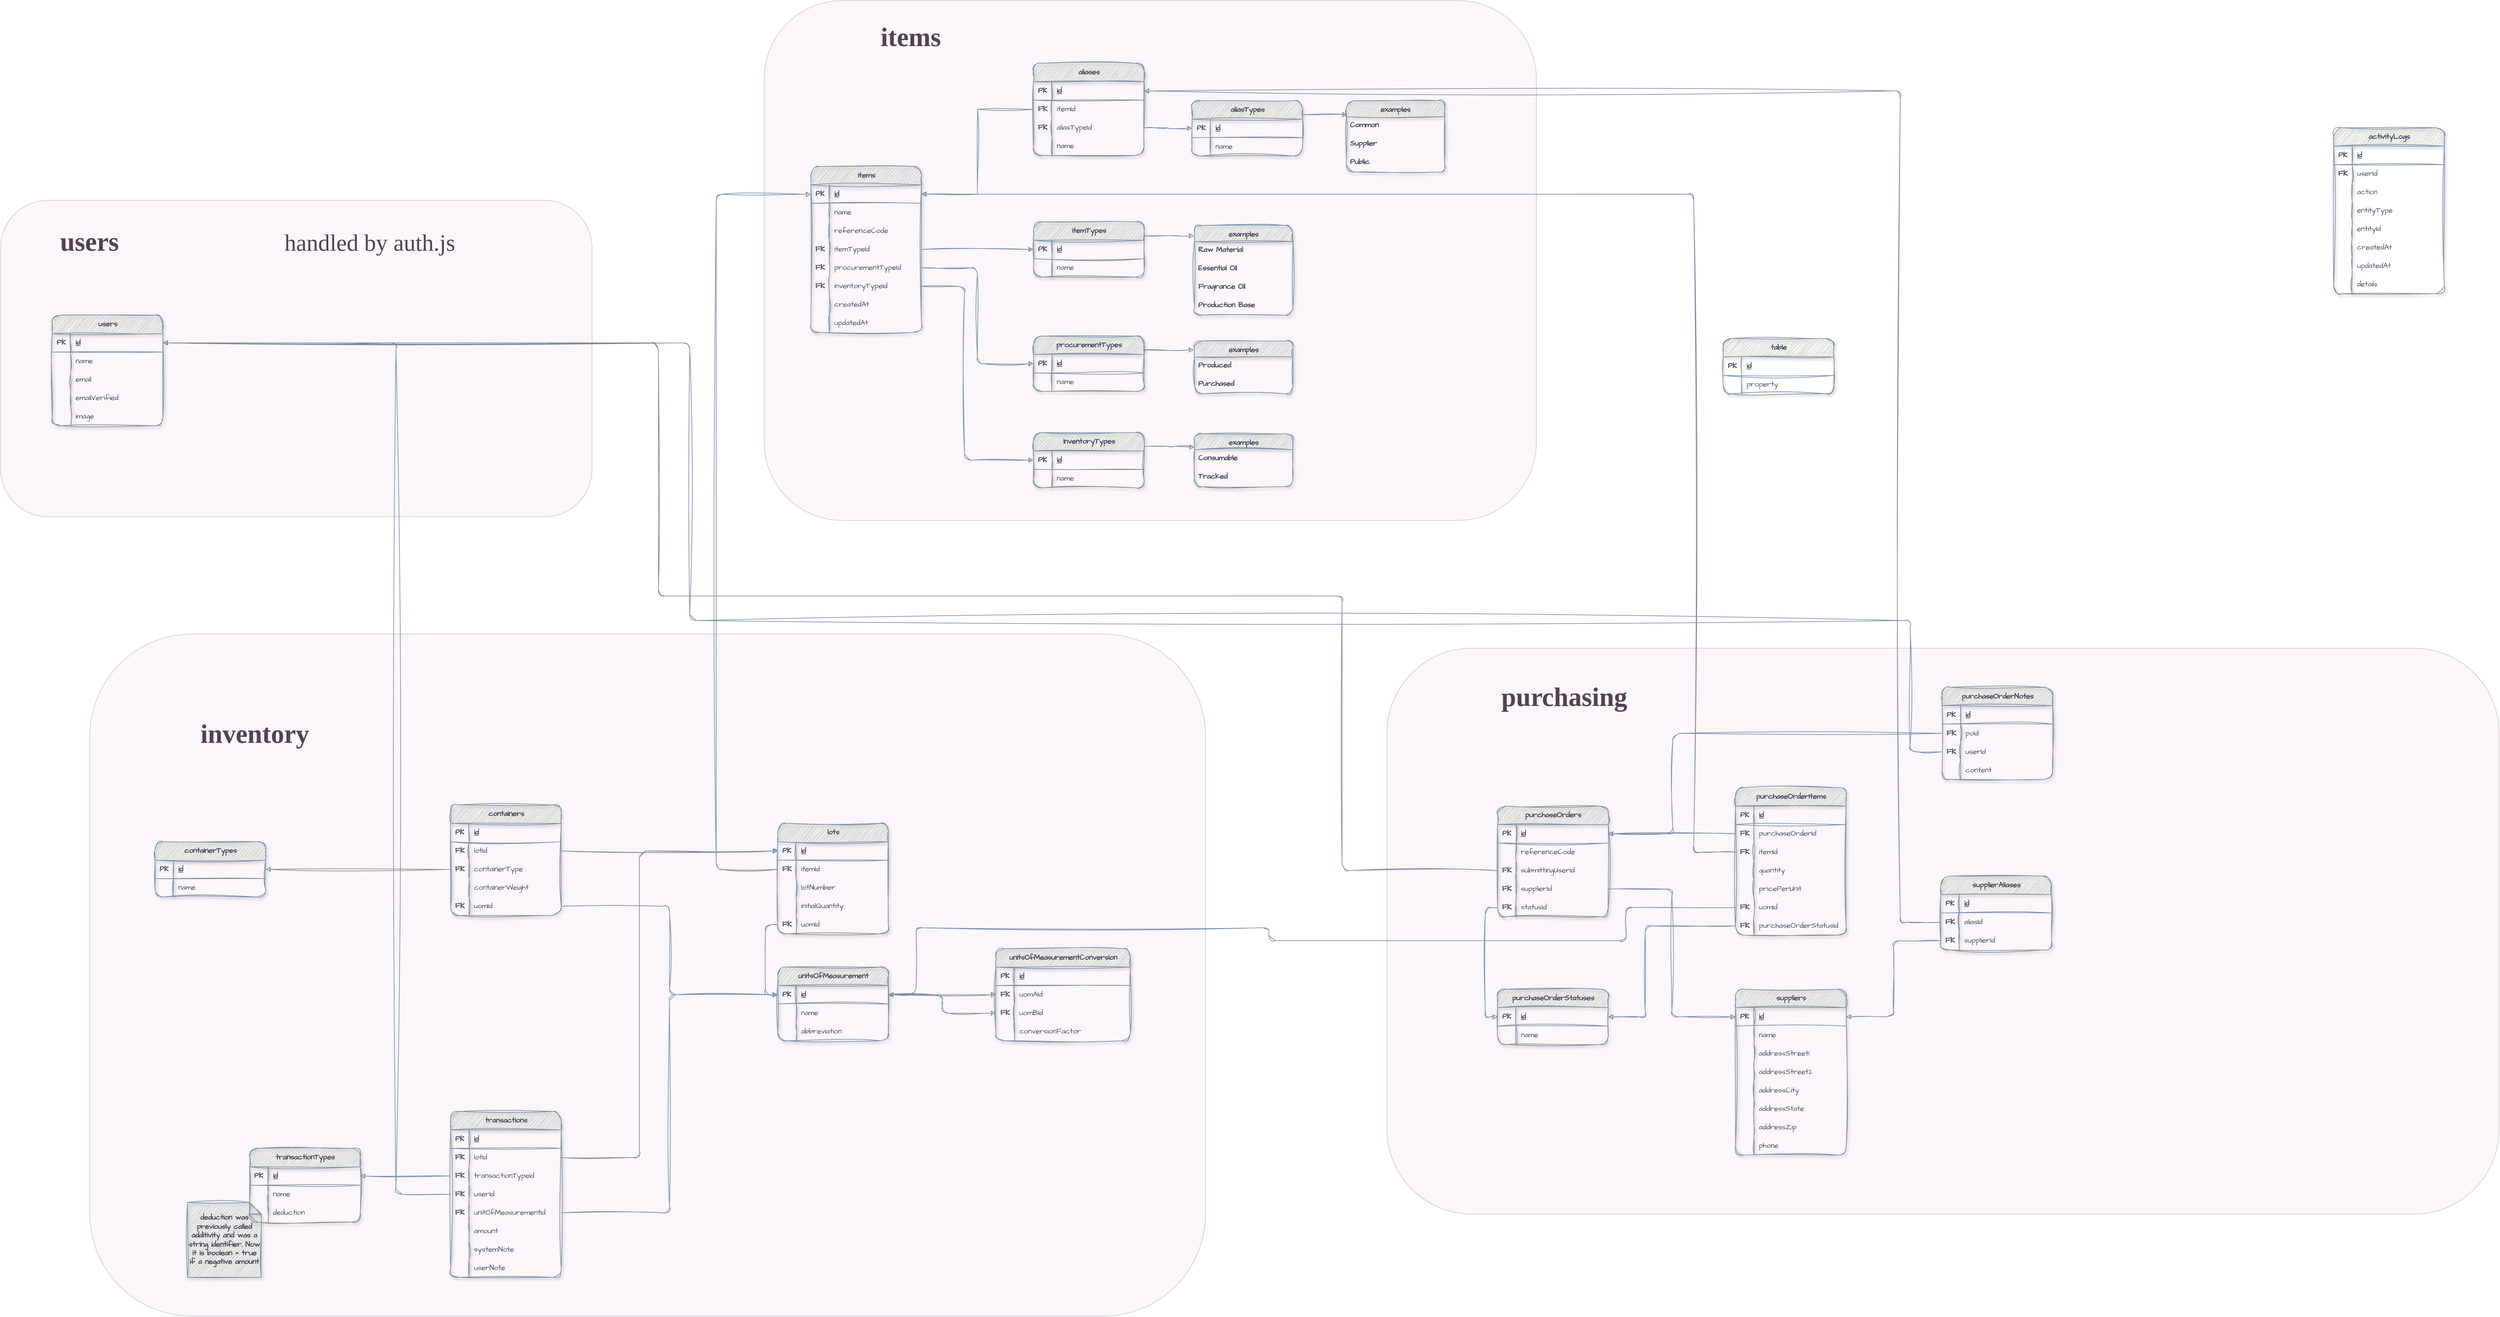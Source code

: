 <mxfile version="24.4.0" type="device">
  <diagram id="R2lEEEUBdFMjLlhIrx00" name="Main">
    <mxGraphModel dx="1985" dy="1111" grid="0" gridSize="10" guides="1" tooltips="1" connect="1" arrows="1" fold="1" page="0" pageScale="1" pageWidth="850" pageHeight="1100" background="#ffffff" math="0" shadow="0" extFonts="Permanent Marker^https://fonts.googleapis.com/css?family=Permanent+Marker">
      <root>
        <mxCell id="0" />
        <mxCell id="1" parent="0" />
        <mxCell id="sy1J92fJOm9lHxZEmQ_m-113" value="" style="rounded=1;whiteSpace=wrap;html=1;opacity=20;fillColor=#E6D0DE;" parent="1" vertex="1">
          <mxGeometry x="1631" y="1010" width="1809" height="921" as="geometry" />
        </mxCell>
        <mxCell id="Z20H7dULz2EE7WMQ-mqu-47" value="" style="rounded=1;whiteSpace=wrap;html=1;opacity=20;fillColor=#E6D0DE;" parent="1" vertex="1">
          <mxGeometry x="-624" y="281" width="962" height="515" as="geometry" />
        </mxCell>
        <mxCell id="Z20H7dULz2EE7WMQ-mqu-42" value="" style="rounded=1;whiteSpace=wrap;html=1;opacity=20;fillColor=#E6D0DE;" parent="1" vertex="1">
          <mxGeometry x="-479" y="987" width="1815" height="1110" as="geometry" />
        </mxCell>
        <mxCell id="Ofq3NmNyRPTNVbsKSjMZ-8" value="" style="rounded=1;whiteSpace=wrap;html=1;opacity=20;fillColor=#E6D0DE;" parent="1" vertex="1">
          <mxGeometry x="618" y="-44" width="1256" height="846" as="geometry" />
        </mxCell>
        <mxCell id="DBaeJEaIKaS3Qd6m0k-F-1" value="table" style="shape=table;startSize=30;container=1;collapsible=1;childLayout=tableLayout;fixedRows=1;rowLines=0;fontStyle=1;align=center;resizeLast=1;html=1;sketch=1;hachureGap=4;jiggle=2;curveFitting=1;strokeColor=#788AA3;fontFamily=Architects Daughter;fontSource=https%3A%2F%2Ffonts.googleapis.com%2Fcss%3Ffamily%3DArchitects%2BDaughter;fontColor=#46495D;fillColor=#B2C9AB;rounded=1;shadow=1;" parent="1" vertex="1">
          <mxGeometry x="2178" y="506" width="180" height="90" as="geometry" />
        </mxCell>
        <mxCell id="DBaeJEaIKaS3Qd6m0k-F-2" value="" style="shape=tableRow;horizontal=0;startSize=0;swimlaneHead=0;swimlaneBody=0;fillColor=none;collapsible=0;dropTarget=0;points=[[0,0.5],[1,0.5]];portConstraint=eastwest;top=0;left=0;right=0;bottom=1;sketch=1;hachureGap=4;jiggle=2;curveFitting=1;strokeColor=#788AA3;fontFamily=Architects Daughter;fontSource=https%3A%2F%2Ffonts.googleapis.com%2Fcss%3Ffamily%3DArchitects%2BDaughter;fontColor=#46495D;" parent="DBaeJEaIKaS3Qd6m0k-F-1" vertex="1">
          <mxGeometry y="30" width="180" height="30" as="geometry" />
        </mxCell>
        <mxCell id="DBaeJEaIKaS3Qd6m0k-F-3" value="PK" style="shape=partialRectangle;connectable=0;fillColor=none;top=0;left=0;bottom=0;right=0;fontStyle=1;overflow=hidden;whiteSpace=wrap;html=1;sketch=1;hachureGap=4;jiggle=2;curveFitting=1;strokeColor=#788AA3;fontFamily=Architects Daughter;fontSource=https%3A%2F%2Ffonts.googleapis.com%2Fcss%3Ffamily%3DArchitects%2BDaughter;fontColor=#46495D;" parent="DBaeJEaIKaS3Qd6m0k-F-2" vertex="1">
          <mxGeometry width="30" height="30" as="geometry">
            <mxRectangle width="30" height="30" as="alternateBounds" />
          </mxGeometry>
        </mxCell>
        <mxCell id="DBaeJEaIKaS3Qd6m0k-F-4" value="id" style="shape=partialRectangle;connectable=0;fillColor=none;top=0;left=0;bottom=0;right=0;align=left;spacingLeft=6;fontStyle=5;overflow=hidden;whiteSpace=wrap;html=1;sketch=1;hachureGap=4;jiggle=2;curveFitting=1;strokeColor=#788AA3;fontFamily=Architects Daughter;fontSource=https%3A%2F%2Ffonts.googleapis.com%2Fcss%3Ffamily%3DArchitects%2BDaughter;fontColor=#46495D;" parent="DBaeJEaIKaS3Qd6m0k-F-2" vertex="1">
          <mxGeometry x="30" width="150" height="30" as="geometry">
            <mxRectangle width="150" height="30" as="alternateBounds" />
          </mxGeometry>
        </mxCell>
        <mxCell id="DBaeJEaIKaS3Qd6m0k-F-5" value="" style="shape=tableRow;horizontal=0;startSize=0;swimlaneHead=0;swimlaneBody=0;fillColor=none;collapsible=0;dropTarget=0;points=[[0,0.5],[1,0.5]];portConstraint=eastwest;top=0;left=0;right=0;bottom=0;sketch=1;hachureGap=4;jiggle=2;curveFitting=1;strokeColor=#788AA3;fontFamily=Architects Daughter;fontSource=https%3A%2F%2Ffonts.googleapis.com%2Fcss%3Ffamily%3DArchitects%2BDaughter;fontColor=#46495D;" parent="DBaeJEaIKaS3Qd6m0k-F-1" vertex="1">
          <mxGeometry y="60" width="180" height="30" as="geometry" />
        </mxCell>
        <mxCell id="DBaeJEaIKaS3Qd6m0k-F-6" value="" style="shape=partialRectangle;connectable=0;fillColor=none;top=0;left=0;bottom=0;right=0;editable=1;overflow=hidden;whiteSpace=wrap;html=1;sketch=1;hachureGap=4;jiggle=2;curveFitting=1;strokeColor=#788AA3;fontFamily=Architects Daughter;fontSource=https%3A%2F%2Ffonts.googleapis.com%2Fcss%3Ffamily%3DArchitects%2BDaughter;fontColor=#46495D;fontStyle=1" parent="DBaeJEaIKaS3Qd6m0k-F-5" vertex="1">
          <mxGeometry width="30" height="30" as="geometry">
            <mxRectangle width="30" height="30" as="alternateBounds" />
          </mxGeometry>
        </mxCell>
        <mxCell id="DBaeJEaIKaS3Qd6m0k-F-7" value="property" style="shape=partialRectangle;connectable=0;fillColor=none;top=0;left=0;bottom=0;right=0;align=left;spacingLeft=6;overflow=hidden;whiteSpace=wrap;html=1;sketch=1;hachureGap=4;jiggle=2;curveFitting=1;strokeColor=#788AA3;fontFamily=Architects Daughter;fontSource=https%3A%2F%2Ffonts.googleapis.com%2Fcss%3Ffamily%3DArchitects%2BDaughter;fontColor=#46495D;" parent="DBaeJEaIKaS3Qd6m0k-F-5" vertex="1">
          <mxGeometry x="30" width="150" height="30" as="geometry">
            <mxRectangle width="150" height="30" as="alternateBounds" />
          </mxGeometry>
        </mxCell>
        <mxCell id="DBaeJEaIKaS3Qd6m0k-F-14" value="items" style="shape=table;startSize=30;container=1;collapsible=1;childLayout=tableLayout;fixedRows=1;rowLines=0;fontStyle=1;align=center;resizeLast=1;html=1;sketch=1;hachureGap=4;jiggle=2;curveFitting=1;strokeColor=#788AA3;fontFamily=Architects Daughter;fontSource=https%3A%2F%2Ffonts.googleapis.com%2Fcss%3Ffamily%3DArchitects%2BDaughter;fontColor=#46495D;fillColor=#B2C9AB;rounded=1;shadow=1;" parent="1" vertex="1">
          <mxGeometry x="694" y="226" width="180" height="270" as="geometry" />
        </mxCell>
        <mxCell id="DBaeJEaIKaS3Qd6m0k-F-15" value="" style="shape=tableRow;horizontal=0;startSize=0;swimlaneHead=0;swimlaneBody=0;fillColor=none;collapsible=0;dropTarget=0;points=[[0,0.5],[1,0.5]];portConstraint=eastwest;top=0;left=0;right=0;bottom=1;sketch=1;hachureGap=4;jiggle=2;curveFitting=1;strokeColor=#788AA3;fontFamily=Architects Daughter;fontSource=https%3A%2F%2Ffonts.googleapis.com%2Fcss%3Ffamily%3DArchitects%2BDaughter;fontColor=#46495D;" parent="DBaeJEaIKaS3Qd6m0k-F-14" vertex="1">
          <mxGeometry y="30" width="180" height="30" as="geometry" />
        </mxCell>
        <mxCell id="DBaeJEaIKaS3Qd6m0k-F-16" value="PK" style="shape=partialRectangle;connectable=0;fillColor=none;top=0;left=0;bottom=0;right=0;fontStyle=1;overflow=hidden;whiteSpace=wrap;html=1;sketch=1;hachureGap=4;jiggle=2;curveFitting=1;strokeColor=#788AA3;fontFamily=Architects Daughter;fontSource=https%3A%2F%2Ffonts.googleapis.com%2Fcss%3Ffamily%3DArchitects%2BDaughter;fontColor=#46495D;" parent="DBaeJEaIKaS3Qd6m0k-F-15" vertex="1">
          <mxGeometry width="30" height="30" as="geometry">
            <mxRectangle width="30" height="30" as="alternateBounds" />
          </mxGeometry>
        </mxCell>
        <mxCell id="DBaeJEaIKaS3Qd6m0k-F-17" value="id" style="shape=partialRectangle;connectable=0;fillColor=none;top=0;left=0;bottom=0;right=0;align=left;spacingLeft=6;fontStyle=5;overflow=hidden;whiteSpace=wrap;html=1;sketch=1;hachureGap=4;jiggle=2;curveFitting=1;strokeColor=#788AA3;fontFamily=Architects Daughter;fontSource=https%3A%2F%2Ffonts.googleapis.com%2Fcss%3Ffamily%3DArchitects%2BDaughter;fontColor=#46495D;" parent="DBaeJEaIKaS3Qd6m0k-F-15" vertex="1">
          <mxGeometry x="30" width="150" height="30" as="geometry">
            <mxRectangle width="150" height="30" as="alternateBounds" />
          </mxGeometry>
        </mxCell>
        <mxCell id="DBaeJEaIKaS3Qd6m0k-F-18" value="" style="shape=tableRow;horizontal=0;startSize=0;swimlaneHead=0;swimlaneBody=0;fillColor=none;collapsible=0;dropTarget=0;points=[[0,0.5],[1,0.5]];portConstraint=eastwest;top=0;left=0;right=0;bottom=0;sketch=1;hachureGap=4;jiggle=2;curveFitting=1;strokeColor=#788AA3;fontFamily=Architects Daughter;fontSource=https%3A%2F%2Ffonts.googleapis.com%2Fcss%3Ffamily%3DArchitects%2BDaughter;fontColor=#46495D;" parent="DBaeJEaIKaS3Qd6m0k-F-14" vertex="1">
          <mxGeometry y="60" width="180" height="30" as="geometry" />
        </mxCell>
        <mxCell id="DBaeJEaIKaS3Qd6m0k-F-19" value="" style="shape=partialRectangle;connectable=0;fillColor=none;top=0;left=0;bottom=0;right=0;editable=1;overflow=hidden;whiteSpace=wrap;html=1;sketch=1;hachureGap=4;jiggle=2;curveFitting=1;strokeColor=#788AA3;fontFamily=Architects Daughter;fontSource=https%3A%2F%2Ffonts.googleapis.com%2Fcss%3Ffamily%3DArchitects%2BDaughter;fontColor=#46495D;fontStyle=1" parent="DBaeJEaIKaS3Qd6m0k-F-18" vertex="1">
          <mxGeometry width="30" height="30" as="geometry">
            <mxRectangle width="30" height="30" as="alternateBounds" />
          </mxGeometry>
        </mxCell>
        <mxCell id="DBaeJEaIKaS3Qd6m0k-F-20" value="name" style="shape=partialRectangle;connectable=0;fillColor=none;top=0;left=0;bottom=0;right=0;align=left;spacingLeft=6;overflow=hidden;whiteSpace=wrap;html=1;sketch=1;hachureGap=4;jiggle=2;curveFitting=1;strokeColor=#788AA3;fontFamily=Architects Daughter;fontSource=https%3A%2F%2Ffonts.googleapis.com%2Fcss%3Ffamily%3DArchitects%2BDaughter;fontColor=#46495D;" parent="DBaeJEaIKaS3Qd6m0k-F-18" vertex="1">
          <mxGeometry x="30" width="150" height="30" as="geometry">
            <mxRectangle width="150" height="30" as="alternateBounds" />
          </mxGeometry>
        </mxCell>
        <mxCell id="DBaeJEaIKaS3Qd6m0k-F-21" value="" style="shape=tableRow;horizontal=0;startSize=0;swimlaneHead=0;swimlaneBody=0;fillColor=none;collapsible=0;dropTarget=0;points=[[0,0.5],[1,0.5]];portConstraint=eastwest;top=0;left=0;right=0;bottom=0;sketch=1;hachureGap=4;jiggle=2;curveFitting=1;strokeColor=#788AA3;fontFamily=Architects Daughter;fontSource=https%3A%2F%2Ffonts.googleapis.com%2Fcss%3Ffamily%3DArchitects%2BDaughter;fontColor=#46495D;" parent="DBaeJEaIKaS3Qd6m0k-F-14" vertex="1">
          <mxGeometry y="90" width="180" height="30" as="geometry" />
        </mxCell>
        <mxCell id="DBaeJEaIKaS3Qd6m0k-F-22" value="" style="shape=partialRectangle;connectable=0;fillColor=none;top=0;left=0;bottom=0;right=0;editable=1;overflow=hidden;whiteSpace=wrap;html=1;sketch=1;hachureGap=4;jiggle=2;curveFitting=1;strokeColor=#788AA3;fontFamily=Architects Daughter;fontSource=https%3A%2F%2Ffonts.googleapis.com%2Fcss%3Ffamily%3DArchitects%2BDaughter;fontColor=#46495D;fontStyle=1" parent="DBaeJEaIKaS3Qd6m0k-F-21" vertex="1">
          <mxGeometry width="30" height="30" as="geometry">
            <mxRectangle width="30" height="30" as="alternateBounds" />
          </mxGeometry>
        </mxCell>
        <mxCell id="DBaeJEaIKaS3Qd6m0k-F-23" value="referenceCode" style="shape=partialRectangle;connectable=0;fillColor=none;top=0;left=0;bottom=0;right=0;align=left;spacingLeft=6;overflow=hidden;whiteSpace=wrap;html=1;sketch=1;hachureGap=4;jiggle=2;curveFitting=1;strokeColor=#788AA3;fontFamily=Architects Daughter;fontSource=https%3A%2F%2Ffonts.googleapis.com%2Fcss%3Ffamily%3DArchitects%2BDaughter;fontColor=#46495D;" parent="DBaeJEaIKaS3Qd6m0k-F-21" vertex="1">
          <mxGeometry x="30" width="150" height="30" as="geometry">
            <mxRectangle width="150" height="30" as="alternateBounds" />
          </mxGeometry>
        </mxCell>
        <mxCell id="DBaeJEaIKaS3Qd6m0k-F-24" value="" style="shape=tableRow;horizontal=0;startSize=0;swimlaneHead=0;swimlaneBody=0;fillColor=none;collapsible=0;dropTarget=0;points=[[0,0.5],[1,0.5]];portConstraint=eastwest;top=0;left=0;right=0;bottom=0;sketch=1;hachureGap=4;jiggle=2;curveFitting=1;strokeColor=#788AA3;fontFamily=Architects Daughter;fontSource=https%3A%2F%2Ffonts.googleapis.com%2Fcss%3Ffamily%3DArchitects%2BDaughter;fontColor=#46495D;" parent="DBaeJEaIKaS3Qd6m0k-F-14" vertex="1">
          <mxGeometry y="120" width="180" height="30" as="geometry" />
        </mxCell>
        <mxCell id="DBaeJEaIKaS3Qd6m0k-F-25" value="&lt;b&gt;FK&lt;/b&gt;" style="shape=partialRectangle;connectable=0;fillColor=none;top=0;left=0;bottom=0;right=0;editable=1;overflow=hidden;whiteSpace=wrap;html=1;sketch=1;hachureGap=4;jiggle=2;curveFitting=1;strokeColor=#788AA3;fontFamily=Architects Daughter;fontSource=https%3A%2F%2Ffonts.googleapis.com%2Fcss%3Ffamily%3DArchitects%2BDaughter;fontColor=#46495D;fontStyle=0" parent="DBaeJEaIKaS3Qd6m0k-F-24" vertex="1">
          <mxGeometry width="30" height="30" as="geometry">
            <mxRectangle width="30" height="30" as="alternateBounds" />
          </mxGeometry>
        </mxCell>
        <mxCell id="DBaeJEaIKaS3Qd6m0k-F-26" value="itemTypeId" style="shape=partialRectangle;connectable=0;fillColor=none;top=0;left=0;bottom=0;right=0;align=left;spacingLeft=6;overflow=hidden;whiteSpace=wrap;html=1;sketch=1;hachureGap=4;jiggle=2;curveFitting=1;strokeColor=#788AA3;fontFamily=Architects Daughter;fontSource=https%3A%2F%2Ffonts.googleapis.com%2Fcss%3Ffamily%3DArchitects%2BDaughter;fontColor=#46495D;" parent="DBaeJEaIKaS3Qd6m0k-F-24" vertex="1">
          <mxGeometry x="30" width="150" height="30" as="geometry">
            <mxRectangle width="150" height="30" as="alternateBounds" />
          </mxGeometry>
        </mxCell>
        <mxCell id="DBaeJEaIKaS3Qd6m0k-F-27" value="" style="shape=tableRow;horizontal=0;startSize=0;swimlaneHead=0;swimlaneBody=0;fillColor=none;collapsible=0;dropTarget=0;points=[[0,0.5],[1,0.5]];portConstraint=eastwest;top=0;left=0;right=0;bottom=0;sketch=1;hachureGap=4;jiggle=2;curveFitting=1;strokeColor=#788AA3;fontFamily=Architects Daughter;fontSource=https%3A%2F%2Ffonts.googleapis.com%2Fcss%3Ffamily%3DArchitects%2BDaughter;fontColor=#46495D;" parent="DBaeJEaIKaS3Qd6m0k-F-14" vertex="1">
          <mxGeometry y="150" width="180" height="30" as="geometry" />
        </mxCell>
        <mxCell id="DBaeJEaIKaS3Qd6m0k-F-28" value="&lt;b&gt;FK&lt;/b&gt;" style="shape=partialRectangle;connectable=0;fillColor=none;top=0;left=0;bottom=0;right=0;editable=1;overflow=hidden;whiteSpace=wrap;html=1;sketch=1;hachureGap=4;jiggle=2;curveFitting=1;strokeColor=#788AA3;fontFamily=Architects Daughter;fontSource=https%3A%2F%2Ffonts.googleapis.com%2Fcss%3Ffamily%3DArchitects%2BDaughter;fontColor=#46495D;fontStyle=0" parent="DBaeJEaIKaS3Qd6m0k-F-27" vertex="1">
          <mxGeometry width="30" height="30" as="geometry">
            <mxRectangle width="30" height="30" as="alternateBounds" />
          </mxGeometry>
        </mxCell>
        <mxCell id="DBaeJEaIKaS3Qd6m0k-F-29" value="procurementTypeId" style="shape=partialRectangle;connectable=0;fillColor=none;top=0;left=0;bottom=0;right=0;align=left;spacingLeft=6;overflow=hidden;whiteSpace=wrap;html=1;sketch=1;hachureGap=4;jiggle=2;curveFitting=1;strokeColor=#788AA3;fontFamily=Architects Daughter;fontSource=https%3A%2F%2Ffonts.googleapis.com%2Fcss%3Ffamily%3DArchitects%2BDaughter;fontColor=#46495D;" parent="DBaeJEaIKaS3Qd6m0k-F-27" vertex="1">
          <mxGeometry x="30" width="150" height="30" as="geometry">
            <mxRectangle width="150" height="30" as="alternateBounds" />
          </mxGeometry>
        </mxCell>
        <mxCell id="DBaeJEaIKaS3Qd6m0k-F-65" value="" style="shape=tableRow;horizontal=0;startSize=0;swimlaneHead=0;swimlaneBody=0;fillColor=none;collapsible=0;dropTarget=0;points=[[0,0.5],[1,0.5]];portConstraint=eastwest;top=0;left=0;right=0;bottom=0;sketch=1;hachureGap=4;jiggle=2;curveFitting=1;strokeColor=#788AA3;fontFamily=Architects Daughter;fontSource=https%3A%2F%2Ffonts.googleapis.com%2Fcss%3Ffamily%3DArchitects%2BDaughter;fontColor=#46495D;" parent="DBaeJEaIKaS3Qd6m0k-F-14" vertex="1">
          <mxGeometry y="180" width="180" height="30" as="geometry" />
        </mxCell>
        <mxCell id="DBaeJEaIKaS3Qd6m0k-F-66" value="&lt;b&gt;FK&lt;/b&gt;" style="shape=partialRectangle;connectable=0;fillColor=none;top=0;left=0;bottom=0;right=0;editable=1;overflow=hidden;whiteSpace=wrap;html=1;sketch=1;hachureGap=4;jiggle=2;curveFitting=1;strokeColor=#788AA3;fontFamily=Architects Daughter;fontSource=https%3A%2F%2Ffonts.googleapis.com%2Fcss%3Ffamily%3DArchitects%2BDaughter;fontColor=#46495D;fontStyle=0" parent="DBaeJEaIKaS3Qd6m0k-F-65" vertex="1">
          <mxGeometry width="30" height="30" as="geometry">
            <mxRectangle width="30" height="30" as="alternateBounds" />
          </mxGeometry>
        </mxCell>
        <mxCell id="DBaeJEaIKaS3Qd6m0k-F-67" value="inventoryTypeId" style="shape=partialRectangle;connectable=0;fillColor=none;top=0;left=0;bottom=0;right=0;align=left;spacingLeft=6;overflow=hidden;whiteSpace=wrap;html=1;sketch=1;hachureGap=4;jiggle=2;curveFitting=1;strokeColor=#788AA3;fontFamily=Architects Daughter;fontSource=https%3A%2F%2Ffonts.googleapis.com%2Fcss%3Ffamily%3DArchitects%2BDaughter;fontColor=#46495D;" parent="DBaeJEaIKaS3Qd6m0k-F-65" vertex="1">
          <mxGeometry x="30" width="150" height="30" as="geometry">
            <mxRectangle width="150" height="30" as="alternateBounds" />
          </mxGeometry>
        </mxCell>
        <mxCell id="0CPczduRzdv8adAuHt-I-40" value="" style="shape=tableRow;horizontal=0;startSize=0;swimlaneHead=0;swimlaneBody=0;fillColor=none;collapsible=0;dropTarget=0;points=[[0,0.5],[1,0.5]];portConstraint=eastwest;top=0;left=0;right=0;bottom=0;sketch=1;hachureGap=4;jiggle=2;curveFitting=1;strokeColor=#788AA3;fontFamily=Architects Daughter;fontSource=https%3A%2F%2Ffonts.googleapis.com%2Fcss%3Ffamily%3DArchitects%2BDaughter;fontColor=#46495D;" parent="DBaeJEaIKaS3Qd6m0k-F-14" vertex="1">
          <mxGeometry y="210" width="180" height="30" as="geometry" />
        </mxCell>
        <mxCell id="0CPczduRzdv8adAuHt-I-41" value="" style="shape=partialRectangle;connectable=0;fillColor=none;top=0;left=0;bottom=0;right=0;editable=1;overflow=hidden;whiteSpace=wrap;html=1;sketch=1;hachureGap=4;jiggle=2;curveFitting=1;strokeColor=#788AA3;fontFamily=Architects Daughter;fontSource=https%3A%2F%2Ffonts.googleapis.com%2Fcss%3Ffamily%3DArchitects%2BDaughter;fontColor=#46495D;fontStyle=0" parent="0CPczduRzdv8adAuHt-I-40" vertex="1">
          <mxGeometry width="30" height="30" as="geometry">
            <mxRectangle width="30" height="30" as="alternateBounds" />
          </mxGeometry>
        </mxCell>
        <mxCell id="0CPczduRzdv8adAuHt-I-42" value="createdAt" style="shape=partialRectangle;connectable=0;fillColor=none;top=0;left=0;bottom=0;right=0;align=left;spacingLeft=6;overflow=hidden;whiteSpace=wrap;html=1;sketch=1;hachureGap=4;jiggle=2;curveFitting=1;strokeColor=#788AA3;fontFamily=Architects Daughter;fontSource=https%3A%2F%2Ffonts.googleapis.com%2Fcss%3Ffamily%3DArchitects%2BDaughter;fontColor=#46495D;" parent="0CPczduRzdv8adAuHt-I-40" vertex="1">
          <mxGeometry x="30" width="150" height="30" as="geometry">
            <mxRectangle width="150" height="30" as="alternateBounds" />
          </mxGeometry>
        </mxCell>
        <mxCell id="0CPczduRzdv8adAuHt-I-43" value="" style="shape=tableRow;horizontal=0;startSize=0;swimlaneHead=0;swimlaneBody=0;fillColor=none;collapsible=0;dropTarget=0;points=[[0,0.5],[1,0.5]];portConstraint=eastwest;top=0;left=0;right=0;bottom=0;sketch=1;hachureGap=4;jiggle=2;curveFitting=1;strokeColor=#788AA3;fontFamily=Architects Daughter;fontSource=https%3A%2F%2Ffonts.googleapis.com%2Fcss%3Ffamily%3DArchitects%2BDaughter;fontColor=#46495D;" parent="DBaeJEaIKaS3Qd6m0k-F-14" vertex="1">
          <mxGeometry y="240" width="180" height="30" as="geometry" />
        </mxCell>
        <mxCell id="0CPczduRzdv8adAuHt-I-44" value="" style="shape=partialRectangle;connectable=0;fillColor=none;top=0;left=0;bottom=0;right=0;editable=1;overflow=hidden;whiteSpace=wrap;html=1;sketch=1;hachureGap=4;jiggle=2;curveFitting=1;strokeColor=#788AA3;fontFamily=Architects Daughter;fontSource=https%3A%2F%2Ffonts.googleapis.com%2Fcss%3Ffamily%3DArchitects%2BDaughter;fontColor=#46495D;fontStyle=0" parent="0CPczduRzdv8adAuHt-I-43" vertex="1">
          <mxGeometry width="30" height="30" as="geometry">
            <mxRectangle width="30" height="30" as="alternateBounds" />
          </mxGeometry>
        </mxCell>
        <mxCell id="0CPczduRzdv8adAuHt-I-45" value="updatedAt" style="shape=partialRectangle;connectable=0;fillColor=none;top=0;left=0;bottom=0;right=0;align=left;spacingLeft=6;overflow=hidden;whiteSpace=wrap;html=1;sketch=1;hachureGap=4;jiggle=2;curveFitting=1;strokeColor=#788AA3;fontFamily=Architects Daughter;fontSource=https%3A%2F%2Ffonts.googleapis.com%2Fcss%3Ffamily%3DArchitects%2BDaughter;fontColor=#46495D;" parent="0CPczduRzdv8adAuHt-I-43" vertex="1">
          <mxGeometry x="30" width="150" height="30" as="geometry">
            <mxRectangle width="150" height="30" as="alternateBounds" />
          </mxGeometry>
        </mxCell>
        <mxCell id="DBaeJEaIKaS3Qd6m0k-F-30" value="itemTypes" style="shape=table;startSize=30;container=1;collapsible=1;childLayout=tableLayout;fixedRows=1;rowLines=0;fontStyle=1;align=center;resizeLast=1;html=1;sketch=1;hachureGap=4;jiggle=2;curveFitting=1;strokeColor=#788AA3;fontFamily=Architects Daughter;fontSource=https%3A%2F%2Ffonts.googleapis.com%2Fcss%3Ffamily%3DArchitects%2BDaughter;fontColor=#46495D;fillColor=#B2C9AB;rounded=1;shadow=1;" parent="1" vertex="1">
          <mxGeometry x="1056" y="316" width="180" height="90" as="geometry" />
        </mxCell>
        <mxCell id="DBaeJEaIKaS3Qd6m0k-F-31" value="" style="shape=tableRow;horizontal=0;startSize=0;swimlaneHead=0;swimlaneBody=0;fillColor=none;collapsible=0;dropTarget=0;points=[[0,0.5],[1,0.5]];portConstraint=eastwest;top=0;left=0;right=0;bottom=1;sketch=1;hachureGap=4;jiggle=2;curveFitting=1;strokeColor=#788AA3;fontFamily=Architects Daughter;fontSource=https%3A%2F%2Ffonts.googleapis.com%2Fcss%3Ffamily%3DArchitects%2BDaughter;fontColor=#46495D;" parent="DBaeJEaIKaS3Qd6m0k-F-30" vertex="1">
          <mxGeometry y="30" width="180" height="30" as="geometry" />
        </mxCell>
        <mxCell id="DBaeJEaIKaS3Qd6m0k-F-32" value="PK" style="shape=partialRectangle;connectable=0;fillColor=none;top=0;left=0;bottom=0;right=0;fontStyle=1;overflow=hidden;whiteSpace=wrap;html=1;sketch=1;hachureGap=4;jiggle=2;curveFitting=1;strokeColor=#788AA3;fontFamily=Architects Daughter;fontSource=https%3A%2F%2Ffonts.googleapis.com%2Fcss%3Ffamily%3DArchitects%2BDaughter;fontColor=#46495D;" parent="DBaeJEaIKaS3Qd6m0k-F-31" vertex="1">
          <mxGeometry width="30" height="30" as="geometry">
            <mxRectangle width="30" height="30" as="alternateBounds" />
          </mxGeometry>
        </mxCell>
        <mxCell id="DBaeJEaIKaS3Qd6m0k-F-33" value="id" style="shape=partialRectangle;connectable=0;fillColor=none;top=0;left=0;bottom=0;right=0;align=left;spacingLeft=6;fontStyle=5;overflow=hidden;whiteSpace=wrap;html=1;sketch=1;hachureGap=4;jiggle=2;curveFitting=1;strokeColor=#788AA3;fontFamily=Architects Daughter;fontSource=https%3A%2F%2Ffonts.googleapis.com%2Fcss%3Ffamily%3DArchitects%2BDaughter;fontColor=#46495D;" parent="DBaeJEaIKaS3Qd6m0k-F-31" vertex="1">
          <mxGeometry x="30" width="150" height="30" as="geometry">
            <mxRectangle width="150" height="30" as="alternateBounds" />
          </mxGeometry>
        </mxCell>
        <mxCell id="DBaeJEaIKaS3Qd6m0k-F-34" value="" style="shape=tableRow;horizontal=0;startSize=0;swimlaneHead=0;swimlaneBody=0;fillColor=none;collapsible=0;dropTarget=0;points=[[0,0.5],[1,0.5]];portConstraint=eastwest;top=0;left=0;right=0;bottom=0;sketch=1;hachureGap=4;jiggle=2;curveFitting=1;strokeColor=#788AA3;fontFamily=Architects Daughter;fontSource=https%3A%2F%2Ffonts.googleapis.com%2Fcss%3Ffamily%3DArchitects%2BDaughter;fontColor=#46495D;" parent="DBaeJEaIKaS3Qd6m0k-F-30" vertex="1">
          <mxGeometry y="60" width="180" height="30" as="geometry" />
        </mxCell>
        <mxCell id="DBaeJEaIKaS3Qd6m0k-F-35" value="" style="shape=partialRectangle;connectable=0;fillColor=none;top=0;left=0;bottom=0;right=0;editable=1;overflow=hidden;whiteSpace=wrap;html=1;sketch=1;hachureGap=4;jiggle=2;curveFitting=1;strokeColor=#788AA3;fontFamily=Architects Daughter;fontSource=https%3A%2F%2Ffonts.googleapis.com%2Fcss%3Ffamily%3DArchitects%2BDaughter;fontColor=#46495D;fontStyle=1" parent="DBaeJEaIKaS3Qd6m0k-F-34" vertex="1">
          <mxGeometry width="30" height="30" as="geometry">
            <mxRectangle width="30" height="30" as="alternateBounds" />
          </mxGeometry>
        </mxCell>
        <mxCell id="DBaeJEaIKaS3Qd6m0k-F-36" value="name" style="shape=partialRectangle;connectable=0;fillColor=none;top=0;left=0;bottom=0;right=0;align=left;spacingLeft=6;overflow=hidden;whiteSpace=wrap;html=1;sketch=1;hachureGap=4;jiggle=2;curveFitting=1;strokeColor=#788AA3;fontFamily=Architects Daughter;fontSource=https%3A%2F%2Ffonts.googleapis.com%2Fcss%3Ffamily%3DArchitects%2BDaughter;fontColor=#46495D;" parent="DBaeJEaIKaS3Qd6m0k-F-34" vertex="1">
          <mxGeometry x="30" width="150" height="30" as="geometry">
            <mxRectangle width="150" height="30" as="alternateBounds" />
          </mxGeometry>
        </mxCell>
        <mxCell id="DBaeJEaIKaS3Qd6m0k-F-37" style="edgeStyle=orthogonalEdgeStyle;rounded=1;sketch=1;hachureGap=4;jiggle=2;curveFitting=1;orthogonalLoop=1;jettySize=auto;html=1;exitX=1;exitY=0.5;exitDx=0;exitDy=0;entryX=0;entryY=0.5;entryDx=0;entryDy=0;strokeColor=#788AA3;fontFamily=Architects Daughter;fontSource=https%3A%2F%2Ffonts.googleapis.com%2Fcss%3Ffamily%3DArchitects%2BDaughter;fontSize=12;fontColor=#46495D;fontStyle=1;fillColor=#B2C9AB;curved=0;" parent="1" source="DBaeJEaIKaS3Qd6m0k-F-24" target="DBaeJEaIKaS3Qd6m0k-F-31" edge="1">
          <mxGeometry relative="1" as="geometry" />
        </mxCell>
        <mxCell id="DBaeJEaIKaS3Qd6m0k-F-41" value="examples" style="swimlane;fontStyle=1;childLayout=stackLayout;horizontal=1;startSize=26;horizontalStack=0;resizeParent=1;resizeParentMax=0;resizeLast=0;collapsible=1;marginBottom=0;align=center;fontSize=12;rounded=1;shadow=1;sketch=1;hachureGap=4;jiggle=2;curveFitting=1;strokeColor=#788AA3;verticalAlign=middle;fontFamily=Architects Daughter;fontSource=https%3A%2F%2Ffonts.googleapis.com%2Fcss%3Ffamily%3DArchitects%2BDaughter;fontColor=#46495D;fillColor=#B2C9AB;" parent="1" vertex="1">
          <mxGeometry x="1318" y="322" width="160" height="146" as="geometry">
            <mxRectangle x="1225" y="395" width="60" height="29" as="alternateBounds" />
          </mxGeometry>
        </mxCell>
        <mxCell id="DBaeJEaIKaS3Qd6m0k-F-42" value="Raw Material" style="text;strokeColor=none;fillColor=none;spacingLeft=4;spacingRight=4;overflow=hidden;rotatable=0;points=[[0,0.5],[1,0.5]];portConstraint=eastwest;fontSize=12;whiteSpace=wrap;html=1;fontFamily=Architects Daughter;fontSource=https%3A%2F%2Ffonts.googleapis.com%2Fcss%3Ffamily%3DArchitects%2BDaughter;fontColor=#46495D;fontStyle=1;" parent="DBaeJEaIKaS3Qd6m0k-F-41" vertex="1">
          <mxGeometry y="26" width="160" height="30" as="geometry" />
        </mxCell>
        <mxCell id="DBaeJEaIKaS3Qd6m0k-F-43" value="Essential Oil" style="text;strokeColor=none;fillColor=none;spacingLeft=4;spacingRight=4;overflow=hidden;rotatable=0;points=[[0,0.5],[1,0.5]];portConstraint=eastwest;fontSize=12;whiteSpace=wrap;html=1;fontFamily=Architects Daughter;fontSource=https%3A%2F%2Ffonts.googleapis.com%2Fcss%3Ffamily%3DArchitects%2BDaughter;fontColor=#46495D;fontStyle=1;" parent="DBaeJEaIKaS3Qd6m0k-F-41" vertex="1">
          <mxGeometry y="56" width="160" height="30" as="geometry" />
        </mxCell>
        <mxCell id="DBaeJEaIKaS3Qd6m0k-F-44" value="Fragrance Oil" style="text;strokeColor=none;fillColor=none;spacingLeft=4;spacingRight=4;overflow=hidden;rotatable=0;points=[[0,0.5],[1,0.5]];portConstraint=eastwest;fontSize=12;whiteSpace=wrap;html=1;fontFamily=Architects Daughter;fontSource=https%3A%2F%2Ffonts.googleapis.com%2Fcss%3Ffamily%3DArchitects%2BDaughter;fontColor=#46495D;fontStyle=1;" parent="DBaeJEaIKaS3Qd6m0k-F-41" vertex="1">
          <mxGeometry y="86" width="160" height="30" as="geometry" />
        </mxCell>
        <mxCell id="DBaeJEaIKaS3Qd6m0k-F-45" value="Production Base" style="text;strokeColor=none;fillColor=none;spacingLeft=4;spacingRight=4;overflow=hidden;rotatable=0;points=[[0,0.5],[1,0.5]];portConstraint=eastwest;fontSize=12;whiteSpace=wrap;html=1;fontFamily=Architects Daughter;fontSource=https%3A%2F%2Ffonts.googleapis.com%2Fcss%3Ffamily%3DArchitects%2BDaughter;fontColor=#46495D;fontStyle=1;" parent="DBaeJEaIKaS3Qd6m0k-F-41" vertex="1">
          <mxGeometry y="116" width="160" height="30" as="geometry" />
        </mxCell>
        <mxCell id="DBaeJEaIKaS3Qd6m0k-F-46" value="procurementTypes" style="shape=table;startSize=30;container=1;collapsible=1;childLayout=tableLayout;fixedRows=1;rowLines=0;fontStyle=1;align=center;resizeLast=1;html=1;sketch=1;hachureGap=4;jiggle=2;curveFitting=1;strokeColor=#788AA3;fontFamily=Architects Daughter;fontSource=https%3A%2F%2Ffonts.googleapis.com%2Fcss%3Ffamily%3DArchitects%2BDaughter;fontColor=#46495D;fillColor=#B2C9AB;rounded=1;shadow=1;" parent="1" vertex="1">
          <mxGeometry x="1056" y="502" width="180" height="90" as="geometry" />
        </mxCell>
        <mxCell id="DBaeJEaIKaS3Qd6m0k-F-47" value="" style="shape=tableRow;horizontal=0;startSize=0;swimlaneHead=0;swimlaneBody=0;fillColor=none;collapsible=0;dropTarget=0;points=[[0,0.5],[1,0.5]];portConstraint=eastwest;top=0;left=0;right=0;bottom=1;sketch=1;hachureGap=4;jiggle=2;curveFitting=1;strokeColor=#788AA3;fontFamily=Architects Daughter;fontSource=https%3A%2F%2Ffonts.googleapis.com%2Fcss%3Ffamily%3DArchitects%2BDaughter;fontColor=#46495D;" parent="DBaeJEaIKaS3Qd6m0k-F-46" vertex="1">
          <mxGeometry y="30" width="180" height="30" as="geometry" />
        </mxCell>
        <mxCell id="DBaeJEaIKaS3Qd6m0k-F-48" value="PK" style="shape=partialRectangle;connectable=0;fillColor=none;top=0;left=0;bottom=0;right=0;fontStyle=1;overflow=hidden;whiteSpace=wrap;html=1;sketch=1;hachureGap=4;jiggle=2;curveFitting=1;strokeColor=#788AA3;fontFamily=Architects Daughter;fontSource=https%3A%2F%2Ffonts.googleapis.com%2Fcss%3Ffamily%3DArchitects%2BDaughter;fontColor=#46495D;" parent="DBaeJEaIKaS3Qd6m0k-F-47" vertex="1">
          <mxGeometry width="30" height="30" as="geometry">
            <mxRectangle width="30" height="30" as="alternateBounds" />
          </mxGeometry>
        </mxCell>
        <mxCell id="DBaeJEaIKaS3Qd6m0k-F-49" value="id" style="shape=partialRectangle;connectable=0;fillColor=none;top=0;left=0;bottom=0;right=0;align=left;spacingLeft=6;fontStyle=5;overflow=hidden;whiteSpace=wrap;html=1;sketch=1;hachureGap=4;jiggle=2;curveFitting=1;strokeColor=#788AA3;fontFamily=Architects Daughter;fontSource=https%3A%2F%2Ffonts.googleapis.com%2Fcss%3Ffamily%3DArchitects%2BDaughter;fontColor=#46495D;" parent="DBaeJEaIKaS3Qd6m0k-F-47" vertex="1">
          <mxGeometry x="30" width="150" height="30" as="geometry">
            <mxRectangle width="150" height="30" as="alternateBounds" />
          </mxGeometry>
        </mxCell>
        <mxCell id="DBaeJEaIKaS3Qd6m0k-F-50" value="" style="shape=tableRow;horizontal=0;startSize=0;swimlaneHead=0;swimlaneBody=0;fillColor=none;collapsible=0;dropTarget=0;points=[[0,0.5],[1,0.5]];portConstraint=eastwest;top=0;left=0;right=0;bottom=0;sketch=1;hachureGap=4;jiggle=2;curveFitting=1;strokeColor=#788AA3;fontFamily=Architects Daughter;fontSource=https%3A%2F%2Ffonts.googleapis.com%2Fcss%3Ffamily%3DArchitects%2BDaughter;fontColor=#46495D;" parent="DBaeJEaIKaS3Qd6m0k-F-46" vertex="1">
          <mxGeometry y="60" width="180" height="30" as="geometry" />
        </mxCell>
        <mxCell id="DBaeJEaIKaS3Qd6m0k-F-51" value="" style="shape=partialRectangle;connectable=0;fillColor=none;top=0;left=0;bottom=0;right=0;editable=1;overflow=hidden;whiteSpace=wrap;html=1;sketch=1;hachureGap=4;jiggle=2;curveFitting=1;strokeColor=#788AA3;fontFamily=Architects Daughter;fontSource=https%3A%2F%2Ffonts.googleapis.com%2Fcss%3Ffamily%3DArchitects%2BDaughter;fontColor=#46495D;fontStyle=1" parent="DBaeJEaIKaS3Qd6m0k-F-50" vertex="1">
          <mxGeometry width="30" height="30" as="geometry">
            <mxRectangle width="30" height="30" as="alternateBounds" />
          </mxGeometry>
        </mxCell>
        <mxCell id="DBaeJEaIKaS3Qd6m0k-F-52" value="name" style="shape=partialRectangle;connectable=0;fillColor=none;top=0;left=0;bottom=0;right=0;align=left;spacingLeft=6;overflow=hidden;whiteSpace=wrap;html=1;sketch=1;hachureGap=4;jiggle=2;curveFitting=1;strokeColor=#788AA3;fontFamily=Architects Daughter;fontSource=https%3A%2F%2Ffonts.googleapis.com%2Fcss%3Ffamily%3DArchitects%2BDaughter;fontColor=#46495D;" parent="DBaeJEaIKaS3Qd6m0k-F-50" vertex="1">
          <mxGeometry x="30" width="150" height="30" as="geometry">
            <mxRectangle width="150" height="30" as="alternateBounds" />
          </mxGeometry>
        </mxCell>
        <mxCell id="DBaeJEaIKaS3Qd6m0k-F-58" value="examples" style="swimlane;fontStyle=1;childLayout=stackLayout;horizontal=1;startSize=26;horizontalStack=0;resizeParent=1;resizeParentMax=0;resizeLast=0;collapsible=1;marginBottom=0;align=center;fontSize=12;rounded=1;shadow=1;sketch=1;hachureGap=4;jiggle=2;curveFitting=1;strokeColor=#788AA3;verticalAlign=middle;fontFamily=Architects Daughter;fontSource=https%3A%2F%2Ffonts.googleapis.com%2Fcss%3Ffamily%3DArchitects%2BDaughter;fontColor=#46495D;fillColor=#B2C9AB;" parent="1" vertex="1">
          <mxGeometry x="1318" y="510" width="160" height="86" as="geometry">
            <mxRectangle x="1243" y="550" width="92" height="29" as="alternateBounds" />
          </mxGeometry>
        </mxCell>
        <mxCell id="DBaeJEaIKaS3Qd6m0k-F-59" value="Produced" style="text;strokeColor=none;fillColor=none;spacingLeft=4;spacingRight=4;overflow=hidden;rotatable=0;points=[[0,0.5],[1,0.5]];portConstraint=eastwest;fontSize=12;whiteSpace=wrap;html=1;fontFamily=Architects Daughter;fontSource=https%3A%2F%2Ffonts.googleapis.com%2Fcss%3Ffamily%3DArchitects%2BDaughter;fontColor=#46495D;fontStyle=1;" parent="DBaeJEaIKaS3Qd6m0k-F-58" vertex="1">
          <mxGeometry y="26" width="160" height="30" as="geometry" />
        </mxCell>
        <mxCell id="DBaeJEaIKaS3Qd6m0k-F-60" value="Purchased" style="text;strokeColor=none;fillColor=none;spacingLeft=4;spacingRight=4;overflow=hidden;rotatable=0;points=[[0,0.5],[1,0.5]];portConstraint=eastwest;fontSize=12;whiteSpace=wrap;html=1;fontFamily=Architects Daughter;fontSource=https%3A%2F%2Ffonts.googleapis.com%2Fcss%3Ffamily%3DArchitects%2BDaughter;fontColor=#46495D;fontStyle=1;" parent="DBaeJEaIKaS3Qd6m0k-F-58" vertex="1">
          <mxGeometry y="56" width="160" height="30" as="geometry" />
        </mxCell>
        <mxCell id="DBaeJEaIKaS3Qd6m0k-F-62" style="edgeStyle=orthogonalEdgeStyle;rounded=1;sketch=1;hachureGap=4;jiggle=2;curveFitting=1;orthogonalLoop=1;jettySize=auto;html=1;exitX=1;exitY=0.5;exitDx=0;exitDy=0;entryX=0;entryY=0.5;entryDx=0;entryDy=0;strokeColor=#788AA3;fontFamily=Architects Daughter;fontSource=https%3A%2F%2Ffonts.googleapis.com%2Fcss%3Ffamily%3DArchitects%2BDaughter;fontSize=12;fontColor=#46495D;fontStyle=1;fillColor=#B2C9AB;curved=0;" parent="1" source="DBaeJEaIKaS3Qd6m0k-F-27" target="DBaeJEaIKaS3Qd6m0k-F-47" edge="1">
          <mxGeometry relative="1" as="geometry" />
        </mxCell>
        <mxCell id="DBaeJEaIKaS3Qd6m0k-F-63" style="edgeStyle=orthogonalEdgeStyle;rounded=0;sketch=1;hachureGap=4;jiggle=2;curveFitting=1;orthogonalLoop=1;jettySize=auto;html=1;exitX=1;exitY=0.25;exitDx=0;exitDy=0;entryX=-0.008;entryY=0.169;entryDx=0;entryDy=0;entryPerimeter=0;strokeColor=#788AA3;fontFamily=Architects Daughter;fontSource=https%3A%2F%2Ffonts.googleapis.com%2Fcss%3Ffamily%3DArchitects%2BDaughter;fontSize=12;fontColor=#46495D;fontStyle=1;fillColor=#B2C9AB;" parent="1" source="DBaeJEaIKaS3Qd6m0k-F-46" target="DBaeJEaIKaS3Qd6m0k-F-58" edge="1">
          <mxGeometry relative="1" as="geometry" />
        </mxCell>
        <mxCell id="DBaeJEaIKaS3Qd6m0k-F-64" style="edgeStyle=orthogonalEdgeStyle;rounded=0;sketch=1;hachureGap=4;jiggle=2;curveFitting=1;orthogonalLoop=1;jettySize=auto;html=1;exitX=1;exitY=0.25;exitDx=0;exitDy=0;entryX=-0.007;entryY=0.117;entryDx=0;entryDy=0;entryPerimeter=0;strokeColor=#788AA3;fontFamily=Architects Daughter;fontSource=https%3A%2F%2Ffonts.googleapis.com%2Fcss%3Ffamily%3DArchitects%2BDaughter;fontSize=12;fontColor=#46495D;fontStyle=1;fillColor=#B2C9AB;" parent="1" source="DBaeJEaIKaS3Qd6m0k-F-30" target="DBaeJEaIKaS3Qd6m0k-F-41" edge="1">
          <mxGeometry relative="1" as="geometry" />
        </mxCell>
        <mxCell id="DBaeJEaIKaS3Qd6m0k-F-75" value="inventoryTypes" style="shape=table;startSize=30;container=1;collapsible=1;childLayout=tableLayout;fixedRows=1;rowLines=0;fontStyle=1;align=center;resizeLast=1;html=1;sketch=1;hachureGap=4;jiggle=2;curveFitting=1;strokeColor=#788AA3;fontFamily=Architects Daughter;fontSource=https%3A%2F%2Ffonts.googleapis.com%2Fcss%3Ffamily%3DArchitects%2BDaughter;fontColor=#46495D;fillColor=#B2C9AB;rounded=1;shadow=1;" parent="1" vertex="1">
          <mxGeometry x="1056" y="659" width="180" height="90" as="geometry" />
        </mxCell>
        <mxCell id="DBaeJEaIKaS3Qd6m0k-F-76" value="" style="shape=tableRow;horizontal=0;startSize=0;swimlaneHead=0;swimlaneBody=0;fillColor=none;collapsible=0;dropTarget=0;points=[[0,0.5],[1,0.5]];portConstraint=eastwest;top=0;left=0;right=0;bottom=1;sketch=1;hachureGap=4;jiggle=2;curveFitting=1;strokeColor=#788AA3;fontFamily=Architects Daughter;fontSource=https%3A%2F%2Ffonts.googleapis.com%2Fcss%3Ffamily%3DArchitects%2BDaughter;fontColor=#46495D;" parent="DBaeJEaIKaS3Qd6m0k-F-75" vertex="1">
          <mxGeometry y="30" width="180" height="30" as="geometry" />
        </mxCell>
        <mxCell id="DBaeJEaIKaS3Qd6m0k-F-77" value="PK" style="shape=partialRectangle;connectable=0;fillColor=none;top=0;left=0;bottom=0;right=0;fontStyle=1;overflow=hidden;whiteSpace=wrap;html=1;sketch=1;hachureGap=4;jiggle=2;curveFitting=1;strokeColor=#788AA3;fontFamily=Architects Daughter;fontSource=https%3A%2F%2Ffonts.googleapis.com%2Fcss%3Ffamily%3DArchitects%2BDaughter;fontColor=#46495D;" parent="DBaeJEaIKaS3Qd6m0k-F-76" vertex="1">
          <mxGeometry width="30" height="30" as="geometry">
            <mxRectangle width="30" height="30" as="alternateBounds" />
          </mxGeometry>
        </mxCell>
        <mxCell id="DBaeJEaIKaS3Qd6m0k-F-78" value="id" style="shape=partialRectangle;connectable=0;fillColor=none;top=0;left=0;bottom=0;right=0;align=left;spacingLeft=6;fontStyle=5;overflow=hidden;whiteSpace=wrap;html=1;sketch=1;hachureGap=4;jiggle=2;curveFitting=1;strokeColor=#788AA3;fontFamily=Architects Daughter;fontSource=https%3A%2F%2Ffonts.googleapis.com%2Fcss%3Ffamily%3DArchitects%2BDaughter;fontColor=#46495D;" parent="DBaeJEaIKaS3Qd6m0k-F-76" vertex="1">
          <mxGeometry x="30" width="150" height="30" as="geometry">
            <mxRectangle width="150" height="30" as="alternateBounds" />
          </mxGeometry>
        </mxCell>
        <mxCell id="DBaeJEaIKaS3Qd6m0k-F-79" value="" style="shape=tableRow;horizontal=0;startSize=0;swimlaneHead=0;swimlaneBody=0;fillColor=none;collapsible=0;dropTarget=0;points=[[0,0.5],[1,0.5]];portConstraint=eastwest;top=0;left=0;right=0;bottom=0;sketch=1;hachureGap=4;jiggle=2;curveFitting=1;strokeColor=#788AA3;fontFamily=Architects Daughter;fontSource=https%3A%2F%2Ffonts.googleapis.com%2Fcss%3Ffamily%3DArchitects%2BDaughter;fontColor=#46495D;" parent="DBaeJEaIKaS3Qd6m0k-F-75" vertex="1">
          <mxGeometry y="60" width="180" height="30" as="geometry" />
        </mxCell>
        <mxCell id="DBaeJEaIKaS3Qd6m0k-F-80" value="" style="shape=partialRectangle;connectable=0;fillColor=none;top=0;left=0;bottom=0;right=0;editable=1;overflow=hidden;whiteSpace=wrap;html=1;sketch=1;hachureGap=4;jiggle=2;curveFitting=1;strokeColor=#788AA3;fontFamily=Architects Daughter;fontSource=https%3A%2F%2Ffonts.googleapis.com%2Fcss%3Ffamily%3DArchitects%2BDaughter;fontColor=#46495D;fontStyle=1" parent="DBaeJEaIKaS3Qd6m0k-F-79" vertex="1">
          <mxGeometry width="30" height="30" as="geometry">
            <mxRectangle width="30" height="30" as="alternateBounds" />
          </mxGeometry>
        </mxCell>
        <mxCell id="DBaeJEaIKaS3Qd6m0k-F-81" value="name" style="shape=partialRectangle;connectable=0;fillColor=none;top=0;left=0;bottom=0;right=0;align=left;spacingLeft=6;overflow=hidden;whiteSpace=wrap;html=1;sketch=1;hachureGap=4;jiggle=2;curveFitting=1;strokeColor=#788AA3;fontFamily=Architects Daughter;fontSource=https%3A%2F%2Ffonts.googleapis.com%2Fcss%3Ffamily%3DArchitects%2BDaughter;fontColor=#46495D;" parent="DBaeJEaIKaS3Qd6m0k-F-79" vertex="1">
          <mxGeometry x="30" width="150" height="30" as="geometry">
            <mxRectangle width="150" height="30" as="alternateBounds" />
          </mxGeometry>
        </mxCell>
        <mxCell id="DBaeJEaIKaS3Qd6m0k-F-82" value="examples" style="swimlane;fontStyle=1;childLayout=stackLayout;horizontal=1;startSize=26;horizontalStack=0;resizeParent=1;resizeParentMax=0;resizeLast=0;collapsible=1;marginBottom=0;align=center;fontSize=12;rounded=1;shadow=1;sketch=1;hachureGap=4;jiggle=2;curveFitting=1;strokeColor=#788AA3;verticalAlign=middle;fontFamily=Architects Daughter;fontSource=https%3A%2F%2Ffonts.googleapis.com%2Fcss%3Ffamily%3DArchitects%2BDaughter;fontColor=#46495D;fillColor=#B2C9AB;" parent="1" vertex="1">
          <mxGeometry x="1318" y="661" width="160" height="86" as="geometry">
            <mxRectangle x="1243" y="550" width="92" height="29" as="alternateBounds" />
          </mxGeometry>
        </mxCell>
        <mxCell id="DBaeJEaIKaS3Qd6m0k-F-83" value="Consumable" style="text;strokeColor=none;fillColor=none;spacingLeft=4;spacingRight=4;overflow=hidden;rotatable=0;points=[[0,0.5],[1,0.5]];portConstraint=eastwest;fontSize=12;whiteSpace=wrap;html=1;fontFamily=Architects Daughter;fontSource=https%3A%2F%2Ffonts.googleapis.com%2Fcss%3Ffamily%3DArchitects%2BDaughter;fontColor=#46495D;fontStyle=1;" parent="DBaeJEaIKaS3Qd6m0k-F-82" vertex="1">
          <mxGeometry y="26" width="160" height="30" as="geometry" />
        </mxCell>
        <mxCell id="DBaeJEaIKaS3Qd6m0k-F-84" value="Tracked" style="text;strokeColor=none;fillColor=none;spacingLeft=4;spacingRight=4;overflow=hidden;rotatable=0;points=[[0,0.5],[1,0.5]];portConstraint=eastwest;fontSize=12;whiteSpace=wrap;html=1;fontFamily=Architects Daughter;fontSource=https%3A%2F%2Ffonts.googleapis.com%2Fcss%3Ffamily%3DArchitects%2BDaughter;fontColor=#46495D;fontStyle=1;" parent="DBaeJEaIKaS3Qd6m0k-F-82" vertex="1">
          <mxGeometry y="56" width="160" height="30" as="geometry" />
        </mxCell>
        <mxCell id="DBaeJEaIKaS3Qd6m0k-F-85" style="edgeStyle=orthogonalEdgeStyle;rounded=0;sketch=1;hachureGap=4;jiggle=2;curveFitting=1;orthogonalLoop=1;jettySize=auto;html=1;exitX=1;exitY=0.25;exitDx=0;exitDy=0;entryX=0;entryY=0.25;entryDx=0;entryDy=0;strokeColor=#788AA3;fontFamily=Architects Daughter;fontSource=https%3A%2F%2Ffonts.googleapis.com%2Fcss%3Ffamily%3DArchitects%2BDaughter;fontSize=12;fontColor=#46495D;fontStyle=1;fillColor=#B2C9AB;" parent="1" source="DBaeJEaIKaS3Qd6m0k-F-75" target="DBaeJEaIKaS3Qd6m0k-F-82" edge="1">
          <mxGeometry relative="1" as="geometry">
            <mxPoint x="1274.72" y="680.534" as="targetPoint" />
          </mxGeometry>
        </mxCell>
        <mxCell id="DBaeJEaIKaS3Qd6m0k-F-86" style="edgeStyle=orthogonalEdgeStyle;rounded=1;sketch=1;hachureGap=4;jiggle=2;curveFitting=1;orthogonalLoop=1;jettySize=auto;html=1;exitX=1;exitY=0.5;exitDx=0;exitDy=0;strokeColor=#788AA3;fontFamily=Architects Daughter;fontSource=https%3A%2F%2Ffonts.googleapis.com%2Fcss%3Ffamily%3DArchitects%2BDaughter;fontSize=12;fontColor=#46495D;fontStyle=1;fillColor=#B2C9AB;curved=0;" parent="1" source="DBaeJEaIKaS3Qd6m0k-F-65" target="DBaeJEaIKaS3Qd6m0k-F-76" edge="1">
          <mxGeometry relative="1" as="geometry">
            <Array as="points">
              <mxPoint x="944" y="421" />
              <mxPoint x="944" y="704" />
            </Array>
          </mxGeometry>
        </mxCell>
        <mxCell id="0CPczduRzdv8adAuHt-I-1" value="aliasTypes" style="shape=table;startSize=30;container=1;collapsible=1;childLayout=tableLayout;fixedRows=1;rowLines=0;fontStyle=1;align=center;resizeLast=1;html=1;sketch=1;hachureGap=4;jiggle=2;curveFitting=1;strokeColor=#788AA3;fontFamily=Architects Daughter;fontSource=https%3A%2F%2Ffonts.googleapis.com%2Fcss%3Ffamily%3DArchitects%2BDaughter;fontColor=#46495D;fillColor=#B2C9AB;rounded=1;shadow=1;" parent="1" vertex="1">
          <mxGeometry x="1314" y="119" width="180" height="90" as="geometry" />
        </mxCell>
        <mxCell id="0CPczduRzdv8adAuHt-I-2" value="" style="shape=tableRow;horizontal=0;startSize=0;swimlaneHead=0;swimlaneBody=0;fillColor=none;collapsible=0;dropTarget=0;points=[[0,0.5],[1,0.5]];portConstraint=eastwest;top=0;left=0;right=0;bottom=1;sketch=1;hachureGap=4;jiggle=2;curveFitting=1;strokeColor=#788AA3;fontFamily=Architects Daughter;fontSource=https%3A%2F%2Ffonts.googleapis.com%2Fcss%3Ffamily%3DArchitects%2BDaughter;fontColor=#46495D;" parent="0CPczduRzdv8adAuHt-I-1" vertex="1">
          <mxGeometry y="30" width="180" height="30" as="geometry" />
        </mxCell>
        <mxCell id="0CPczduRzdv8adAuHt-I-3" value="PK" style="shape=partialRectangle;connectable=0;fillColor=none;top=0;left=0;bottom=0;right=0;fontStyle=1;overflow=hidden;whiteSpace=wrap;html=1;sketch=1;hachureGap=4;jiggle=2;curveFitting=1;strokeColor=#788AA3;fontFamily=Architects Daughter;fontSource=https%3A%2F%2Ffonts.googleapis.com%2Fcss%3Ffamily%3DArchitects%2BDaughter;fontColor=#46495D;" parent="0CPczduRzdv8adAuHt-I-2" vertex="1">
          <mxGeometry width="30" height="30" as="geometry">
            <mxRectangle width="30" height="30" as="alternateBounds" />
          </mxGeometry>
        </mxCell>
        <mxCell id="0CPczduRzdv8adAuHt-I-4" value="id" style="shape=partialRectangle;connectable=0;fillColor=none;top=0;left=0;bottom=0;right=0;align=left;spacingLeft=6;fontStyle=5;overflow=hidden;whiteSpace=wrap;html=1;sketch=1;hachureGap=4;jiggle=2;curveFitting=1;strokeColor=#788AA3;fontFamily=Architects Daughter;fontSource=https%3A%2F%2Ffonts.googleapis.com%2Fcss%3Ffamily%3DArchitects%2BDaughter;fontColor=#46495D;" parent="0CPczduRzdv8adAuHt-I-2" vertex="1">
          <mxGeometry x="30" width="150" height="30" as="geometry">
            <mxRectangle width="150" height="30" as="alternateBounds" />
          </mxGeometry>
        </mxCell>
        <mxCell id="0CPczduRzdv8adAuHt-I-5" value="" style="shape=tableRow;horizontal=0;startSize=0;swimlaneHead=0;swimlaneBody=0;fillColor=none;collapsible=0;dropTarget=0;points=[[0,0.5],[1,0.5]];portConstraint=eastwest;top=0;left=0;right=0;bottom=0;sketch=1;hachureGap=4;jiggle=2;curveFitting=1;strokeColor=#788AA3;fontFamily=Architects Daughter;fontSource=https%3A%2F%2Ffonts.googleapis.com%2Fcss%3Ffamily%3DArchitects%2BDaughter;fontColor=#46495D;" parent="0CPczduRzdv8adAuHt-I-1" vertex="1">
          <mxGeometry y="60" width="180" height="30" as="geometry" />
        </mxCell>
        <mxCell id="0CPczduRzdv8adAuHt-I-6" value="" style="shape=partialRectangle;connectable=0;fillColor=none;top=0;left=0;bottom=0;right=0;editable=1;overflow=hidden;whiteSpace=wrap;html=1;sketch=1;hachureGap=4;jiggle=2;curveFitting=1;strokeColor=#788AA3;fontFamily=Architects Daughter;fontSource=https%3A%2F%2Ffonts.googleapis.com%2Fcss%3Ffamily%3DArchitects%2BDaughter;fontColor=#46495D;fontStyle=1" parent="0CPczduRzdv8adAuHt-I-5" vertex="1">
          <mxGeometry width="30" height="30" as="geometry">
            <mxRectangle width="30" height="30" as="alternateBounds" />
          </mxGeometry>
        </mxCell>
        <mxCell id="0CPczduRzdv8adAuHt-I-7" value="name" style="shape=partialRectangle;connectable=0;fillColor=none;top=0;left=0;bottom=0;right=0;align=left;spacingLeft=6;overflow=hidden;whiteSpace=wrap;html=1;sketch=1;hachureGap=4;jiggle=2;curveFitting=1;strokeColor=#788AA3;fontFamily=Architects Daughter;fontSource=https%3A%2F%2Ffonts.googleapis.com%2Fcss%3Ffamily%3DArchitects%2BDaughter;fontColor=#46495D;" parent="0CPczduRzdv8adAuHt-I-5" vertex="1">
          <mxGeometry x="30" width="150" height="30" as="geometry">
            <mxRectangle width="150" height="30" as="alternateBounds" />
          </mxGeometry>
        </mxCell>
        <mxCell id="0CPczduRzdv8adAuHt-I-11" value="examples" style="swimlane;fontStyle=1;childLayout=stackLayout;horizontal=1;startSize=26;horizontalStack=0;resizeParent=1;resizeParentMax=0;resizeLast=0;collapsible=1;marginBottom=0;align=center;fontSize=12;rounded=1;shadow=1;sketch=1;hachureGap=4;jiggle=2;curveFitting=1;strokeColor=#788AA3;verticalAlign=middle;fontFamily=Architects Daughter;fontSource=https%3A%2F%2Ffonts.googleapis.com%2Fcss%3Ffamily%3DArchitects%2BDaughter;fontColor=#46495D;fillColor=#B2C9AB;" parent="1" vertex="1">
          <mxGeometry x="1565" y="119" width="160" height="116" as="geometry">
            <mxRectangle x="1225" y="395" width="60" height="29" as="alternateBounds" />
          </mxGeometry>
        </mxCell>
        <mxCell id="0CPczduRzdv8adAuHt-I-12" value="Common" style="text;strokeColor=none;fillColor=none;spacingLeft=4;spacingRight=4;overflow=hidden;rotatable=0;points=[[0,0.5],[1,0.5]];portConstraint=eastwest;fontSize=12;whiteSpace=wrap;html=1;fontFamily=Architects Daughter;fontSource=https%3A%2F%2Ffonts.googleapis.com%2Fcss%3Ffamily%3DArchitects%2BDaughter;fontColor=#46495D;fontStyle=1;" parent="0CPczduRzdv8adAuHt-I-11" vertex="1">
          <mxGeometry y="26" width="160" height="30" as="geometry" />
        </mxCell>
        <mxCell id="0CPczduRzdv8adAuHt-I-13" value="Supplier" style="text;strokeColor=none;fillColor=none;spacingLeft=4;spacingRight=4;overflow=hidden;rotatable=0;points=[[0,0.5],[1,0.5]];portConstraint=eastwest;fontSize=12;whiteSpace=wrap;html=1;fontFamily=Architects Daughter;fontSource=https%3A%2F%2Ffonts.googleapis.com%2Fcss%3Ffamily%3DArchitects%2BDaughter;fontColor=#46495D;fontStyle=1;" parent="0CPczduRzdv8adAuHt-I-11" vertex="1">
          <mxGeometry y="56" width="160" height="30" as="geometry" />
        </mxCell>
        <mxCell id="0CPczduRzdv8adAuHt-I-14" value="Public" style="text;strokeColor=none;fillColor=none;spacingLeft=4;spacingRight=4;overflow=hidden;rotatable=0;points=[[0,0.5],[1,0.5]];portConstraint=eastwest;fontSize=12;whiteSpace=wrap;html=1;fontFamily=Architects Daughter;fontSource=https%3A%2F%2Ffonts.googleapis.com%2Fcss%3Ffamily%3DArchitects%2BDaughter;fontColor=#46495D;fontStyle=1;" parent="0CPczduRzdv8adAuHt-I-11" vertex="1">
          <mxGeometry y="86" width="160" height="30" as="geometry" />
        </mxCell>
        <mxCell id="0CPczduRzdv8adAuHt-I-16" style="edgeStyle=orthogonalEdgeStyle;rounded=0;sketch=1;hachureGap=4;jiggle=2;curveFitting=1;orthogonalLoop=1;jettySize=auto;html=1;exitX=1;exitY=0.25;exitDx=0;exitDy=0;entryX=0.01;entryY=0.194;entryDx=0;entryDy=0;entryPerimeter=0;strokeColor=#788AA3;align=center;verticalAlign=middle;fontFamily=Architects Daughter;fontSource=https%3A%2F%2Ffonts.googleapis.com%2Fcss%3Ffamily%3DArchitects%2BDaughter;fontSize=12;fontColor=#46495D;fontStyle=1;labelBackgroundColor=default;endArrow=classic;fillColor=#B2C9AB;" parent="1" source="0CPczduRzdv8adAuHt-I-1" target="0CPczduRzdv8adAuHt-I-11" edge="1">
          <mxGeometry relative="1" as="geometry" />
        </mxCell>
        <mxCell id="0CPczduRzdv8adAuHt-I-24" value="aliases" style="shape=table;startSize=30;container=1;collapsible=1;childLayout=tableLayout;fixedRows=1;rowLines=0;fontStyle=1;align=center;resizeLast=1;html=1;sketch=1;hachureGap=4;jiggle=2;curveFitting=1;strokeColor=#788AA3;fontFamily=Architects Daughter;fontSource=https%3A%2F%2Ffonts.googleapis.com%2Fcss%3Ffamily%3DArchitects%2BDaughter;fontColor=#46495D;fillColor=#B2C9AB;rounded=1;shadow=1;" parent="1" vertex="1">
          <mxGeometry x="1056" y="58" width="180" height="150" as="geometry" />
        </mxCell>
        <mxCell id="0CPczduRzdv8adAuHt-I-25" value="" style="shape=tableRow;horizontal=0;startSize=0;swimlaneHead=0;swimlaneBody=0;fillColor=none;collapsible=0;dropTarget=0;points=[[0,0.5],[1,0.5]];portConstraint=eastwest;top=0;left=0;right=0;bottom=1;sketch=1;hachureGap=4;jiggle=2;curveFitting=1;strokeColor=#788AA3;fontFamily=Architects Daughter;fontSource=https%3A%2F%2Ffonts.googleapis.com%2Fcss%3Ffamily%3DArchitects%2BDaughter;fontColor=#46495D;" parent="0CPczduRzdv8adAuHt-I-24" vertex="1">
          <mxGeometry y="30" width="180" height="30" as="geometry" />
        </mxCell>
        <mxCell id="0CPczduRzdv8adAuHt-I-26" value="PK" style="shape=partialRectangle;connectable=0;fillColor=none;top=0;left=0;bottom=0;right=0;fontStyle=1;overflow=hidden;whiteSpace=wrap;html=1;sketch=1;hachureGap=4;jiggle=2;curveFitting=1;strokeColor=#788AA3;fontFamily=Architects Daughter;fontSource=https%3A%2F%2Ffonts.googleapis.com%2Fcss%3Ffamily%3DArchitects%2BDaughter;fontColor=#46495D;" parent="0CPczduRzdv8adAuHt-I-25" vertex="1">
          <mxGeometry width="30" height="30" as="geometry">
            <mxRectangle width="30" height="30" as="alternateBounds" />
          </mxGeometry>
        </mxCell>
        <mxCell id="0CPczduRzdv8adAuHt-I-27" value="id" style="shape=partialRectangle;connectable=0;fillColor=none;top=0;left=0;bottom=0;right=0;align=left;spacingLeft=6;fontStyle=5;overflow=hidden;whiteSpace=wrap;html=1;sketch=1;hachureGap=4;jiggle=2;curveFitting=1;strokeColor=#788AA3;fontFamily=Architects Daughter;fontSource=https%3A%2F%2Ffonts.googleapis.com%2Fcss%3Ffamily%3DArchitects%2BDaughter;fontColor=#46495D;" parent="0CPczduRzdv8adAuHt-I-25" vertex="1">
          <mxGeometry x="30" width="150" height="30" as="geometry">
            <mxRectangle width="150" height="30" as="alternateBounds" />
          </mxGeometry>
        </mxCell>
        <mxCell id="0CPczduRzdv8adAuHt-I-28" value="" style="shape=tableRow;horizontal=0;startSize=0;swimlaneHead=0;swimlaneBody=0;fillColor=none;collapsible=0;dropTarget=0;points=[[0,0.5],[1,0.5]];portConstraint=eastwest;top=0;left=0;right=0;bottom=0;sketch=1;hachureGap=4;jiggle=2;curveFitting=1;strokeColor=#788AA3;fontFamily=Architects Daughter;fontSource=https%3A%2F%2Ffonts.googleapis.com%2Fcss%3Ffamily%3DArchitects%2BDaughter;fontColor=#46495D;" parent="0CPczduRzdv8adAuHt-I-24" vertex="1">
          <mxGeometry y="60" width="180" height="30" as="geometry" />
        </mxCell>
        <mxCell id="0CPczduRzdv8adAuHt-I-29" value="FK" style="shape=partialRectangle;connectable=0;fillColor=none;top=0;left=0;bottom=0;right=0;editable=1;overflow=hidden;whiteSpace=wrap;html=1;sketch=1;hachureGap=4;jiggle=2;curveFitting=1;strokeColor=#788AA3;fontFamily=Architects Daughter;fontSource=https%3A%2F%2Ffonts.googleapis.com%2Fcss%3Ffamily%3DArchitects%2BDaughter;fontColor=#46495D;fontStyle=1" parent="0CPczduRzdv8adAuHt-I-28" vertex="1">
          <mxGeometry width="30" height="30" as="geometry">
            <mxRectangle width="30" height="30" as="alternateBounds" />
          </mxGeometry>
        </mxCell>
        <mxCell id="0CPczduRzdv8adAuHt-I-30" value="itemId" style="shape=partialRectangle;connectable=0;fillColor=none;top=0;left=0;bottom=0;right=0;align=left;spacingLeft=6;overflow=hidden;whiteSpace=wrap;html=1;sketch=1;hachureGap=4;jiggle=2;curveFitting=1;strokeColor=#788AA3;fontFamily=Architects Daughter;fontSource=https%3A%2F%2Ffonts.googleapis.com%2Fcss%3Ffamily%3DArchitects%2BDaughter;fontColor=#46495D;" parent="0CPczduRzdv8adAuHt-I-28" vertex="1">
          <mxGeometry x="30" width="150" height="30" as="geometry">
            <mxRectangle width="150" height="30" as="alternateBounds" />
          </mxGeometry>
        </mxCell>
        <mxCell id="0CPczduRzdv8adAuHt-I-31" value="" style="shape=tableRow;horizontal=0;startSize=0;swimlaneHead=0;swimlaneBody=0;fillColor=none;collapsible=0;dropTarget=0;points=[[0,0.5],[1,0.5]];portConstraint=eastwest;top=0;left=0;right=0;bottom=0;sketch=1;hachureGap=4;jiggle=2;curveFitting=1;strokeColor=#788AA3;fontFamily=Architects Daughter;fontSource=https%3A%2F%2Ffonts.googleapis.com%2Fcss%3Ffamily%3DArchitects%2BDaughter;fontColor=#46495D;" parent="0CPczduRzdv8adAuHt-I-24" vertex="1">
          <mxGeometry y="90" width="180" height="30" as="geometry" />
        </mxCell>
        <mxCell id="0CPczduRzdv8adAuHt-I-32" value="FK" style="shape=partialRectangle;connectable=0;fillColor=none;top=0;left=0;bottom=0;right=0;editable=1;overflow=hidden;whiteSpace=wrap;html=1;sketch=1;hachureGap=4;jiggle=2;curveFitting=1;strokeColor=#788AA3;fontFamily=Architects Daughter;fontSource=https%3A%2F%2Ffonts.googleapis.com%2Fcss%3Ffamily%3DArchitects%2BDaughter;fontColor=#46495D;fontStyle=1" parent="0CPczduRzdv8adAuHt-I-31" vertex="1">
          <mxGeometry width="30" height="30" as="geometry">
            <mxRectangle width="30" height="30" as="alternateBounds" />
          </mxGeometry>
        </mxCell>
        <mxCell id="0CPczduRzdv8adAuHt-I-33" value="aliasTypeId" style="shape=partialRectangle;connectable=0;fillColor=none;top=0;left=0;bottom=0;right=0;align=left;spacingLeft=6;overflow=hidden;whiteSpace=wrap;html=1;sketch=1;hachureGap=4;jiggle=2;curveFitting=1;strokeColor=#788AA3;fontFamily=Architects Daughter;fontSource=https%3A%2F%2Ffonts.googleapis.com%2Fcss%3Ffamily%3DArchitects%2BDaughter;fontColor=#46495D;" parent="0CPczduRzdv8adAuHt-I-31" vertex="1">
          <mxGeometry x="30" width="150" height="30" as="geometry">
            <mxRectangle width="150" height="30" as="alternateBounds" />
          </mxGeometry>
        </mxCell>
        <mxCell id="0CPczduRzdv8adAuHt-I-34" value="" style="shape=tableRow;horizontal=0;startSize=0;swimlaneHead=0;swimlaneBody=0;fillColor=none;collapsible=0;dropTarget=0;points=[[0,0.5],[1,0.5]];portConstraint=eastwest;top=0;left=0;right=0;bottom=0;sketch=1;hachureGap=4;jiggle=2;curveFitting=1;strokeColor=#788AA3;fontFamily=Architects Daughter;fontSource=https%3A%2F%2Ffonts.googleapis.com%2Fcss%3Ffamily%3DArchitects%2BDaughter;fontColor=#46495D;" parent="0CPczduRzdv8adAuHt-I-24" vertex="1">
          <mxGeometry y="120" width="180" height="30" as="geometry" />
        </mxCell>
        <mxCell id="0CPczduRzdv8adAuHt-I-35" value="" style="shape=partialRectangle;connectable=0;fillColor=none;top=0;left=0;bottom=0;right=0;editable=1;overflow=hidden;whiteSpace=wrap;html=1;sketch=1;hachureGap=4;jiggle=2;curveFitting=1;strokeColor=#788AA3;fontFamily=Architects Daughter;fontSource=https%3A%2F%2Ffonts.googleapis.com%2Fcss%3Ffamily%3DArchitects%2BDaughter;fontColor=#46495D;fontStyle=1" parent="0CPczduRzdv8adAuHt-I-34" vertex="1">
          <mxGeometry width="30" height="30" as="geometry">
            <mxRectangle width="30" height="30" as="alternateBounds" />
          </mxGeometry>
        </mxCell>
        <mxCell id="0CPczduRzdv8adAuHt-I-36" value="name" style="shape=partialRectangle;connectable=0;fillColor=none;top=0;left=0;bottom=0;right=0;align=left;spacingLeft=6;overflow=hidden;whiteSpace=wrap;html=1;sketch=1;hachureGap=4;jiggle=2;curveFitting=1;strokeColor=#788AA3;fontFamily=Architects Daughter;fontSource=https%3A%2F%2Ffonts.googleapis.com%2Fcss%3Ffamily%3DArchitects%2BDaughter;fontColor=#46495D;" parent="0CPczduRzdv8adAuHt-I-34" vertex="1">
          <mxGeometry x="30" width="150" height="30" as="geometry">
            <mxRectangle width="150" height="30" as="alternateBounds" />
          </mxGeometry>
        </mxCell>
        <mxCell id="0CPczduRzdv8adAuHt-I-37" style="edgeStyle=orthogonalEdgeStyle;rounded=0;sketch=1;hachureGap=4;jiggle=2;curveFitting=1;orthogonalLoop=1;jettySize=auto;html=1;exitX=1;exitY=0.5;exitDx=0;exitDy=0;entryX=0;entryY=0.5;entryDx=0;entryDy=0;strokeColor=#788AA3;align=center;verticalAlign=middle;fontFamily=Architects Daughter;fontSource=https%3A%2F%2Ffonts.googleapis.com%2Fcss%3Ffamily%3DArchitects%2BDaughter;fontSize=12;fontColor=#46495D;fontStyle=1;labelBackgroundColor=default;endArrow=classic;fillColor=#B2C9AB;" parent="1" source="0CPczduRzdv8adAuHt-I-31" target="0CPczduRzdv8adAuHt-I-2" edge="1">
          <mxGeometry relative="1" as="geometry" />
        </mxCell>
        <mxCell id="0CPczduRzdv8adAuHt-I-38" style="edgeStyle=orthogonalEdgeStyle;rounded=0;sketch=1;hachureGap=4;jiggle=2;curveFitting=1;orthogonalLoop=1;jettySize=auto;html=1;exitX=0;exitY=0.5;exitDx=0;exitDy=0;entryX=1;entryY=0.5;entryDx=0;entryDy=0;strokeColor=#788AA3;align=center;verticalAlign=middle;fontFamily=Architects Daughter;fontSource=https%3A%2F%2Ffonts.googleapis.com%2Fcss%3Ffamily%3DArchitects%2BDaughter;fontSize=12;fontColor=#46495D;fontStyle=1;labelBackgroundColor=default;endArrow=classic;fillColor=#B2C9AB;" parent="1" source="0CPczduRzdv8adAuHt-I-28" target="DBaeJEaIKaS3Qd6m0k-F-15" edge="1">
          <mxGeometry relative="1" as="geometry" />
        </mxCell>
        <mxCell id="Ofq3NmNyRPTNVbsKSjMZ-1" value="containerTypes" style="shape=table;startSize=30;container=1;collapsible=1;childLayout=tableLayout;fixedRows=1;rowLines=0;fontStyle=1;align=center;resizeLast=1;html=1;sketch=1;hachureGap=4;jiggle=2;curveFitting=1;strokeColor=#788AA3;fontFamily=Architects Daughter;fontSource=https%3A%2F%2Ffonts.googleapis.com%2Fcss%3Ffamily%3DArchitects%2BDaughter;fontColor=#46495D;fillColor=#B2C9AB;rounded=1;shadow=1;" parent="1" vertex="1">
          <mxGeometry x="-373" y="1325" width="180" height="90" as="geometry" />
        </mxCell>
        <mxCell id="Ofq3NmNyRPTNVbsKSjMZ-2" value="" style="shape=tableRow;horizontal=0;startSize=0;swimlaneHead=0;swimlaneBody=0;fillColor=none;collapsible=0;dropTarget=0;points=[[0,0.5],[1,0.5]];portConstraint=eastwest;top=0;left=0;right=0;bottom=1;sketch=1;hachureGap=4;jiggle=2;curveFitting=1;strokeColor=#788AA3;fontFamily=Architects Daughter;fontSource=https%3A%2F%2Ffonts.googleapis.com%2Fcss%3Ffamily%3DArchitects%2BDaughter;fontColor=#46495D;" parent="Ofq3NmNyRPTNVbsKSjMZ-1" vertex="1">
          <mxGeometry y="30" width="180" height="30" as="geometry" />
        </mxCell>
        <mxCell id="Ofq3NmNyRPTNVbsKSjMZ-3" value="PK" style="shape=partialRectangle;connectable=0;fillColor=none;top=0;left=0;bottom=0;right=0;fontStyle=1;overflow=hidden;whiteSpace=wrap;html=1;sketch=1;hachureGap=4;jiggle=2;curveFitting=1;strokeColor=#788AA3;fontFamily=Architects Daughter;fontSource=https%3A%2F%2Ffonts.googleapis.com%2Fcss%3Ffamily%3DArchitects%2BDaughter;fontColor=#46495D;" parent="Ofq3NmNyRPTNVbsKSjMZ-2" vertex="1">
          <mxGeometry width="30" height="30" as="geometry">
            <mxRectangle width="30" height="30" as="alternateBounds" />
          </mxGeometry>
        </mxCell>
        <mxCell id="Ofq3NmNyRPTNVbsKSjMZ-4" value="id" style="shape=partialRectangle;connectable=0;fillColor=none;top=0;left=0;bottom=0;right=0;align=left;spacingLeft=6;fontStyle=5;overflow=hidden;whiteSpace=wrap;html=1;sketch=1;hachureGap=4;jiggle=2;curveFitting=1;strokeColor=#788AA3;fontFamily=Architects Daughter;fontSource=https%3A%2F%2Ffonts.googleapis.com%2Fcss%3Ffamily%3DArchitects%2BDaughter;fontColor=#46495D;" parent="Ofq3NmNyRPTNVbsKSjMZ-2" vertex="1">
          <mxGeometry x="30" width="150" height="30" as="geometry">
            <mxRectangle width="150" height="30" as="alternateBounds" />
          </mxGeometry>
        </mxCell>
        <mxCell id="Ofq3NmNyRPTNVbsKSjMZ-5" value="" style="shape=tableRow;horizontal=0;startSize=0;swimlaneHead=0;swimlaneBody=0;fillColor=none;collapsible=0;dropTarget=0;points=[[0,0.5],[1,0.5]];portConstraint=eastwest;top=0;left=0;right=0;bottom=0;sketch=1;hachureGap=4;jiggle=2;curveFitting=1;strokeColor=#788AA3;fontFamily=Architects Daughter;fontSource=https%3A%2F%2Ffonts.googleapis.com%2Fcss%3Ffamily%3DArchitects%2BDaughter;fontColor=#46495D;" parent="Ofq3NmNyRPTNVbsKSjMZ-1" vertex="1">
          <mxGeometry y="60" width="180" height="30" as="geometry" />
        </mxCell>
        <mxCell id="Ofq3NmNyRPTNVbsKSjMZ-6" value="" style="shape=partialRectangle;connectable=0;fillColor=none;top=0;left=0;bottom=0;right=0;editable=1;overflow=hidden;whiteSpace=wrap;html=1;sketch=1;hachureGap=4;jiggle=2;curveFitting=1;strokeColor=#788AA3;fontFamily=Architects Daughter;fontSource=https%3A%2F%2Ffonts.googleapis.com%2Fcss%3Ffamily%3DArchitects%2BDaughter;fontColor=#46495D;fontStyle=1" parent="Ofq3NmNyRPTNVbsKSjMZ-5" vertex="1">
          <mxGeometry width="30" height="30" as="geometry">
            <mxRectangle width="30" height="30" as="alternateBounds" />
          </mxGeometry>
        </mxCell>
        <mxCell id="Ofq3NmNyRPTNVbsKSjMZ-7" value="name" style="shape=partialRectangle;connectable=0;fillColor=none;top=0;left=0;bottom=0;right=0;align=left;spacingLeft=6;overflow=hidden;whiteSpace=wrap;html=1;sketch=1;hachureGap=4;jiggle=2;curveFitting=1;strokeColor=#788AA3;fontFamily=Architects Daughter;fontSource=https%3A%2F%2Ffonts.googleapis.com%2Fcss%3Ffamily%3DArchitects%2BDaughter;fontColor=#46495D;" parent="Ofq3NmNyRPTNVbsKSjMZ-5" vertex="1">
          <mxGeometry x="30" width="150" height="30" as="geometry">
            <mxRectangle width="150" height="30" as="alternateBounds" />
          </mxGeometry>
        </mxCell>
        <mxCell id="Ofq3NmNyRPTNVbsKSjMZ-9" value="&lt;font style=&quot;font-size: 43px;&quot;&gt;items&lt;/font&gt;" style="text;html=1;align=center;verticalAlign=middle;whiteSpace=wrap;rounded=0;fontFamily=Poppins;fontSize=43;fontStyle=1;fontColor=#54424E;" parent="1" vertex="1">
          <mxGeometry x="721" y="-32" width="271" height="93" as="geometry" />
        </mxCell>
        <mxCell id="tNb298MwWU89yLoF391i-1" value="unitsOfMeasurement" style="shape=table;startSize=30;container=1;collapsible=1;childLayout=tableLayout;fixedRows=1;rowLines=0;fontStyle=1;align=center;resizeLast=1;html=1;sketch=1;hachureGap=4;jiggle=2;curveFitting=1;strokeColor=#788AA3;fontFamily=Architects Daughter;fontSource=https%3A%2F%2Ffonts.googleapis.com%2Fcss%3Ffamily%3DArchitects%2BDaughter;fontColor=#46495D;fillColor=#B2C9AB;rounded=1;shadow=1;" parent="1" vertex="1">
          <mxGeometry x="640" y="1529" width="180" height="120" as="geometry" />
        </mxCell>
        <mxCell id="tNb298MwWU89yLoF391i-2" value="" style="shape=tableRow;horizontal=0;startSize=0;swimlaneHead=0;swimlaneBody=0;fillColor=none;collapsible=0;dropTarget=0;points=[[0,0.5],[1,0.5]];portConstraint=eastwest;top=0;left=0;right=0;bottom=1;sketch=1;hachureGap=4;jiggle=2;curveFitting=1;strokeColor=#788AA3;fontFamily=Architects Daughter;fontSource=https%3A%2F%2Ffonts.googleapis.com%2Fcss%3Ffamily%3DArchitects%2BDaughter;fontColor=#46495D;" parent="tNb298MwWU89yLoF391i-1" vertex="1">
          <mxGeometry y="30" width="180" height="30" as="geometry" />
        </mxCell>
        <mxCell id="tNb298MwWU89yLoF391i-3" value="PK" style="shape=partialRectangle;connectable=0;fillColor=none;top=0;left=0;bottom=0;right=0;fontStyle=1;overflow=hidden;whiteSpace=wrap;html=1;sketch=1;hachureGap=4;jiggle=2;curveFitting=1;strokeColor=#788AA3;fontFamily=Architects Daughter;fontSource=https%3A%2F%2Ffonts.googleapis.com%2Fcss%3Ffamily%3DArchitects%2BDaughter;fontColor=#46495D;" parent="tNb298MwWU89yLoF391i-2" vertex="1">
          <mxGeometry width="30" height="30" as="geometry">
            <mxRectangle width="30" height="30" as="alternateBounds" />
          </mxGeometry>
        </mxCell>
        <mxCell id="tNb298MwWU89yLoF391i-4" value="id" style="shape=partialRectangle;connectable=0;fillColor=none;top=0;left=0;bottom=0;right=0;align=left;spacingLeft=6;fontStyle=5;overflow=hidden;whiteSpace=wrap;html=1;sketch=1;hachureGap=4;jiggle=2;curveFitting=1;strokeColor=#788AA3;fontFamily=Architects Daughter;fontSource=https%3A%2F%2Ffonts.googleapis.com%2Fcss%3Ffamily%3DArchitects%2BDaughter;fontColor=#46495D;" parent="tNb298MwWU89yLoF391i-2" vertex="1">
          <mxGeometry x="30" width="150" height="30" as="geometry">
            <mxRectangle width="150" height="30" as="alternateBounds" />
          </mxGeometry>
        </mxCell>
        <mxCell id="tNb298MwWU89yLoF391i-5" value="" style="shape=tableRow;horizontal=0;startSize=0;swimlaneHead=0;swimlaneBody=0;fillColor=none;collapsible=0;dropTarget=0;points=[[0,0.5],[1,0.5]];portConstraint=eastwest;top=0;left=0;right=0;bottom=0;sketch=1;hachureGap=4;jiggle=2;curveFitting=1;strokeColor=#788AA3;fontFamily=Architects Daughter;fontSource=https%3A%2F%2Ffonts.googleapis.com%2Fcss%3Ffamily%3DArchitects%2BDaughter;fontColor=#46495D;" parent="tNb298MwWU89yLoF391i-1" vertex="1">
          <mxGeometry y="60" width="180" height="30" as="geometry" />
        </mxCell>
        <mxCell id="tNb298MwWU89yLoF391i-6" value="" style="shape=partialRectangle;connectable=0;fillColor=none;top=0;left=0;bottom=0;right=0;editable=1;overflow=hidden;whiteSpace=wrap;html=1;sketch=1;hachureGap=4;jiggle=2;curveFitting=1;strokeColor=#788AA3;fontFamily=Architects Daughter;fontSource=https%3A%2F%2Ffonts.googleapis.com%2Fcss%3Ffamily%3DArchitects%2BDaughter;fontColor=#46495D;fontStyle=1" parent="tNb298MwWU89yLoF391i-5" vertex="1">
          <mxGeometry width="30" height="30" as="geometry">
            <mxRectangle width="30" height="30" as="alternateBounds" />
          </mxGeometry>
        </mxCell>
        <mxCell id="tNb298MwWU89yLoF391i-7" value="name" style="shape=partialRectangle;connectable=0;fillColor=none;top=0;left=0;bottom=0;right=0;align=left;spacingLeft=6;overflow=hidden;whiteSpace=wrap;html=1;sketch=1;hachureGap=4;jiggle=2;curveFitting=1;strokeColor=#788AA3;fontFamily=Architects Daughter;fontSource=https%3A%2F%2Ffonts.googleapis.com%2Fcss%3Ffamily%3DArchitects%2BDaughter;fontColor=#46495D;" parent="tNb298MwWU89yLoF391i-5" vertex="1">
          <mxGeometry x="30" width="150" height="30" as="geometry">
            <mxRectangle width="150" height="30" as="alternateBounds" />
          </mxGeometry>
        </mxCell>
        <mxCell id="aKshILgmBpZrYZTbjqJe-27" value="" style="shape=tableRow;horizontal=0;startSize=0;swimlaneHead=0;swimlaneBody=0;fillColor=none;collapsible=0;dropTarget=0;points=[[0,0.5],[1,0.5]];portConstraint=eastwest;top=0;left=0;right=0;bottom=0;sketch=1;hachureGap=4;jiggle=2;curveFitting=1;strokeColor=#788AA3;fontFamily=Architects Daughter;fontSource=https%3A%2F%2Ffonts.googleapis.com%2Fcss%3Ffamily%3DArchitects%2BDaughter;fontColor=#46495D;" parent="tNb298MwWU89yLoF391i-1" vertex="1">
          <mxGeometry y="90" width="180" height="30" as="geometry" />
        </mxCell>
        <mxCell id="aKshILgmBpZrYZTbjqJe-28" value="" style="shape=partialRectangle;connectable=0;fillColor=none;top=0;left=0;bottom=0;right=0;editable=1;overflow=hidden;whiteSpace=wrap;html=1;sketch=1;hachureGap=4;jiggle=2;curveFitting=1;strokeColor=#788AA3;fontFamily=Architects Daughter;fontSource=https%3A%2F%2Ffonts.googleapis.com%2Fcss%3Ffamily%3DArchitects%2BDaughter;fontColor=#46495D;fontStyle=1" parent="aKshILgmBpZrYZTbjqJe-27" vertex="1">
          <mxGeometry width="30" height="30" as="geometry">
            <mxRectangle width="30" height="30" as="alternateBounds" />
          </mxGeometry>
        </mxCell>
        <mxCell id="aKshILgmBpZrYZTbjqJe-29" value="abbreviation" style="shape=partialRectangle;connectable=0;fillColor=none;top=0;left=0;bottom=0;right=0;align=left;spacingLeft=6;overflow=hidden;whiteSpace=wrap;html=1;sketch=1;hachureGap=4;jiggle=2;curveFitting=1;strokeColor=#788AA3;fontFamily=Architects Daughter;fontSource=https%3A%2F%2Ffonts.googleapis.com%2Fcss%3Ffamily%3DArchitects%2BDaughter;fontColor=#46495D;" parent="aKshILgmBpZrYZTbjqJe-27" vertex="1">
          <mxGeometry x="30" width="150" height="30" as="geometry">
            <mxRectangle width="150" height="30" as="alternateBounds" />
          </mxGeometry>
        </mxCell>
        <mxCell id="tNb298MwWU89yLoF391i-8" value="unitsOfMeasurementConversion" style="shape=table;startSize=30;container=1;collapsible=1;childLayout=tableLayout;fixedRows=1;rowLines=0;fontStyle=1;align=center;resizeLast=1;html=1;sketch=1;hachureGap=4;jiggle=2;curveFitting=1;strokeColor=#788AA3;fontFamily=Architects Daughter;fontSource=https%3A%2F%2Ffonts.googleapis.com%2Fcss%3Ffamily%3DArchitects%2BDaughter;fontColor=#46495D;fillColor=#B2C9AB;rounded=1;shadow=1;" parent="1" vertex="1">
          <mxGeometry x="995" y="1499" width="218.75" height="150" as="geometry" />
        </mxCell>
        <mxCell id="tNb298MwWU89yLoF391i-9" value="" style="shape=tableRow;horizontal=0;startSize=0;swimlaneHead=0;swimlaneBody=0;fillColor=none;collapsible=0;dropTarget=0;points=[[0,0.5],[1,0.5]];portConstraint=eastwest;top=0;left=0;right=0;bottom=1;sketch=1;hachureGap=4;jiggle=2;curveFitting=1;strokeColor=#788AA3;fontFamily=Architects Daughter;fontSource=https%3A%2F%2Ffonts.googleapis.com%2Fcss%3Ffamily%3DArchitects%2BDaughter;fontColor=#46495D;" parent="tNb298MwWU89yLoF391i-8" vertex="1">
          <mxGeometry y="30" width="218.75" height="30" as="geometry" />
        </mxCell>
        <mxCell id="tNb298MwWU89yLoF391i-10" value="PK" style="shape=partialRectangle;connectable=0;fillColor=none;top=0;left=0;bottom=0;right=0;fontStyle=1;overflow=hidden;whiteSpace=wrap;html=1;sketch=1;hachureGap=4;jiggle=2;curveFitting=1;strokeColor=#788AA3;fontFamily=Architects Daughter;fontSource=https%3A%2F%2Ffonts.googleapis.com%2Fcss%3Ffamily%3DArchitects%2BDaughter;fontColor=#46495D;" parent="tNb298MwWU89yLoF391i-9" vertex="1">
          <mxGeometry width="30" height="30" as="geometry">
            <mxRectangle width="30" height="30" as="alternateBounds" />
          </mxGeometry>
        </mxCell>
        <mxCell id="tNb298MwWU89yLoF391i-11" value="id" style="shape=partialRectangle;connectable=0;fillColor=none;top=0;left=0;bottom=0;right=0;align=left;spacingLeft=6;fontStyle=5;overflow=hidden;whiteSpace=wrap;html=1;sketch=1;hachureGap=4;jiggle=2;curveFitting=1;strokeColor=#788AA3;fontFamily=Architects Daughter;fontSource=https%3A%2F%2Ffonts.googleapis.com%2Fcss%3Ffamily%3DArchitects%2BDaughter;fontColor=#46495D;" parent="tNb298MwWU89yLoF391i-9" vertex="1">
          <mxGeometry x="30" width="188.75" height="30" as="geometry">
            <mxRectangle width="188.75" height="30" as="alternateBounds" />
          </mxGeometry>
        </mxCell>
        <mxCell id="tNb298MwWU89yLoF391i-12" value="" style="shape=tableRow;horizontal=0;startSize=0;swimlaneHead=0;swimlaneBody=0;fillColor=none;collapsible=0;dropTarget=0;points=[[0,0.5],[1,0.5]];portConstraint=eastwest;top=0;left=0;right=0;bottom=0;sketch=1;hachureGap=4;jiggle=2;curveFitting=1;strokeColor=#788AA3;fontFamily=Architects Daughter;fontSource=https%3A%2F%2Ffonts.googleapis.com%2Fcss%3Ffamily%3DArchitects%2BDaughter;fontColor=#46495D;" parent="tNb298MwWU89yLoF391i-8" vertex="1">
          <mxGeometry y="60" width="218.75" height="30" as="geometry" />
        </mxCell>
        <mxCell id="tNb298MwWU89yLoF391i-13" value="FK" style="shape=partialRectangle;connectable=0;fillColor=none;top=0;left=0;bottom=0;right=0;editable=1;overflow=hidden;whiteSpace=wrap;html=1;sketch=1;hachureGap=4;jiggle=2;curveFitting=1;strokeColor=#788AA3;fontFamily=Architects Daughter;fontSource=https%3A%2F%2Ffonts.googleapis.com%2Fcss%3Ffamily%3DArchitects%2BDaughter;fontColor=#46495D;fontStyle=1" parent="tNb298MwWU89yLoF391i-12" vertex="1">
          <mxGeometry width="30" height="30" as="geometry">
            <mxRectangle width="30" height="30" as="alternateBounds" />
          </mxGeometry>
        </mxCell>
        <mxCell id="tNb298MwWU89yLoF391i-14" value="uomAId" style="shape=partialRectangle;connectable=0;fillColor=none;top=0;left=0;bottom=0;right=0;align=left;spacingLeft=6;overflow=hidden;whiteSpace=wrap;html=1;sketch=1;hachureGap=4;jiggle=2;curveFitting=1;strokeColor=#788AA3;fontFamily=Architects Daughter;fontSource=https%3A%2F%2Ffonts.googleapis.com%2Fcss%3Ffamily%3DArchitects%2BDaughter;fontColor=#46495D;" parent="tNb298MwWU89yLoF391i-12" vertex="1">
          <mxGeometry x="30" width="188.75" height="30" as="geometry">
            <mxRectangle width="188.75" height="30" as="alternateBounds" />
          </mxGeometry>
        </mxCell>
        <mxCell id="tNb298MwWU89yLoF391i-15" value="" style="shape=tableRow;horizontal=0;startSize=0;swimlaneHead=0;swimlaneBody=0;fillColor=none;collapsible=0;dropTarget=0;points=[[0,0.5],[1,0.5]];portConstraint=eastwest;top=0;left=0;right=0;bottom=0;sketch=1;hachureGap=4;jiggle=2;curveFitting=1;strokeColor=#788AA3;fontFamily=Architects Daughter;fontSource=https%3A%2F%2Ffonts.googleapis.com%2Fcss%3Ffamily%3DArchitects%2BDaughter;fontColor=#46495D;" parent="tNb298MwWU89yLoF391i-8" vertex="1">
          <mxGeometry y="90" width="218.75" height="30" as="geometry" />
        </mxCell>
        <mxCell id="tNb298MwWU89yLoF391i-16" value="FK" style="shape=partialRectangle;connectable=0;fillColor=none;top=0;left=0;bottom=0;right=0;editable=1;overflow=hidden;whiteSpace=wrap;html=1;sketch=1;hachureGap=4;jiggle=2;curveFitting=1;strokeColor=#788AA3;fontFamily=Architects Daughter;fontSource=https%3A%2F%2Ffonts.googleapis.com%2Fcss%3Ffamily%3DArchitects%2BDaughter;fontColor=#46495D;fontStyle=1" parent="tNb298MwWU89yLoF391i-15" vertex="1">
          <mxGeometry width="30" height="30" as="geometry">
            <mxRectangle width="30" height="30" as="alternateBounds" />
          </mxGeometry>
        </mxCell>
        <mxCell id="tNb298MwWU89yLoF391i-17" value="uomBId" style="shape=partialRectangle;connectable=0;fillColor=none;top=0;left=0;bottom=0;right=0;align=left;spacingLeft=6;overflow=hidden;whiteSpace=wrap;html=1;sketch=1;hachureGap=4;jiggle=2;curveFitting=1;strokeColor=#788AA3;fontFamily=Architects Daughter;fontSource=https%3A%2F%2Ffonts.googleapis.com%2Fcss%3Ffamily%3DArchitects%2BDaughter;fontColor=#46495D;" parent="tNb298MwWU89yLoF391i-15" vertex="1">
          <mxGeometry x="30" width="188.75" height="30" as="geometry">
            <mxRectangle width="188.75" height="30" as="alternateBounds" />
          </mxGeometry>
        </mxCell>
        <mxCell id="tNb298MwWU89yLoF391i-18" value="" style="shape=tableRow;horizontal=0;startSize=0;swimlaneHead=0;swimlaneBody=0;fillColor=none;collapsible=0;dropTarget=0;points=[[0,0.5],[1,0.5]];portConstraint=eastwest;top=0;left=0;right=0;bottom=0;sketch=1;hachureGap=4;jiggle=2;curveFitting=1;strokeColor=#788AA3;fontFamily=Architects Daughter;fontSource=https%3A%2F%2Ffonts.googleapis.com%2Fcss%3Ffamily%3DArchitects%2BDaughter;fontColor=#46495D;" parent="tNb298MwWU89yLoF391i-8" vertex="1">
          <mxGeometry y="120" width="218.75" height="30" as="geometry" />
        </mxCell>
        <mxCell id="tNb298MwWU89yLoF391i-19" value="" style="shape=partialRectangle;connectable=0;fillColor=none;top=0;left=0;bottom=0;right=0;editable=1;overflow=hidden;whiteSpace=wrap;html=1;sketch=1;hachureGap=4;jiggle=2;curveFitting=1;strokeColor=#788AA3;fontFamily=Architects Daughter;fontSource=https%3A%2F%2Ffonts.googleapis.com%2Fcss%3Ffamily%3DArchitects%2BDaughter;fontColor=#46495D;fontStyle=1" parent="tNb298MwWU89yLoF391i-18" vertex="1">
          <mxGeometry width="30" height="30" as="geometry">
            <mxRectangle width="30" height="30" as="alternateBounds" />
          </mxGeometry>
        </mxCell>
        <mxCell id="tNb298MwWU89yLoF391i-20" value="conversionFactor" style="shape=partialRectangle;connectable=0;fillColor=none;top=0;left=0;bottom=0;right=0;align=left;spacingLeft=6;overflow=hidden;whiteSpace=wrap;html=1;sketch=1;hachureGap=4;jiggle=2;curveFitting=1;strokeColor=#788AA3;fontFamily=Architects Daughter;fontSource=https%3A%2F%2Ffonts.googleapis.com%2Fcss%3Ffamily%3DArchitects%2BDaughter;fontColor=#46495D;" parent="tNb298MwWU89yLoF391i-18" vertex="1">
          <mxGeometry x="30" width="188.75" height="30" as="geometry">
            <mxRectangle width="188.75" height="30" as="alternateBounds" />
          </mxGeometry>
        </mxCell>
        <mxCell id="tNb298MwWU89yLoF391i-22" style="edgeStyle=orthogonalEdgeStyle;curved=0;rounded=1;sketch=1;hachureGap=4;jiggle=2;curveFitting=1;orthogonalLoop=1;jettySize=auto;html=1;exitX=1;exitY=0.5;exitDx=0;exitDy=0;entryX=0;entryY=0.5;entryDx=0;entryDy=0;strokeColor=#788AA3;align=center;verticalAlign=middle;fontFamily=Architects Daughter;fontSource=https%3A%2F%2Ffonts.googleapis.com%2Fcss%3Ffamily%3DArchitects%2BDaughter;fontSize=12;fontColor=#46495D;fontStyle=1;labelBackgroundColor=default;endArrow=classic;fillColor=#B2C9AB;" parent="1" source="tNb298MwWU89yLoF391i-2" target="tNb298MwWU89yLoF391i-12" edge="1">
          <mxGeometry relative="1" as="geometry" />
        </mxCell>
        <mxCell id="tNb298MwWU89yLoF391i-23" style="edgeStyle=orthogonalEdgeStyle;curved=0;rounded=1;sketch=1;hachureGap=4;jiggle=2;curveFitting=1;orthogonalLoop=1;jettySize=auto;html=1;exitX=1;exitY=0.5;exitDx=0;exitDy=0;entryX=0;entryY=0.5;entryDx=0;entryDy=0;strokeColor=#788AA3;align=center;verticalAlign=middle;fontFamily=Architects Daughter;fontSource=https%3A%2F%2Ffonts.googleapis.com%2Fcss%3Ffamily%3DArchitects%2BDaughter;fontSize=12;fontColor=#46495D;fontStyle=1;labelBackgroundColor=default;endArrow=classic;fillColor=#B2C9AB;" parent="1" source="tNb298MwWU89yLoF391i-2" target="tNb298MwWU89yLoF391i-15" edge="1">
          <mxGeometry relative="1" as="geometry" />
        </mxCell>
        <mxCell id="tNb298MwWU89yLoF391i-24" value="lots" style="shape=table;startSize=30;container=1;collapsible=1;childLayout=tableLayout;fixedRows=1;rowLines=0;fontStyle=1;align=center;resizeLast=1;html=1;sketch=1;hachureGap=4;jiggle=2;curveFitting=1;strokeColor=#788AA3;fontFamily=Architects Daughter;fontSource=https%3A%2F%2Ffonts.googleapis.com%2Fcss%3Ffamily%3DArchitects%2BDaughter;fontColor=#46495D;fillColor=#B2C9AB;rounded=1;shadow=1;" parent="1" vertex="1">
          <mxGeometry x="640" y="1295" width="180" height="180" as="geometry" />
        </mxCell>
        <mxCell id="tNb298MwWU89yLoF391i-25" value="" style="shape=tableRow;horizontal=0;startSize=0;swimlaneHead=0;swimlaneBody=0;fillColor=none;collapsible=0;dropTarget=0;points=[[0,0.5],[1,0.5]];portConstraint=eastwest;top=0;left=0;right=0;bottom=1;sketch=1;hachureGap=4;jiggle=2;curveFitting=1;strokeColor=#788AA3;fontFamily=Architects Daughter;fontSource=https%3A%2F%2Ffonts.googleapis.com%2Fcss%3Ffamily%3DArchitects%2BDaughter;fontColor=#46495D;" parent="tNb298MwWU89yLoF391i-24" vertex="1">
          <mxGeometry y="30" width="180" height="30" as="geometry" />
        </mxCell>
        <mxCell id="tNb298MwWU89yLoF391i-26" value="PK" style="shape=partialRectangle;connectable=0;fillColor=none;top=0;left=0;bottom=0;right=0;fontStyle=1;overflow=hidden;whiteSpace=wrap;html=1;sketch=1;hachureGap=4;jiggle=2;curveFitting=1;strokeColor=#788AA3;fontFamily=Architects Daughter;fontSource=https%3A%2F%2Ffonts.googleapis.com%2Fcss%3Ffamily%3DArchitects%2BDaughter;fontColor=#46495D;" parent="tNb298MwWU89yLoF391i-25" vertex="1">
          <mxGeometry width="30" height="30" as="geometry">
            <mxRectangle width="30" height="30" as="alternateBounds" />
          </mxGeometry>
        </mxCell>
        <mxCell id="tNb298MwWU89yLoF391i-27" value="id" style="shape=partialRectangle;connectable=0;fillColor=none;top=0;left=0;bottom=0;right=0;align=left;spacingLeft=6;fontStyle=5;overflow=hidden;whiteSpace=wrap;html=1;sketch=1;hachureGap=4;jiggle=2;curveFitting=1;strokeColor=#788AA3;fontFamily=Architects Daughter;fontSource=https%3A%2F%2Ffonts.googleapis.com%2Fcss%3Ffamily%3DArchitects%2BDaughter;fontColor=#46495D;" parent="tNb298MwWU89yLoF391i-25" vertex="1">
          <mxGeometry x="30" width="150" height="30" as="geometry">
            <mxRectangle width="150" height="30" as="alternateBounds" />
          </mxGeometry>
        </mxCell>
        <mxCell id="tNb298MwWU89yLoF391i-28" value="" style="shape=tableRow;horizontal=0;startSize=0;swimlaneHead=0;swimlaneBody=0;fillColor=none;collapsible=0;dropTarget=0;points=[[0,0.5],[1,0.5]];portConstraint=eastwest;top=0;left=0;right=0;bottom=0;sketch=1;hachureGap=4;jiggle=2;curveFitting=1;strokeColor=#788AA3;fontFamily=Architects Daughter;fontSource=https%3A%2F%2Ffonts.googleapis.com%2Fcss%3Ffamily%3DArchitects%2BDaughter;fontColor=#46495D;" parent="tNb298MwWU89yLoF391i-24" vertex="1">
          <mxGeometry y="60" width="180" height="30" as="geometry" />
        </mxCell>
        <mxCell id="tNb298MwWU89yLoF391i-29" value="FK" style="shape=partialRectangle;connectable=0;fillColor=none;top=0;left=0;bottom=0;right=0;editable=1;overflow=hidden;whiteSpace=wrap;html=1;sketch=1;hachureGap=4;jiggle=2;curveFitting=1;strokeColor=#788AA3;fontFamily=Architects Daughter;fontSource=https%3A%2F%2Ffonts.googleapis.com%2Fcss%3Ffamily%3DArchitects%2BDaughter;fontColor=#46495D;fontStyle=1" parent="tNb298MwWU89yLoF391i-28" vertex="1">
          <mxGeometry width="30" height="30" as="geometry">
            <mxRectangle width="30" height="30" as="alternateBounds" />
          </mxGeometry>
        </mxCell>
        <mxCell id="tNb298MwWU89yLoF391i-30" value="itemId" style="shape=partialRectangle;connectable=0;fillColor=none;top=0;left=0;bottom=0;right=0;align=left;spacingLeft=6;overflow=hidden;whiteSpace=wrap;html=1;sketch=1;hachureGap=4;jiggle=2;curveFitting=1;strokeColor=#788AA3;fontFamily=Architects Daughter;fontSource=https%3A%2F%2Ffonts.googleapis.com%2Fcss%3Ffamily%3DArchitects%2BDaughter;fontColor=#46495D;" parent="tNb298MwWU89yLoF391i-28" vertex="1">
          <mxGeometry x="30" width="150" height="30" as="geometry">
            <mxRectangle width="150" height="30" as="alternateBounds" />
          </mxGeometry>
        </mxCell>
        <mxCell id="tNb298MwWU89yLoF391i-31" value="" style="shape=tableRow;horizontal=0;startSize=0;swimlaneHead=0;swimlaneBody=0;fillColor=none;collapsible=0;dropTarget=0;points=[[0,0.5],[1,0.5]];portConstraint=eastwest;top=0;left=0;right=0;bottom=0;sketch=1;hachureGap=4;jiggle=2;curveFitting=1;strokeColor=#788AA3;fontFamily=Architects Daughter;fontSource=https%3A%2F%2Ffonts.googleapis.com%2Fcss%3Ffamily%3DArchitects%2BDaughter;fontColor=#46495D;" parent="tNb298MwWU89yLoF391i-24" vertex="1">
          <mxGeometry y="90" width="180" height="30" as="geometry" />
        </mxCell>
        <mxCell id="tNb298MwWU89yLoF391i-32" value="" style="shape=partialRectangle;connectable=0;fillColor=none;top=0;left=0;bottom=0;right=0;editable=1;overflow=hidden;whiteSpace=wrap;html=1;sketch=1;hachureGap=4;jiggle=2;curveFitting=1;strokeColor=#788AA3;fontFamily=Architects Daughter;fontSource=https%3A%2F%2Ffonts.googleapis.com%2Fcss%3Ffamily%3DArchitects%2BDaughter;fontColor=#46495D;fontStyle=1" parent="tNb298MwWU89yLoF391i-31" vertex="1">
          <mxGeometry width="30" height="30" as="geometry">
            <mxRectangle width="30" height="30" as="alternateBounds" />
          </mxGeometry>
        </mxCell>
        <mxCell id="tNb298MwWU89yLoF391i-33" value="lotNumber" style="shape=partialRectangle;connectable=0;fillColor=none;top=0;left=0;bottom=0;right=0;align=left;spacingLeft=6;overflow=hidden;whiteSpace=wrap;html=1;sketch=1;hachureGap=4;jiggle=2;curveFitting=1;strokeColor=#788AA3;fontFamily=Architects Daughter;fontSource=https%3A%2F%2Ffonts.googleapis.com%2Fcss%3Ffamily%3DArchitects%2BDaughter;fontColor=#46495D;" parent="tNb298MwWU89yLoF391i-31" vertex="1">
          <mxGeometry x="30" width="150" height="30" as="geometry">
            <mxRectangle width="150" height="30" as="alternateBounds" />
          </mxGeometry>
        </mxCell>
        <mxCell id="1MBSe44fG8qQhheX2oYe-3" value="" style="shape=tableRow;horizontal=0;startSize=0;swimlaneHead=0;swimlaneBody=0;fillColor=none;collapsible=0;dropTarget=0;points=[[0,0.5],[1,0.5]];portConstraint=eastwest;top=0;left=0;right=0;bottom=0;sketch=1;hachureGap=4;jiggle=2;curveFitting=1;strokeColor=#788AA3;fontFamily=Architects Daughter;fontSource=https%3A%2F%2Ffonts.googleapis.com%2Fcss%3Ffamily%3DArchitects%2BDaughter;fontColor=#46495D;" parent="tNb298MwWU89yLoF391i-24" vertex="1">
          <mxGeometry y="120" width="180" height="30" as="geometry" />
        </mxCell>
        <mxCell id="1MBSe44fG8qQhheX2oYe-4" value="" style="shape=partialRectangle;connectable=0;fillColor=none;top=0;left=0;bottom=0;right=0;editable=1;overflow=hidden;whiteSpace=wrap;html=1;sketch=1;hachureGap=4;jiggle=2;curveFitting=1;strokeColor=#788AA3;fontFamily=Architects Daughter;fontSource=https%3A%2F%2Ffonts.googleapis.com%2Fcss%3Ffamily%3DArchitects%2BDaughter;fontColor=#46495D;fontStyle=1" parent="1MBSe44fG8qQhheX2oYe-3" vertex="1">
          <mxGeometry width="30" height="30" as="geometry">
            <mxRectangle width="30" height="30" as="alternateBounds" />
          </mxGeometry>
        </mxCell>
        <mxCell id="1MBSe44fG8qQhheX2oYe-5" value="initialQuantity" style="shape=partialRectangle;connectable=0;fillColor=none;top=0;left=0;bottom=0;right=0;align=left;spacingLeft=6;overflow=hidden;whiteSpace=wrap;html=1;sketch=1;hachureGap=4;jiggle=2;curveFitting=1;strokeColor=#788AA3;fontFamily=Architects Daughter;fontSource=https%3A%2F%2Ffonts.googleapis.com%2Fcss%3Ffamily%3DArchitects%2BDaughter;fontColor=#46495D;" parent="1MBSe44fG8qQhheX2oYe-3" vertex="1">
          <mxGeometry x="30" width="150" height="30" as="geometry">
            <mxRectangle width="150" height="30" as="alternateBounds" />
          </mxGeometry>
        </mxCell>
        <mxCell id="1MBSe44fG8qQhheX2oYe-19" value="" style="shape=tableRow;horizontal=0;startSize=0;swimlaneHead=0;swimlaneBody=0;fillColor=none;collapsible=0;dropTarget=0;points=[[0,0.5],[1,0.5]];portConstraint=eastwest;top=0;left=0;right=0;bottom=0;sketch=1;hachureGap=4;jiggle=2;curveFitting=1;strokeColor=#788AA3;fontFamily=Architects Daughter;fontSource=https%3A%2F%2Ffonts.googleapis.com%2Fcss%3Ffamily%3DArchitects%2BDaughter;fontColor=#46495D;" parent="tNb298MwWU89yLoF391i-24" vertex="1">
          <mxGeometry y="150" width="180" height="30" as="geometry" />
        </mxCell>
        <mxCell id="1MBSe44fG8qQhheX2oYe-20" value="FK" style="shape=partialRectangle;connectable=0;fillColor=none;top=0;left=0;bottom=0;right=0;editable=1;overflow=hidden;whiteSpace=wrap;html=1;sketch=1;hachureGap=4;jiggle=2;curveFitting=1;strokeColor=#788AA3;fontFamily=Architects Daughter;fontSource=https%3A%2F%2Ffonts.googleapis.com%2Fcss%3Ffamily%3DArchitects%2BDaughter;fontColor=#46495D;fontStyle=1" parent="1MBSe44fG8qQhheX2oYe-19" vertex="1">
          <mxGeometry width="30" height="30" as="geometry">
            <mxRectangle width="30" height="30" as="alternateBounds" />
          </mxGeometry>
        </mxCell>
        <mxCell id="1MBSe44fG8qQhheX2oYe-21" value="uomId" style="shape=partialRectangle;connectable=0;fillColor=none;top=0;left=0;bottom=0;right=0;align=left;spacingLeft=6;overflow=hidden;whiteSpace=wrap;html=1;sketch=1;hachureGap=4;jiggle=2;curveFitting=1;strokeColor=#788AA3;fontFamily=Architects Daughter;fontSource=https%3A%2F%2Ffonts.googleapis.com%2Fcss%3Ffamily%3DArchitects%2BDaughter;fontColor=#46495D;" parent="1MBSe44fG8qQhheX2oYe-19" vertex="1">
          <mxGeometry x="30" width="150" height="30" as="geometry">
            <mxRectangle width="150" height="30" as="alternateBounds" />
          </mxGeometry>
        </mxCell>
        <mxCell id="tNb298MwWU89yLoF391i-34" style="edgeStyle=orthogonalEdgeStyle;curved=0;rounded=1;sketch=1;hachureGap=4;jiggle=2;curveFitting=1;orthogonalLoop=1;jettySize=auto;html=1;exitX=0;exitY=0.5;exitDx=0;exitDy=0;entryX=0;entryY=0.5;entryDx=0;entryDy=0;strokeColor=#788AA3;align=center;verticalAlign=middle;fontFamily=Architects Daughter;fontSource=https%3A%2F%2Ffonts.googleapis.com%2Fcss%3Ffamily%3DArchitects%2BDaughter;fontSize=12;fontColor=#46495D;fontStyle=1;labelBackgroundColor=default;endArrow=classic;fillColor=#B2C9AB;" parent="1" source="tNb298MwWU89yLoF391i-28" target="DBaeJEaIKaS3Qd6m0k-F-15" edge="1">
          <mxGeometry relative="1" as="geometry">
            <Array as="points">
              <mxPoint x="540" y="1370" />
              <mxPoint x="540" y="271" />
            </Array>
          </mxGeometry>
        </mxCell>
        <mxCell id="tNb298MwWU89yLoF391i-38" value="containers" style="shape=table;startSize=30;container=1;collapsible=1;childLayout=tableLayout;fixedRows=1;rowLines=0;fontStyle=1;align=center;resizeLast=1;html=1;sketch=1;hachureGap=4;jiggle=2;curveFitting=1;strokeColor=#788AA3;fontFamily=Architects Daughter;fontSource=https%3A%2F%2Ffonts.googleapis.com%2Fcss%3Ffamily%3DArchitects%2BDaughter;fontColor=#46495D;fillColor=#B2C9AB;rounded=1;shadow=1;" parent="1" vertex="1">
          <mxGeometry x="108" y="1265" width="180" height="180" as="geometry" />
        </mxCell>
        <mxCell id="tNb298MwWU89yLoF391i-39" value="" style="shape=tableRow;horizontal=0;startSize=0;swimlaneHead=0;swimlaneBody=0;fillColor=none;collapsible=0;dropTarget=0;points=[[0,0.5],[1,0.5]];portConstraint=eastwest;top=0;left=0;right=0;bottom=1;sketch=1;hachureGap=4;jiggle=2;curveFitting=1;strokeColor=#788AA3;fontFamily=Architects Daughter;fontSource=https%3A%2F%2Ffonts.googleapis.com%2Fcss%3Ffamily%3DArchitects%2BDaughter;fontColor=#46495D;" parent="tNb298MwWU89yLoF391i-38" vertex="1">
          <mxGeometry y="30" width="180" height="30" as="geometry" />
        </mxCell>
        <mxCell id="tNb298MwWU89yLoF391i-40" value="PK" style="shape=partialRectangle;connectable=0;fillColor=none;top=0;left=0;bottom=0;right=0;fontStyle=1;overflow=hidden;whiteSpace=wrap;html=1;sketch=1;hachureGap=4;jiggle=2;curveFitting=1;strokeColor=#788AA3;fontFamily=Architects Daughter;fontSource=https%3A%2F%2Ffonts.googleapis.com%2Fcss%3Ffamily%3DArchitects%2BDaughter;fontColor=#46495D;" parent="tNb298MwWU89yLoF391i-39" vertex="1">
          <mxGeometry width="30" height="30" as="geometry">
            <mxRectangle width="30" height="30" as="alternateBounds" />
          </mxGeometry>
        </mxCell>
        <mxCell id="tNb298MwWU89yLoF391i-41" value="id" style="shape=partialRectangle;connectable=0;fillColor=none;top=0;left=0;bottom=0;right=0;align=left;spacingLeft=6;fontStyle=5;overflow=hidden;whiteSpace=wrap;html=1;sketch=1;hachureGap=4;jiggle=2;curveFitting=1;strokeColor=#788AA3;fontFamily=Architects Daughter;fontSource=https%3A%2F%2Ffonts.googleapis.com%2Fcss%3Ffamily%3DArchitects%2BDaughter;fontColor=#46495D;" parent="tNb298MwWU89yLoF391i-39" vertex="1">
          <mxGeometry x="30" width="150" height="30" as="geometry">
            <mxRectangle width="150" height="30" as="alternateBounds" />
          </mxGeometry>
        </mxCell>
        <mxCell id="tNb298MwWU89yLoF391i-42" value="" style="shape=tableRow;horizontal=0;startSize=0;swimlaneHead=0;swimlaneBody=0;fillColor=none;collapsible=0;dropTarget=0;points=[[0,0.5],[1,0.5]];portConstraint=eastwest;top=0;left=0;right=0;bottom=0;sketch=1;hachureGap=4;jiggle=2;curveFitting=1;strokeColor=#788AA3;fontFamily=Architects Daughter;fontSource=https%3A%2F%2Ffonts.googleapis.com%2Fcss%3Ffamily%3DArchitects%2BDaughter;fontColor=#46495D;" parent="tNb298MwWU89yLoF391i-38" vertex="1">
          <mxGeometry y="60" width="180" height="30" as="geometry" />
        </mxCell>
        <mxCell id="tNb298MwWU89yLoF391i-43" value="FK" style="shape=partialRectangle;connectable=0;fillColor=none;top=0;left=0;bottom=0;right=0;editable=1;overflow=hidden;whiteSpace=wrap;html=1;sketch=1;hachureGap=4;jiggle=2;curveFitting=1;strokeColor=#788AA3;fontFamily=Architects Daughter;fontSource=https%3A%2F%2Ffonts.googleapis.com%2Fcss%3Ffamily%3DArchitects%2BDaughter;fontColor=#46495D;fontStyle=1" parent="tNb298MwWU89yLoF391i-42" vertex="1">
          <mxGeometry width="30" height="30" as="geometry">
            <mxRectangle width="30" height="30" as="alternateBounds" />
          </mxGeometry>
        </mxCell>
        <mxCell id="tNb298MwWU89yLoF391i-44" value="lotId" style="shape=partialRectangle;connectable=0;fillColor=none;top=0;left=0;bottom=0;right=0;align=left;spacingLeft=6;overflow=hidden;whiteSpace=wrap;html=1;sketch=1;hachureGap=4;jiggle=2;curveFitting=1;strokeColor=#788AA3;fontFamily=Architects Daughter;fontSource=https%3A%2F%2Ffonts.googleapis.com%2Fcss%3Ffamily%3DArchitects%2BDaughter;fontColor=#46495D;" parent="tNb298MwWU89yLoF391i-42" vertex="1">
          <mxGeometry x="30" width="150" height="30" as="geometry">
            <mxRectangle width="150" height="30" as="alternateBounds" />
          </mxGeometry>
        </mxCell>
        <mxCell id="tNb298MwWU89yLoF391i-45" value="" style="shape=tableRow;horizontal=0;startSize=0;swimlaneHead=0;swimlaneBody=0;fillColor=none;collapsible=0;dropTarget=0;points=[[0,0.5],[1,0.5]];portConstraint=eastwest;top=0;left=0;right=0;bottom=0;sketch=1;hachureGap=4;jiggle=2;curveFitting=1;strokeColor=#788AA3;fontFamily=Architects Daughter;fontSource=https%3A%2F%2Ffonts.googleapis.com%2Fcss%3Ffamily%3DArchitects%2BDaughter;fontColor=#46495D;" parent="tNb298MwWU89yLoF391i-38" vertex="1">
          <mxGeometry y="90" width="180" height="30" as="geometry" />
        </mxCell>
        <mxCell id="tNb298MwWU89yLoF391i-46" value="FK" style="shape=partialRectangle;connectable=0;fillColor=none;top=0;left=0;bottom=0;right=0;editable=1;overflow=hidden;whiteSpace=wrap;html=1;sketch=1;hachureGap=4;jiggle=2;curveFitting=1;strokeColor=#788AA3;fontFamily=Architects Daughter;fontSource=https%3A%2F%2Ffonts.googleapis.com%2Fcss%3Ffamily%3DArchitects%2BDaughter;fontColor=#46495D;fontStyle=1" parent="tNb298MwWU89yLoF391i-45" vertex="1">
          <mxGeometry width="30" height="30" as="geometry">
            <mxRectangle width="30" height="30" as="alternateBounds" />
          </mxGeometry>
        </mxCell>
        <mxCell id="tNb298MwWU89yLoF391i-47" value="containerType" style="shape=partialRectangle;connectable=0;fillColor=none;top=0;left=0;bottom=0;right=0;align=left;spacingLeft=6;overflow=hidden;whiteSpace=wrap;html=1;sketch=1;hachureGap=4;jiggle=2;curveFitting=1;strokeColor=#788AA3;fontFamily=Architects Daughter;fontSource=https%3A%2F%2Ffonts.googleapis.com%2Fcss%3Ffamily%3DArchitects%2BDaughter;fontColor=#46495D;" parent="tNb298MwWU89yLoF391i-45" vertex="1">
          <mxGeometry x="30" width="150" height="30" as="geometry">
            <mxRectangle width="150" height="30" as="alternateBounds" />
          </mxGeometry>
        </mxCell>
        <mxCell id="1MBSe44fG8qQhheX2oYe-9" value="" style="shape=tableRow;horizontal=0;startSize=0;swimlaneHead=0;swimlaneBody=0;fillColor=none;collapsible=0;dropTarget=0;points=[[0,0.5],[1,0.5]];portConstraint=eastwest;top=0;left=0;right=0;bottom=0;sketch=1;hachureGap=4;jiggle=2;curveFitting=1;strokeColor=#788AA3;fontFamily=Architects Daughter;fontSource=https%3A%2F%2Ffonts.googleapis.com%2Fcss%3Ffamily%3DArchitects%2BDaughter;fontColor=#46495D;" parent="tNb298MwWU89yLoF391i-38" vertex="1">
          <mxGeometry y="120" width="180" height="30" as="geometry" />
        </mxCell>
        <mxCell id="1MBSe44fG8qQhheX2oYe-10" value="" style="shape=partialRectangle;connectable=0;fillColor=none;top=0;left=0;bottom=0;right=0;editable=1;overflow=hidden;whiteSpace=wrap;html=1;sketch=1;hachureGap=4;jiggle=2;curveFitting=1;strokeColor=#788AA3;fontFamily=Architects Daughter;fontSource=https%3A%2F%2Ffonts.googleapis.com%2Fcss%3Ffamily%3DArchitects%2BDaughter;fontColor=#46495D;fontStyle=1" parent="1MBSe44fG8qQhheX2oYe-9" vertex="1">
          <mxGeometry width="30" height="30" as="geometry">
            <mxRectangle width="30" height="30" as="alternateBounds" />
          </mxGeometry>
        </mxCell>
        <mxCell id="1MBSe44fG8qQhheX2oYe-11" value="containerWeight" style="shape=partialRectangle;connectable=0;fillColor=none;top=0;left=0;bottom=0;right=0;align=left;spacingLeft=6;overflow=hidden;whiteSpace=wrap;html=1;sketch=1;hachureGap=4;jiggle=2;curveFitting=1;strokeColor=#788AA3;fontFamily=Architects Daughter;fontSource=https%3A%2F%2Ffonts.googleapis.com%2Fcss%3Ffamily%3DArchitects%2BDaughter;fontColor=#46495D;" parent="1MBSe44fG8qQhheX2oYe-9" vertex="1">
          <mxGeometry x="30" width="150" height="30" as="geometry">
            <mxRectangle width="150" height="30" as="alternateBounds" />
          </mxGeometry>
        </mxCell>
        <mxCell id="1MBSe44fG8qQhheX2oYe-15" value="" style="shape=tableRow;horizontal=0;startSize=0;swimlaneHead=0;swimlaneBody=0;fillColor=none;collapsible=0;dropTarget=0;points=[[0,0.5],[1,0.5]];portConstraint=eastwest;top=0;left=0;right=0;bottom=0;sketch=1;hachureGap=4;jiggle=2;curveFitting=1;strokeColor=#788AA3;fontFamily=Architects Daughter;fontSource=https%3A%2F%2Ffonts.googleapis.com%2Fcss%3Ffamily%3DArchitects%2BDaughter;fontColor=#46495D;" parent="tNb298MwWU89yLoF391i-38" vertex="1">
          <mxGeometry y="150" width="180" height="30" as="geometry" />
        </mxCell>
        <mxCell id="1MBSe44fG8qQhheX2oYe-16" value="FK" style="shape=partialRectangle;connectable=0;fillColor=none;top=0;left=0;bottom=0;right=0;editable=1;overflow=hidden;whiteSpace=wrap;html=1;sketch=1;hachureGap=4;jiggle=2;curveFitting=1;strokeColor=#788AA3;fontFamily=Architects Daughter;fontSource=https%3A%2F%2Ffonts.googleapis.com%2Fcss%3Ffamily%3DArchitects%2BDaughter;fontColor=#46495D;fontStyle=1" parent="1MBSe44fG8qQhheX2oYe-15" vertex="1">
          <mxGeometry width="30" height="30" as="geometry">
            <mxRectangle width="30" height="30" as="alternateBounds" />
          </mxGeometry>
        </mxCell>
        <mxCell id="1MBSe44fG8qQhheX2oYe-17" value="uomId" style="shape=partialRectangle;connectable=0;fillColor=none;top=0;left=0;bottom=0;right=0;align=left;spacingLeft=6;overflow=hidden;whiteSpace=wrap;html=1;sketch=1;hachureGap=4;jiggle=2;curveFitting=1;strokeColor=#788AA3;fontFamily=Architects Daughter;fontSource=https%3A%2F%2Ffonts.googleapis.com%2Fcss%3Ffamily%3DArchitects%2BDaughter;fontColor=#46495D;" parent="1MBSe44fG8qQhheX2oYe-15" vertex="1">
          <mxGeometry x="30" width="150" height="30" as="geometry">
            <mxRectangle width="150" height="30" as="alternateBounds" />
          </mxGeometry>
        </mxCell>
        <mxCell id="tNb298MwWU89yLoF391i-54" style="edgeStyle=orthogonalEdgeStyle;curved=0;rounded=1;sketch=1;hachureGap=4;jiggle=2;curveFitting=1;orthogonalLoop=1;jettySize=auto;html=1;exitX=1;exitY=0.5;exitDx=0;exitDy=0;strokeColor=#788AA3;align=center;verticalAlign=middle;fontFamily=Architects Daughter;fontSource=https%3A%2F%2Ffonts.googleapis.com%2Fcss%3Ffamily%3DArchitects%2BDaughter;fontSize=12;fontColor=#46495D;fontStyle=1;labelBackgroundColor=default;endArrow=classic;fillColor=#B2C9AB;" parent="1" source="tNb298MwWU89yLoF391i-42" target="tNb298MwWU89yLoF391i-25" edge="1">
          <mxGeometry relative="1" as="geometry" />
        </mxCell>
        <mxCell id="tNb298MwWU89yLoF391i-55" style="edgeStyle=orthogonalEdgeStyle;curved=0;rounded=1;sketch=1;hachureGap=4;jiggle=2;curveFitting=1;orthogonalLoop=1;jettySize=auto;html=1;exitX=0;exitY=0.5;exitDx=0;exitDy=0;entryX=1;entryY=0.5;entryDx=0;entryDy=0;strokeColor=#788AA3;align=center;verticalAlign=middle;fontFamily=Architects Daughter;fontSource=https%3A%2F%2Ffonts.googleapis.com%2Fcss%3Ffamily%3DArchitects%2BDaughter;fontSize=12;fontColor=#46495D;fontStyle=1;labelBackgroundColor=default;endArrow=classic;fillColor=#B2C9AB;" parent="1" source="tNb298MwWU89yLoF391i-45" target="Ofq3NmNyRPTNVbsKSjMZ-2" edge="1">
          <mxGeometry relative="1" as="geometry" />
        </mxCell>
        <mxCell id="Z20H7dULz2EE7WMQ-mqu-1" value="transactions" style="shape=table;startSize=30;container=1;collapsible=1;childLayout=tableLayout;fixedRows=1;rowLines=0;fontStyle=1;align=center;resizeLast=1;html=1;sketch=1;hachureGap=4;jiggle=2;curveFitting=1;strokeColor=#788AA3;fontFamily=Architects Daughter;fontSource=https%3A%2F%2Ffonts.googleapis.com%2Fcss%3Ffamily%3DArchitects%2BDaughter;fontColor=#46495D;fillColor=#B2C9AB;rounded=1;shadow=1;" parent="1" vertex="1">
          <mxGeometry x="108" y="1764" width="180" height="270" as="geometry" />
        </mxCell>
        <mxCell id="Z20H7dULz2EE7WMQ-mqu-2" value="" style="shape=tableRow;horizontal=0;startSize=0;swimlaneHead=0;swimlaneBody=0;fillColor=none;collapsible=0;dropTarget=0;points=[[0,0.5],[1,0.5]];portConstraint=eastwest;top=0;left=0;right=0;bottom=1;sketch=1;hachureGap=4;jiggle=2;curveFitting=1;strokeColor=#788AA3;fontFamily=Architects Daughter;fontSource=https%3A%2F%2Ffonts.googleapis.com%2Fcss%3Ffamily%3DArchitects%2BDaughter;fontColor=#46495D;" parent="Z20H7dULz2EE7WMQ-mqu-1" vertex="1">
          <mxGeometry y="30" width="180" height="30" as="geometry" />
        </mxCell>
        <mxCell id="Z20H7dULz2EE7WMQ-mqu-3" value="PK" style="shape=partialRectangle;connectable=0;fillColor=none;top=0;left=0;bottom=0;right=0;fontStyle=1;overflow=hidden;whiteSpace=wrap;html=1;sketch=1;hachureGap=4;jiggle=2;curveFitting=1;strokeColor=#788AA3;fontFamily=Architects Daughter;fontSource=https%3A%2F%2Ffonts.googleapis.com%2Fcss%3Ffamily%3DArchitects%2BDaughter;fontColor=#46495D;" parent="Z20H7dULz2EE7WMQ-mqu-2" vertex="1">
          <mxGeometry width="30" height="30" as="geometry">
            <mxRectangle width="30" height="30" as="alternateBounds" />
          </mxGeometry>
        </mxCell>
        <mxCell id="Z20H7dULz2EE7WMQ-mqu-4" value="id" style="shape=partialRectangle;connectable=0;fillColor=none;top=0;left=0;bottom=0;right=0;align=left;spacingLeft=6;fontStyle=5;overflow=hidden;whiteSpace=wrap;html=1;sketch=1;hachureGap=4;jiggle=2;curveFitting=1;strokeColor=#788AA3;fontFamily=Architects Daughter;fontSource=https%3A%2F%2Ffonts.googleapis.com%2Fcss%3Ffamily%3DArchitects%2BDaughter;fontColor=#46495D;" parent="Z20H7dULz2EE7WMQ-mqu-2" vertex="1">
          <mxGeometry x="30" width="150" height="30" as="geometry">
            <mxRectangle width="150" height="30" as="alternateBounds" />
          </mxGeometry>
        </mxCell>
        <mxCell id="Z20H7dULz2EE7WMQ-mqu-5" value="" style="shape=tableRow;horizontal=0;startSize=0;swimlaneHead=0;swimlaneBody=0;fillColor=none;collapsible=0;dropTarget=0;points=[[0,0.5],[1,0.5]];portConstraint=eastwest;top=0;left=0;right=0;bottom=0;sketch=1;hachureGap=4;jiggle=2;curveFitting=1;strokeColor=#788AA3;fontFamily=Architects Daughter;fontSource=https%3A%2F%2Ffonts.googleapis.com%2Fcss%3Ffamily%3DArchitects%2BDaughter;fontColor=#46495D;" parent="Z20H7dULz2EE7WMQ-mqu-1" vertex="1">
          <mxGeometry y="60" width="180" height="30" as="geometry" />
        </mxCell>
        <mxCell id="Z20H7dULz2EE7WMQ-mqu-6" value="FK" style="shape=partialRectangle;connectable=0;fillColor=none;top=0;left=0;bottom=0;right=0;editable=1;overflow=hidden;whiteSpace=wrap;html=1;sketch=1;hachureGap=4;jiggle=2;curveFitting=1;strokeColor=#788AA3;fontFamily=Architects Daughter;fontSource=https%3A%2F%2Ffonts.googleapis.com%2Fcss%3Ffamily%3DArchitects%2BDaughter;fontColor=#46495D;fontStyle=1" parent="Z20H7dULz2EE7WMQ-mqu-5" vertex="1">
          <mxGeometry width="30" height="30" as="geometry">
            <mxRectangle width="30" height="30" as="alternateBounds" />
          </mxGeometry>
        </mxCell>
        <mxCell id="Z20H7dULz2EE7WMQ-mqu-7" value="lotId" style="shape=partialRectangle;connectable=0;fillColor=none;top=0;left=0;bottom=0;right=0;align=left;spacingLeft=6;overflow=hidden;whiteSpace=wrap;html=1;sketch=1;hachureGap=4;jiggle=2;curveFitting=1;strokeColor=#788AA3;fontFamily=Architects Daughter;fontSource=https%3A%2F%2Ffonts.googleapis.com%2Fcss%3Ffamily%3DArchitects%2BDaughter;fontColor=#46495D;" parent="Z20H7dULz2EE7WMQ-mqu-5" vertex="1">
          <mxGeometry x="30" width="150" height="30" as="geometry">
            <mxRectangle width="150" height="30" as="alternateBounds" />
          </mxGeometry>
        </mxCell>
        <mxCell id="Z20H7dULz2EE7WMQ-mqu-18" value="" style="shape=tableRow;horizontal=0;startSize=0;swimlaneHead=0;swimlaneBody=0;fillColor=none;collapsible=0;dropTarget=0;points=[[0,0.5],[1,0.5]];portConstraint=eastwest;top=0;left=0;right=0;bottom=0;sketch=1;hachureGap=4;jiggle=2;curveFitting=1;strokeColor=#788AA3;fontFamily=Architects Daughter;fontSource=https%3A%2F%2Ffonts.googleapis.com%2Fcss%3Ffamily%3DArchitects%2BDaughter;fontColor=#46495D;" parent="Z20H7dULz2EE7WMQ-mqu-1" vertex="1">
          <mxGeometry y="90" width="180" height="30" as="geometry" />
        </mxCell>
        <mxCell id="Z20H7dULz2EE7WMQ-mqu-19" value="FK" style="shape=partialRectangle;connectable=0;fillColor=none;top=0;left=0;bottom=0;right=0;editable=1;overflow=hidden;whiteSpace=wrap;html=1;sketch=1;hachureGap=4;jiggle=2;curveFitting=1;strokeColor=#788AA3;fontFamily=Architects Daughter;fontSource=https%3A%2F%2Ffonts.googleapis.com%2Fcss%3Ffamily%3DArchitects%2BDaughter;fontColor=#46495D;fontStyle=1" parent="Z20H7dULz2EE7WMQ-mqu-18" vertex="1">
          <mxGeometry width="30" height="30" as="geometry">
            <mxRectangle width="30" height="30" as="alternateBounds" />
          </mxGeometry>
        </mxCell>
        <mxCell id="Z20H7dULz2EE7WMQ-mqu-20" value="transactionTypeId" style="shape=partialRectangle;connectable=0;fillColor=none;top=0;left=0;bottom=0;right=0;align=left;spacingLeft=6;overflow=hidden;whiteSpace=wrap;html=1;sketch=1;hachureGap=4;jiggle=2;curveFitting=1;strokeColor=#788AA3;fontFamily=Architects Daughter;fontSource=https%3A%2F%2Ffonts.googleapis.com%2Fcss%3Ffamily%3DArchitects%2BDaughter;fontColor=#46495D;" parent="Z20H7dULz2EE7WMQ-mqu-18" vertex="1">
          <mxGeometry x="30" width="150" height="30" as="geometry">
            <mxRectangle width="150" height="30" as="alternateBounds" />
          </mxGeometry>
        </mxCell>
        <mxCell id="Z20H7dULz2EE7WMQ-mqu-21" value="" style="shape=tableRow;horizontal=0;startSize=0;swimlaneHead=0;swimlaneBody=0;fillColor=none;collapsible=0;dropTarget=0;points=[[0,0.5],[1,0.5]];portConstraint=eastwest;top=0;left=0;right=0;bottom=0;sketch=1;hachureGap=4;jiggle=2;curveFitting=1;strokeColor=#788AA3;fontFamily=Architects Daughter;fontSource=https%3A%2F%2Ffonts.googleapis.com%2Fcss%3Ffamily%3DArchitects%2BDaughter;fontColor=#46495D;" parent="Z20H7dULz2EE7WMQ-mqu-1" vertex="1">
          <mxGeometry y="120" width="180" height="30" as="geometry" />
        </mxCell>
        <mxCell id="Z20H7dULz2EE7WMQ-mqu-22" value="FK" style="shape=partialRectangle;connectable=0;fillColor=none;top=0;left=0;bottom=0;right=0;editable=1;overflow=hidden;whiteSpace=wrap;html=1;sketch=1;hachureGap=4;jiggle=2;curveFitting=1;strokeColor=#788AA3;fontFamily=Architects Daughter;fontSource=https%3A%2F%2Ffonts.googleapis.com%2Fcss%3Ffamily%3DArchitects%2BDaughter;fontColor=#46495D;fontStyle=1" parent="Z20H7dULz2EE7WMQ-mqu-21" vertex="1">
          <mxGeometry width="30" height="30" as="geometry">
            <mxRectangle width="30" height="30" as="alternateBounds" />
          </mxGeometry>
        </mxCell>
        <mxCell id="Z20H7dULz2EE7WMQ-mqu-23" value="userId" style="shape=partialRectangle;connectable=0;fillColor=none;top=0;left=0;bottom=0;right=0;align=left;spacingLeft=6;overflow=hidden;whiteSpace=wrap;html=1;sketch=1;hachureGap=4;jiggle=2;curveFitting=1;strokeColor=#788AA3;fontFamily=Architects Daughter;fontSource=https%3A%2F%2Ffonts.googleapis.com%2Fcss%3Ffamily%3DArchitects%2BDaughter;fontColor=#46495D;" parent="Z20H7dULz2EE7WMQ-mqu-21" vertex="1">
          <mxGeometry x="30" width="150" height="30" as="geometry">
            <mxRectangle width="150" height="30" as="alternateBounds" />
          </mxGeometry>
        </mxCell>
        <mxCell id="Z20H7dULz2EE7WMQ-mqu-30" value="" style="shape=tableRow;horizontal=0;startSize=0;swimlaneHead=0;swimlaneBody=0;fillColor=none;collapsible=0;dropTarget=0;points=[[0,0.5],[1,0.5]];portConstraint=eastwest;top=0;left=0;right=0;bottom=0;sketch=1;hachureGap=4;jiggle=2;curveFitting=1;strokeColor=#788AA3;fontFamily=Architects Daughter;fontSource=https%3A%2F%2Ffonts.googleapis.com%2Fcss%3Ffamily%3DArchitects%2BDaughter;fontColor=#46495D;" parent="Z20H7dULz2EE7WMQ-mqu-1" vertex="1">
          <mxGeometry y="150" width="180" height="30" as="geometry" />
        </mxCell>
        <mxCell id="Z20H7dULz2EE7WMQ-mqu-31" value="FK" style="shape=partialRectangle;connectable=0;fillColor=none;top=0;left=0;bottom=0;right=0;editable=1;overflow=hidden;whiteSpace=wrap;html=1;sketch=1;hachureGap=4;jiggle=2;curveFitting=1;strokeColor=#788AA3;fontFamily=Architects Daughter;fontSource=https%3A%2F%2Ffonts.googleapis.com%2Fcss%3Ffamily%3DArchitects%2BDaughter;fontColor=#46495D;fontStyle=1" parent="Z20H7dULz2EE7WMQ-mqu-30" vertex="1">
          <mxGeometry width="30" height="30" as="geometry">
            <mxRectangle width="30" height="30" as="alternateBounds" />
          </mxGeometry>
        </mxCell>
        <mxCell id="Z20H7dULz2EE7WMQ-mqu-32" value="unitOfMeasurementId" style="shape=partialRectangle;connectable=0;fillColor=none;top=0;left=0;bottom=0;right=0;align=left;spacingLeft=6;overflow=hidden;whiteSpace=wrap;html=1;sketch=1;hachureGap=4;jiggle=2;curveFitting=1;strokeColor=#788AA3;fontFamily=Architects Daughter;fontSource=https%3A%2F%2Ffonts.googleapis.com%2Fcss%3Ffamily%3DArchitects%2BDaughter;fontColor=#46495D;" parent="Z20H7dULz2EE7WMQ-mqu-30" vertex="1">
          <mxGeometry x="30" width="150" height="30" as="geometry">
            <mxRectangle width="150" height="30" as="alternateBounds" />
          </mxGeometry>
        </mxCell>
        <mxCell id="Z20H7dULz2EE7WMQ-mqu-27" value="" style="shape=tableRow;horizontal=0;startSize=0;swimlaneHead=0;swimlaneBody=0;fillColor=none;collapsible=0;dropTarget=0;points=[[0,0.5],[1,0.5]];portConstraint=eastwest;top=0;left=0;right=0;bottom=0;sketch=1;hachureGap=4;jiggle=2;curveFitting=1;strokeColor=#788AA3;fontFamily=Architects Daughter;fontSource=https%3A%2F%2Ffonts.googleapis.com%2Fcss%3Ffamily%3DArchitects%2BDaughter;fontColor=#46495D;" parent="Z20H7dULz2EE7WMQ-mqu-1" vertex="1">
          <mxGeometry y="180" width="180" height="30" as="geometry" />
        </mxCell>
        <mxCell id="Z20H7dULz2EE7WMQ-mqu-28" value="" style="shape=partialRectangle;connectable=0;fillColor=none;top=0;left=0;bottom=0;right=0;editable=1;overflow=hidden;whiteSpace=wrap;html=1;sketch=1;hachureGap=4;jiggle=2;curveFitting=1;strokeColor=#788AA3;fontFamily=Architects Daughter;fontSource=https%3A%2F%2Ffonts.googleapis.com%2Fcss%3Ffamily%3DArchitects%2BDaughter;fontColor=#46495D;fontStyle=1" parent="Z20H7dULz2EE7WMQ-mqu-27" vertex="1">
          <mxGeometry width="30" height="30" as="geometry">
            <mxRectangle width="30" height="30" as="alternateBounds" />
          </mxGeometry>
        </mxCell>
        <mxCell id="Z20H7dULz2EE7WMQ-mqu-29" value="amount" style="shape=partialRectangle;connectable=0;fillColor=none;top=0;left=0;bottom=0;right=0;align=left;spacingLeft=6;overflow=hidden;whiteSpace=wrap;html=1;sketch=1;hachureGap=4;jiggle=2;curveFitting=1;strokeColor=#788AA3;fontFamily=Architects Daughter;fontSource=https%3A%2F%2Ffonts.googleapis.com%2Fcss%3Ffamily%3DArchitects%2BDaughter;fontColor=#46495D;" parent="Z20H7dULz2EE7WMQ-mqu-27" vertex="1">
          <mxGeometry x="30" width="150" height="30" as="geometry">
            <mxRectangle width="150" height="30" as="alternateBounds" />
          </mxGeometry>
        </mxCell>
        <mxCell id="Z20H7dULz2EE7WMQ-mqu-36" value="" style="shape=tableRow;horizontal=0;startSize=0;swimlaneHead=0;swimlaneBody=0;fillColor=none;collapsible=0;dropTarget=0;points=[[0,0.5],[1,0.5]];portConstraint=eastwest;top=0;left=0;right=0;bottom=0;sketch=1;hachureGap=4;jiggle=2;curveFitting=1;strokeColor=#788AA3;fontFamily=Architects Daughter;fontSource=https%3A%2F%2Ffonts.googleapis.com%2Fcss%3Ffamily%3DArchitects%2BDaughter;fontColor=#46495D;" parent="Z20H7dULz2EE7WMQ-mqu-1" vertex="1">
          <mxGeometry y="210" width="180" height="30" as="geometry" />
        </mxCell>
        <mxCell id="Z20H7dULz2EE7WMQ-mqu-37" value="" style="shape=partialRectangle;connectable=0;fillColor=none;top=0;left=0;bottom=0;right=0;editable=1;overflow=hidden;whiteSpace=wrap;html=1;sketch=1;hachureGap=4;jiggle=2;curveFitting=1;strokeColor=#788AA3;fontFamily=Architects Daughter;fontSource=https%3A%2F%2Ffonts.googleapis.com%2Fcss%3Ffamily%3DArchitects%2BDaughter;fontColor=#46495D;fontStyle=1" parent="Z20H7dULz2EE7WMQ-mqu-36" vertex="1">
          <mxGeometry width="30" height="30" as="geometry">
            <mxRectangle width="30" height="30" as="alternateBounds" />
          </mxGeometry>
        </mxCell>
        <mxCell id="Z20H7dULz2EE7WMQ-mqu-38" value="systemNote" style="shape=partialRectangle;connectable=0;fillColor=none;top=0;left=0;bottom=0;right=0;align=left;spacingLeft=6;overflow=hidden;whiteSpace=wrap;html=1;sketch=1;hachureGap=4;jiggle=2;curveFitting=1;strokeColor=#788AA3;fontFamily=Architects Daughter;fontSource=https%3A%2F%2Ffonts.googleapis.com%2Fcss%3Ffamily%3DArchitects%2BDaughter;fontColor=#46495D;" parent="Z20H7dULz2EE7WMQ-mqu-36" vertex="1">
          <mxGeometry x="30" width="150" height="30" as="geometry">
            <mxRectangle width="150" height="30" as="alternateBounds" />
          </mxGeometry>
        </mxCell>
        <mxCell id="Z20H7dULz2EE7WMQ-mqu-39" value="" style="shape=tableRow;horizontal=0;startSize=0;swimlaneHead=0;swimlaneBody=0;fillColor=none;collapsible=0;dropTarget=0;points=[[0,0.5],[1,0.5]];portConstraint=eastwest;top=0;left=0;right=0;bottom=0;sketch=1;hachureGap=4;jiggle=2;curveFitting=1;strokeColor=#788AA3;fontFamily=Architects Daughter;fontSource=https%3A%2F%2Ffonts.googleapis.com%2Fcss%3Ffamily%3DArchitects%2BDaughter;fontColor=#46495D;" parent="Z20H7dULz2EE7WMQ-mqu-1" vertex="1">
          <mxGeometry y="240" width="180" height="30" as="geometry" />
        </mxCell>
        <mxCell id="Z20H7dULz2EE7WMQ-mqu-40" value="" style="shape=partialRectangle;connectable=0;fillColor=none;top=0;left=0;bottom=0;right=0;editable=1;overflow=hidden;whiteSpace=wrap;html=1;sketch=1;hachureGap=4;jiggle=2;curveFitting=1;strokeColor=#788AA3;fontFamily=Architects Daughter;fontSource=https%3A%2F%2Ffonts.googleapis.com%2Fcss%3Ffamily%3DArchitects%2BDaughter;fontColor=#46495D;fontStyle=1" parent="Z20H7dULz2EE7WMQ-mqu-39" vertex="1">
          <mxGeometry width="30" height="30" as="geometry">
            <mxRectangle width="30" height="30" as="alternateBounds" />
          </mxGeometry>
        </mxCell>
        <mxCell id="Z20H7dULz2EE7WMQ-mqu-41" value="userNote" style="shape=partialRectangle;connectable=0;fillColor=none;top=0;left=0;bottom=0;right=0;align=left;spacingLeft=6;overflow=hidden;whiteSpace=wrap;html=1;sketch=1;hachureGap=4;jiggle=2;curveFitting=1;strokeColor=#788AA3;fontFamily=Architects Daughter;fontSource=https%3A%2F%2Ffonts.googleapis.com%2Fcss%3Ffamily%3DArchitects%2BDaughter;fontColor=#46495D;" parent="Z20H7dULz2EE7WMQ-mqu-39" vertex="1">
          <mxGeometry x="30" width="150" height="30" as="geometry">
            <mxRectangle width="150" height="30" as="alternateBounds" />
          </mxGeometry>
        </mxCell>
        <mxCell id="Z20H7dULz2EE7WMQ-mqu-8" value="transactionTypes" style="shape=table;startSize=30;container=1;collapsible=1;childLayout=tableLayout;fixedRows=1;rowLines=0;fontStyle=1;align=center;resizeLast=1;html=1;sketch=1;hachureGap=4;jiggle=2;curveFitting=1;strokeColor=#788AA3;fontFamily=Architects Daughter;fontSource=https%3A%2F%2Ffonts.googleapis.com%2Fcss%3Ffamily%3DArchitects%2BDaughter;fontColor=#46495D;fillColor=#B2C9AB;rounded=1;shadow=1;" parent="1" vertex="1">
          <mxGeometry x="-219" y="1824" width="180" height="120" as="geometry" />
        </mxCell>
        <mxCell id="Z20H7dULz2EE7WMQ-mqu-9" value="" style="shape=tableRow;horizontal=0;startSize=0;swimlaneHead=0;swimlaneBody=0;fillColor=none;collapsible=0;dropTarget=0;points=[[0,0.5],[1,0.5]];portConstraint=eastwest;top=0;left=0;right=0;bottom=1;sketch=1;hachureGap=4;jiggle=2;curveFitting=1;strokeColor=#788AA3;fontFamily=Architects Daughter;fontSource=https%3A%2F%2Ffonts.googleapis.com%2Fcss%3Ffamily%3DArchitects%2BDaughter;fontColor=#46495D;" parent="Z20H7dULz2EE7WMQ-mqu-8" vertex="1">
          <mxGeometry y="30" width="180" height="30" as="geometry" />
        </mxCell>
        <mxCell id="Z20H7dULz2EE7WMQ-mqu-10" value="PK" style="shape=partialRectangle;connectable=0;fillColor=none;top=0;left=0;bottom=0;right=0;fontStyle=1;overflow=hidden;whiteSpace=wrap;html=1;sketch=1;hachureGap=4;jiggle=2;curveFitting=1;strokeColor=#788AA3;fontFamily=Architects Daughter;fontSource=https%3A%2F%2Ffonts.googleapis.com%2Fcss%3Ffamily%3DArchitects%2BDaughter;fontColor=#46495D;" parent="Z20H7dULz2EE7WMQ-mqu-9" vertex="1">
          <mxGeometry width="30" height="30" as="geometry">
            <mxRectangle width="30" height="30" as="alternateBounds" />
          </mxGeometry>
        </mxCell>
        <mxCell id="Z20H7dULz2EE7WMQ-mqu-11" value="id" style="shape=partialRectangle;connectable=0;fillColor=none;top=0;left=0;bottom=0;right=0;align=left;spacingLeft=6;fontStyle=5;overflow=hidden;whiteSpace=wrap;html=1;sketch=1;hachureGap=4;jiggle=2;curveFitting=1;strokeColor=#788AA3;fontFamily=Architects Daughter;fontSource=https%3A%2F%2Ffonts.googleapis.com%2Fcss%3Ffamily%3DArchitects%2BDaughter;fontColor=#46495D;" parent="Z20H7dULz2EE7WMQ-mqu-9" vertex="1">
          <mxGeometry x="30" width="150" height="30" as="geometry">
            <mxRectangle width="150" height="30" as="alternateBounds" />
          </mxGeometry>
        </mxCell>
        <mxCell id="Z20H7dULz2EE7WMQ-mqu-12" value="" style="shape=tableRow;horizontal=0;startSize=0;swimlaneHead=0;swimlaneBody=0;fillColor=none;collapsible=0;dropTarget=0;points=[[0,0.5],[1,0.5]];portConstraint=eastwest;top=0;left=0;right=0;bottom=0;sketch=1;hachureGap=4;jiggle=2;curveFitting=1;strokeColor=#788AA3;fontFamily=Architects Daughter;fontSource=https%3A%2F%2Ffonts.googleapis.com%2Fcss%3Ffamily%3DArchitects%2BDaughter;fontColor=#46495D;" parent="Z20H7dULz2EE7WMQ-mqu-8" vertex="1">
          <mxGeometry y="60" width="180" height="30" as="geometry" />
        </mxCell>
        <mxCell id="Z20H7dULz2EE7WMQ-mqu-13" value="" style="shape=partialRectangle;connectable=0;fillColor=none;top=0;left=0;bottom=0;right=0;editable=1;overflow=hidden;whiteSpace=wrap;html=1;sketch=1;hachureGap=4;jiggle=2;curveFitting=1;strokeColor=#788AA3;fontFamily=Architects Daughter;fontSource=https%3A%2F%2Ffonts.googleapis.com%2Fcss%3Ffamily%3DArchitects%2BDaughter;fontColor=#46495D;fontStyle=1" parent="Z20H7dULz2EE7WMQ-mqu-12" vertex="1">
          <mxGeometry width="30" height="30" as="geometry">
            <mxRectangle width="30" height="30" as="alternateBounds" />
          </mxGeometry>
        </mxCell>
        <mxCell id="Z20H7dULz2EE7WMQ-mqu-14" value="name" style="shape=partialRectangle;connectable=0;fillColor=none;top=0;left=0;bottom=0;right=0;align=left;spacingLeft=6;overflow=hidden;whiteSpace=wrap;html=1;sketch=1;hachureGap=4;jiggle=2;curveFitting=1;strokeColor=#788AA3;fontFamily=Architects Daughter;fontSource=https%3A%2F%2Ffonts.googleapis.com%2Fcss%3Ffamily%3DArchitects%2BDaughter;fontColor=#46495D;" parent="Z20H7dULz2EE7WMQ-mqu-12" vertex="1">
          <mxGeometry x="30" width="150" height="30" as="geometry">
            <mxRectangle width="150" height="30" as="alternateBounds" />
          </mxGeometry>
        </mxCell>
        <mxCell id="Z20H7dULz2EE7WMQ-mqu-15" value="" style="shape=tableRow;horizontal=0;startSize=0;swimlaneHead=0;swimlaneBody=0;fillColor=none;collapsible=0;dropTarget=0;points=[[0,0.5],[1,0.5]];portConstraint=eastwest;top=0;left=0;right=0;bottom=0;sketch=1;hachureGap=4;jiggle=2;curveFitting=1;strokeColor=#788AA3;fontFamily=Architects Daughter;fontSource=https%3A%2F%2Ffonts.googleapis.com%2Fcss%3Ffamily%3DArchitects%2BDaughter;fontColor=#46495D;" parent="Z20H7dULz2EE7WMQ-mqu-8" vertex="1">
          <mxGeometry y="90" width="180" height="30" as="geometry" />
        </mxCell>
        <mxCell id="Z20H7dULz2EE7WMQ-mqu-16" value="" style="shape=partialRectangle;connectable=0;fillColor=none;top=0;left=0;bottom=0;right=0;editable=1;overflow=hidden;whiteSpace=wrap;html=1;sketch=1;hachureGap=4;jiggle=2;curveFitting=1;strokeColor=#788AA3;fontFamily=Architects Daughter;fontSource=https%3A%2F%2Ffonts.googleapis.com%2Fcss%3Ffamily%3DArchitects%2BDaughter;fontColor=#46495D;fontStyle=1" parent="Z20H7dULz2EE7WMQ-mqu-15" vertex="1">
          <mxGeometry width="30" height="30" as="geometry">
            <mxRectangle width="30" height="30" as="alternateBounds" />
          </mxGeometry>
        </mxCell>
        <mxCell id="Z20H7dULz2EE7WMQ-mqu-17" value="deduction" style="shape=partialRectangle;connectable=0;fillColor=none;top=0;left=0;bottom=0;right=0;align=left;spacingLeft=6;overflow=hidden;whiteSpace=wrap;html=1;sketch=1;hachureGap=4;jiggle=2;curveFitting=1;strokeColor=#788AA3;fontFamily=Architects Daughter;fontSource=https%3A%2F%2Ffonts.googleapis.com%2Fcss%3Ffamily%3DArchitects%2BDaughter;fontColor=#46495D;" parent="Z20H7dULz2EE7WMQ-mqu-15" vertex="1">
          <mxGeometry x="30" width="150" height="30" as="geometry">
            <mxRectangle width="150" height="30" as="alternateBounds" />
          </mxGeometry>
        </mxCell>
        <mxCell id="Z20H7dULz2EE7WMQ-mqu-33" style="edgeStyle=orthogonalEdgeStyle;curved=0;rounded=1;sketch=1;hachureGap=4;jiggle=2;curveFitting=1;orthogonalLoop=1;jettySize=auto;html=1;exitX=1;exitY=0.5;exitDx=0;exitDy=0;entryX=0;entryY=0.5;entryDx=0;entryDy=0;strokeColor=#788AA3;align=center;verticalAlign=middle;fontFamily=Architects Daughter;fontSource=https%3A%2F%2Ffonts.googleapis.com%2Fcss%3Ffamily%3DArchitects%2BDaughter;fontSize=12;fontColor=#46495D;fontStyle=1;labelBackgroundColor=default;endArrow=classic;fillColor=#B2C9AB;" parent="1" source="Z20H7dULz2EE7WMQ-mqu-30" target="tNb298MwWU89yLoF391i-2" edge="1">
          <mxGeometry relative="1" as="geometry" />
        </mxCell>
        <mxCell id="Z20H7dULz2EE7WMQ-mqu-35" style="edgeStyle=orthogonalEdgeStyle;curved=0;rounded=1;sketch=1;hachureGap=4;jiggle=2;curveFitting=1;orthogonalLoop=1;jettySize=auto;html=1;exitX=0;exitY=0.5;exitDx=0;exitDy=0;entryX=1;entryY=0.5;entryDx=0;entryDy=0;strokeColor=#788AA3;align=center;verticalAlign=middle;fontFamily=Architects Daughter;fontSource=https%3A%2F%2Ffonts.googleapis.com%2Fcss%3Ffamily%3DArchitects%2BDaughter;fontSize=12;fontColor=#46495D;fontStyle=1;labelBackgroundColor=default;endArrow=classic;fillColor=#B2C9AB;" parent="1" source="Z20H7dULz2EE7WMQ-mqu-18" target="Z20H7dULz2EE7WMQ-mqu-9" edge="1">
          <mxGeometry relative="1" as="geometry" />
        </mxCell>
        <mxCell id="Z20H7dULz2EE7WMQ-mqu-43" value="&lt;font style=&quot;font-size: 43px;&quot;&gt;inventory&lt;/font&gt;" style="text;html=1;align=center;verticalAlign=middle;whiteSpace=wrap;rounded=0;fontFamily=Poppins;fontSize=43;fontStyle=1;fontColor=#54424E;" parent="1" vertex="1">
          <mxGeometry x="-346" y="1102" width="271" height="93" as="geometry" />
        </mxCell>
        <mxCell id="Z20H7dULz2EE7WMQ-mqu-46" value="deduction was previously called additivity and was a string identifier. Now it is boolean = true if a negative amount" style="shape=note;size=20;whiteSpace=wrap;html=1;rounded=1;shadow=1;sketch=1;hachureGap=4;jiggle=2;curveFitting=1;strokeColor=#788AA3;align=center;verticalAlign=middle;fontFamily=Architects Daughter;fontSource=https%3A%2F%2Ffonts.googleapis.com%2Fcss%3Ffamily%3DArchitects%2BDaughter;fontSize=12;fontColor=#46495D;fontStyle=1;fillColor=#B2C9AB;" parent="1" vertex="1">
          <mxGeometry x="-320" y="1912" width="120" height="122" as="geometry" />
        </mxCell>
        <mxCell id="Z20H7dULz2EE7WMQ-mqu-48" value="&lt;font style=&quot;font-size: 43px;&quot;&gt;users&lt;/font&gt;" style="text;html=1;align=center;verticalAlign=middle;whiteSpace=wrap;rounded=0;fontFamily=Poppins;fontSize=43;fontStyle=1;fontColor=#54424E;" parent="1" vertex="1">
          <mxGeometry x="-615" y="301" width="271" height="93" as="geometry" />
        </mxCell>
        <mxCell id="aKshILgmBpZrYZTbjqJe-1" value="&lt;font style=&quot;font-size: 38px; font-weight: normal;&quot;&gt;handled by auth.js&lt;/font&gt;" style="text;html=1;align=center;verticalAlign=middle;whiteSpace=wrap;rounded=0;fontFamily=Poppins;fontSize=43;fontStyle=1;fontColor=#54424E;" parent="1" vertex="1">
          <mxGeometry x="-316" y="301" width="585" height="93" as="geometry" />
        </mxCell>
        <mxCell id="aKshILgmBpZrYZTbjqJe-3" value="users" style="shape=table;startSize=30;container=1;collapsible=1;childLayout=tableLayout;fixedRows=1;rowLines=0;fontStyle=1;align=center;resizeLast=1;html=1;sketch=1;hachureGap=4;jiggle=2;curveFitting=1;strokeColor=#788AA3;fontFamily=Architects Daughter;fontSource=https%3A%2F%2Ffonts.googleapis.com%2Fcss%3Ffamily%3DArchitects%2BDaughter;fontColor=#46495D;fillColor=#B2C9AB;rounded=1;shadow=1;" parent="1" vertex="1">
          <mxGeometry x="-540" y="468" width="180" height="180" as="geometry" />
        </mxCell>
        <mxCell id="aKshILgmBpZrYZTbjqJe-4" value="" style="shape=tableRow;horizontal=0;startSize=0;swimlaneHead=0;swimlaneBody=0;fillColor=none;collapsible=0;dropTarget=0;points=[[0,0.5],[1,0.5]];portConstraint=eastwest;top=0;left=0;right=0;bottom=1;sketch=1;hachureGap=4;jiggle=2;curveFitting=1;strokeColor=#788AA3;fontFamily=Architects Daughter;fontSource=https%3A%2F%2Ffonts.googleapis.com%2Fcss%3Ffamily%3DArchitects%2BDaughter;fontColor=#46495D;" parent="aKshILgmBpZrYZTbjqJe-3" vertex="1">
          <mxGeometry y="30" width="180" height="30" as="geometry" />
        </mxCell>
        <mxCell id="aKshILgmBpZrYZTbjqJe-5" value="PK" style="shape=partialRectangle;connectable=0;fillColor=none;top=0;left=0;bottom=0;right=0;fontStyle=1;overflow=hidden;whiteSpace=wrap;html=1;sketch=1;hachureGap=4;jiggle=2;curveFitting=1;strokeColor=#788AA3;fontFamily=Architects Daughter;fontSource=https%3A%2F%2Ffonts.googleapis.com%2Fcss%3Ffamily%3DArchitects%2BDaughter;fontColor=#46495D;" parent="aKshILgmBpZrYZTbjqJe-4" vertex="1">
          <mxGeometry width="30" height="30" as="geometry">
            <mxRectangle width="30" height="30" as="alternateBounds" />
          </mxGeometry>
        </mxCell>
        <mxCell id="aKshILgmBpZrYZTbjqJe-6" value="id" style="shape=partialRectangle;connectable=0;fillColor=none;top=0;left=0;bottom=0;right=0;align=left;spacingLeft=6;fontStyle=5;overflow=hidden;whiteSpace=wrap;html=1;sketch=1;hachureGap=4;jiggle=2;curveFitting=1;strokeColor=#788AA3;fontFamily=Architects Daughter;fontSource=https%3A%2F%2Ffonts.googleapis.com%2Fcss%3Ffamily%3DArchitects%2BDaughter;fontColor=#46495D;" parent="aKshILgmBpZrYZTbjqJe-4" vertex="1">
          <mxGeometry x="30" width="150" height="30" as="geometry">
            <mxRectangle width="150" height="30" as="alternateBounds" />
          </mxGeometry>
        </mxCell>
        <mxCell id="aKshILgmBpZrYZTbjqJe-7" value="" style="shape=tableRow;horizontal=0;startSize=0;swimlaneHead=0;swimlaneBody=0;fillColor=none;collapsible=0;dropTarget=0;points=[[0,0.5],[1,0.5]];portConstraint=eastwest;top=0;left=0;right=0;bottom=0;sketch=1;hachureGap=4;jiggle=2;curveFitting=1;strokeColor=#788AA3;fontFamily=Architects Daughter;fontSource=https%3A%2F%2Ffonts.googleapis.com%2Fcss%3Ffamily%3DArchitects%2BDaughter;fontColor=#46495D;" parent="aKshILgmBpZrYZTbjqJe-3" vertex="1">
          <mxGeometry y="60" width="180" height="30" as="geometry" />
        </mxCell>
        <mxCell id="aKshILgmBpZrYZTbjqJe-8" value="" style="shape=partialRectangle;connectable=0;fillColor=none;top=0;left=0;bottom=0;right=0;editable=1;overflow=hidden;whiteSpace=wrap;html=1;sketch=1;hachureGap=4;jiggle=2;curveFitting=1;strokeColor=#788AA3;fontFamily=Architects Daughter;fontSource=https%3A%2F%2Ffonts.googleapis.com%2Fcss%3Ffamily%3DArchitects%2BDaughter;fontColor=#46495D;fontStyle=1" parent="aKshILgmBpZrYZTbjqJe-7" vertex="1">
          <mxGeometry width="30" height="30" as="geometry">
            <mxRectangle width="30" height="30" as="alternateBounds" />
          </mxGeometry>
        </mxCell>
        <mxCell id="aKshILgmBpZrYZTbjqJe-9" value="name" style="shape=partialRectangle;connectable=0;fillColor=none;top=0;left=0;bottom=0;right=0;align=left;spacingLeft=6;overflow=hidden;whiteSpace=wrap;html=1;sketch=1;hachureGap=4;jiggle=2;curveFitting=1;strokeColor=#788AA3;fontFamily=Architects Daughter;fontSource=https%3A%2F%2Ffonts.googleapis.com%2Fcss%3Ffamily%3DArchitects%2BDaughter;fontColor=#46495D;" parent="aKshILgmBpZrYZTbjqJe-7" vertex="1">
          <mxGeometry x="30" width="150" height="30" as="geometry">
            <mxRectangle width="150" height="30" as="alternateBounds" />
          </mxGeometry>
        </mxCell>
        <mxCell id="aKshILgmBpZrYZTbjqJe-10" value="" style="shape=tableRow;horizontal=0;startSize=0;swimlaneHead=0;swimlaneBody=0;fillColor=none;collapsible=0;dropTarget=0;points=[[0,0.5],[1,0.5]];portConstraint=eastwest;top=0;left=0;right=0;bottom=0;sketch=1;hachureGap=4;jiggle=2;curveFitting=1;strokeColor=#788AA3;fontFamily=Architects Daughter;fontSource=https%3A%2F%2Ffonts.googleapis.com%2Fcss%3Ffamily%3DArchitects%2BDaughter;fontColor=#46495D;" parent="aKshILgmBpZrYZTbjqJe-3" vertex="1">
          <mxGeometry y="90" width="180" height="30" as="geometry" />
        </mxCell>
        <mxCell id="aKshILgmBpZrYZTbjqJe-11" value="" style="shape=partialRectangle;connectable=0;fillColor=none;top=0;left=0;bottom=0;right=0;editable=1;overflow=hidden;whiteSpace=wrap;html=1;sketch=1;hachureGap=4;jiggle=2;curveFitting=1;strokeColor=#788AA3;fontFamily=Architects Daughter;fontSource=https%3A%2F%2Ffonts.googleapis.com%2Fcss%3Ffamily%3DArchitects%2BDaughter;fontColor=#46495D;fontStyle=1" parent="aKshILgmBpZrYZTbjqJe-10" vertex="1">
          <mxGeometry width="30" height="30" as="geometry">
            <mxRectangle width="30" height="30" as="alternateBounds" />
          </mxGeometry>
        </mxCell>
        <mxCell id="aKshILgmBpZrYZTbjqJe-12" value="email" style="shape=partialRectangle;connectable=0;fillColor=none;top=0;left=0;bottom=0;right=0;align=left;spacingLeft=6;overflow=hidden;whiteSpace=wrap;html=1;sketch=1;hachureGap=4;jiggle=2;curveFitting=1;strokeColor=#788AA3;fontFamily=Architects Daughter;fontSource=https%3A%2F%2Ffonts.googleapis.com%2Fcss%3Ffamily%3DArchitects%2BDaughter;fontColor=#46495D;" parent="aKshILgmBpZrYZTbjqJe-10" vertex="1">
          <mxGeometry x="30" width="150" height="30" as="geometry">
            <mxRectangle width="150" height="30" as="alternateBounds" />
          </mxGeometry>
        </mxCell>
        <mxCell id="aKshILgmBpZrYZTbjqJe-13" value="" style="shape=tableRow;horizontal=0;startSize=0;swimlaneHead=0;swimlaneBody=0;fillColor=none;collapsible=0;dropTarget=0;points=[[0,0.5],[1,0.5]];portConstraint=eastwest;top=0;left=0;right=0;bottom=0;sketch=1;hachureGap=4;jiggle=2;curveFitting=1;strokeColor=#788AA3;fontFamily=Architects Daughter;fontSource=https%3A%2F%2Ffonts.googleapis.com%2Fcss%3Ffamily%3DArchitects%2BDaughter;fontColor=#46495D;" parent="aKshILgmBpZrYZTbjqJe-3" vertex="1">
          <mxGeometry y="120" width="180" height="30" as="geometry" />
        </mxCell>
        <mxCell id="aKshILgmBpZrYZTbjqJe-14" value="" style="shape=partialRectangle;connectable=0;fillColor=none;top=0;left=0;bottom=0;right=0;editable=1;overflow=hidden;whiteSpace=wrap;html=1;sketch=1;hachureGap=4;jiggle=2;curveFitting=1;strokeColor=#788AA3;fontFamily=Architects Daughter;fontSource=https%3A%2F%2Ffonts.googleapis.com%2Fcss%3Ffamily%3DArchitects%2BDaughter;fontColor=#46495D;fontStyle=1" parent="aKshILgmBpZrYZTbjqJe-13" vertex="1">
          <mxGeometry width="30" height="30" as="geometry">
            <mxRectangle width="30" height="30" as="alternateBounds" />
          </mxGeometry>
        </mxCell>
        <mxCell id="aKshILgmBpZrYZTbjqJe-15" value="emailVerified" style="shape=partialRectangle;connectable=0;fillColor=none;top=0;left=0;bottom=0;right=0;align=left;spacingLeft=6;overflow=hidden;whiteSpace=wrap;html=1;sketch=1;hachureGap=4;jiggle=2;curveFitting=1;strokeColor=#788AA3;fontFamily=Architects Daughter;fontSource=https%3A%2F%2Ffonts.googleapis.com%2Fcss%3Ffamily%3DArchitects%2BDaughter;fontColor=#46495D;" parent="aKshILgmBpZrYZTbjqJe-13" vertex="1">
          <mxGeometry x="30" width="150" height="30" as="geometry">
            <mxRectangle width="150" height="30" as="alternateBounds" />
          </mxGeometry>
        </mxCell>
        <mxCell id="aKshILgmBpZrYZTbjqJe-16" value="" style="shape=tableRow;horizontal=0;startSize=0;swimlaneHead=0;swimlaneBody=0;fillColor=none;collapsible=0;dropTarget=0;points=[[0,0.5],[1,0.5]];portConstraint=eastwest;top=0;left=0;right=0;bottom=0;sketch=1;hachureGap=4;jiggle=2;curveFitting=1;strokeColor=#788AA3;fontFamily=Architects Daughter;fontSource=https%3A%2F%2Ffonts.googleapis.com%2Fcss%3Ffamily%3DArchitects%2BDaughter;fontColor=#46495D;" parent="aKshILgmBpZrYZTbjqJe-3" vertex="1">
          <mxGeometry y="150" width="180" height="30" as="geometry" />
        </mxCell>
        <mxCell id="aKshILgmBpZrYZTbjqJe-17" value="" style="shape=partialRectangle;connectable=0;fillColor=none;top=0;left=0;bottom=0;right=0;editable=1;overflow=hidden;whiteSpace=wrap;html=1;sketch=1;hachureGap=4;jiggle=2;curveFitting=1;strokeColor=#788AA3;fontFamily=Architects Daughter;fontSource=https%3A%2F%2Ffonts.googleapis.com%2Fcss%3Ffamily%3DArchitects%2BDaughter;fontColor=#46495D;fontStyle=1" parent="aKshILgmBpZrYZTbjqJe-16" vertex="1">
          <mxGeometry width="30" height="30" as="geometry">
            <mxRectangle width="30" height="30" as="alternateBounds" />
          </mxGeometry>
        </mxCell>
        <mxCell id="aKshILgmBpZrYZTbjqJe-18" value="image" style="shape=partialRectangle;connectable=0;fillColor=none;top=0;left=0;bottom=0;right=0;align=left;spacingLeft=6;overflow=hidden;whiteSpace=wrap;html=1;sketch=1;hachureGap=4;jiggle=2;curveFitting=1;strokeColor=#788AA3;fontFamily=Architects Daughter;fontSource=https%3A%2F%2Ffonts.googleapis.com%2Fcss%3Ffamily%3DArchitects%2BDaughter;fontColor=#46495D;" parent="aKshILgmBpZrYZTbjqJe-16" vertex="1">
          <mxGeometry x="30" width="150" height="30" as="geometry">
            <mxRectangle width="150" height="30" as="alternateBounds" />
          </mxGeometry>
        </mxCell>
        <mxCell id="aKshILgmBpZrYZTbjqJe-26" style="edgeStyle=orthogonalEdgeStyle;curved=0;rounded=1;sketch=1;hachureGap=4;jiggle=2;curveFitting=1;orthogonalLoop=1;jettySize=auto;html=1;exitX=0;exitY=0.5;exitDx=0;exitDy=0;entryX=1;entryY=0.5;entryDx=0;entryDy=0;strokeColor=#788AA3;align=center;verticalAlign=middle;fontFamily=Architects Daughter;fontSource=https%3A%2F%2Ffonts.googleapis.com%2Fcss%3Ffamily%3DArchitects%2BDaughter;fontSize=12;fontColor=#46495D;fontStyle=1;labelBackgroundColor=default;endArrow=classic;fillColor=#B2C9AB;" parent="1" source="Z20H7dULz2EE7WMQ-mqu-21" target="aKshILgmBpZrYZTbjqJe-4" edge="1">
          <mxGeometry relative="1" as="geometry">
            <Array as="points">
              <mxPoint x="19" y="1899" />
              <mxPoint x="19" y="513" />
            </Array>
          </mxGeometry>
        </mxCell>
        <mxCell id="1MBSe44fG8qQhheX2oYe-2" style="edgeStyle=orthogonalEdgeStyle;curved=0;rounded=1;sketch=1;hachureGap=4;jiggle=2;curveFitting=1;orthogonalLoop=1;jettySize=auto;html=1;exitX=1;exitY=0.5;exitDx=0;exitDy=0;entryX=0;entryY=0.5;entryDx=0;entryDy=0;strokeColor=#788AA3;align=center;verticalAlign=middle;fontFamily=Architects Daughter;fontSource=https%3A%2F%2Ffonts.googleapis.com%2Fcss%3Ffamily%3DArchitects%2BDaughter;fontSize=12;fontColor=#46495D;fontStyle=1;labelBackgroundColor=default;endArrow=classic;fillColor=#B2C9AB;" parent="1" source="Z20H7dULz2EE7WMQ-mqu-5" target="tNb298MwWU89yLoF391i-25" edge="1">
          <mxGeometry relative="1" as="geometry">
            <Array as="points">
              <mxPoint x="415" y="1839" />
              <mxPoint x="415" y="1340" />
            </Array>
          </mxGeometry>
        </mxCell>
        <mxCell id="1MBSe44fG8qQhheX2oYe-18" style="edgeStyle=orthogonalEdgeStyle;curved=0;rounded=1;sketch=1;hachureGap=4;jiggle=2;curveFitting=1;orthogonalLoop=1;jettySize=auto;html=1;exitX=1;exitY=0.5;exitDx=0;exitDy=0;entryX=0;entryY=0.5;entryDx=0;entryDy=0;strokeColor=#788AA3;align=center;verticalAlign=middle;fontFamily=Architects Daughter;fontSource=https%3A%2F%2Ffonts.googleapis.com%2Fcss%3Ffamily%3DArchitects%2BDaughter;fontSize=12;fontColor=#46495D;fontStyle=1;labelBackgroundColor=default;endArrow=classic;fillColor=#B2C9AB;" parent="1" source="1MBSe44fG8qQhheX2oYe-15" target="tNb298MwWU89yLoF391i-2" edge="1">
          <mxGeometry relative="1" as="geometry" />
        </mxCell>
        <mxCell id="1MBSe44fG8qQhheX2oYe-25" style="edgeStyle=orthogonalEdgeStyle;curved=0;rounded=1;sketch=1;hachureGap=4;jiggle=2;curveFitting=1;orthogonalLoop=1;jettySize=auto;html=1;exitX=0;exitY=0.5;exitDx=0;exitDy=0;entryX=0;entryY=0.5;entryDx=0;entryDy=0;strokeColor=#788AA3;align=center;verticalAlign=middle;fontFamily=Architects Daughter;fontSource=https%3A%2F%2Ffonts.googleapis.com%2Fcss%3Ffamily%3DArchitects%2BDaughter;fontSize=12;fontColor=#46495D;fontStyle=1;labelBackgroundColor=default;endArrow=classic;fillColor=#B2C9AB;" parent="1" source="1MBSe44fG8qQhheX2oYe-19" target="tNb298MwWU89yLoF391i-2" edge="1">
          <mxGeometry relative="1" as="geometry" />
        </mxCell>
        <mxCell id="sy1J92fJOm9lHxZEmQ_m-1" value="purchaseOrders" style="shape=table;startSize=30;container=1;collapsible=1;childLayout=tableLayout;fixedRows=1;rowLines=0;fontStyle=1;align=center;resizeLast=1;html=1;sketch=1;hachureGap=4;jiggle=2;curveFitting=1;strokeColor=#788AA3;fontFamily=Architects Daughter;fontSource=https%3A%2F%2Ffonts.googleapis.com%2Fcss%3Ffamily%3DArchitects%2BDaughter;fontColor=#46495D;fillColor=#B2C9AB;rounded=1;shadow=1;" parent="1" vertex="1">
          <mxGeometry x="1811" y="1267" width="180" height="180" as="geometry" />
        </mxCell>
        <mxCell id="sy1J92fJOm9lHxZEmQ_m-2" value="" style="shape=tableRow;horizontal=0;startSize=0;swimlaneHead=0;swimlaneBody=0;fillColor=none;collapsible=0;dropTarget=0;points=[[0,0.5],[1,0.5]];portConstraint=eastwest;top=0;left=0;right=0;bottom=1;sketch=1;hachureGap=4;jiggle=2;curveFitting=1;strokeColor=#788AA3;fontFamily=Architects Daughter;fontSource=https%3A%2F%2Ffonts.googleapis.com%2Fcss%3Ffamily%3DArchitects%2BDaughter;fontColor=#46495D;" parent="sy1J92fJOm9lHxZEmQ_m-1" vertex="1">
          <mxGeometry y="30" width="180" height="30" as="geometry" />
        </mxCell>
        <mxCell id="sy1J92fJOm9lHxZEmQ_m-3" value="PK" style="shape=partialRectangle;connectable=0;fillColor=none;top=0;left=0;bottom=0;right=0;fontStyle=1;overflow=hidden;whiteSpace=wrap;html=1;sketch=1;hachureGap=4;jiggle=2;curveFitting=1;strokeColor=#788AA3;fontFamily=Architects Daughter;fontSource=https%3A%2F%2Ffonts.googleapis.com%2Fcss%3Ffamily%3DArchitects%2BDaughter;fontColor=#46495D;" parent="sy1J92fJOm9lHxZEmQ_m-2" vertex="1">
          <mxGeometry width="30" height="30" as="geometry">
            <mxRectangle width="30" height="30" as="alternateBounds" />
          </mxGeometry>
        </mxCell>
        <mxCell id="sy1J92fJOm9lHxZEmQ_m-4" value="id" style="shape=partialRectangle;connectable=0;fillColor=none;top=0;left=0;bottom=0;right=0;align=left;spacingLeft=6;fontStyle=5;overflow=hidden;whiteSpace=wrap;html=1;sketch=1;hachureGap=4;jiggle=2;curveFitting=1;strokeColor=#788AA3;fontFamily=Architects Daughter;fontSource=https%3A%2F%2Ffonts.googleapis.com%2Fcss%3Ffamily%3DArchitects%2BDaughter;fontColor=#46495D;" parent="sy1J92fJOm9lHxZEmQ_m-2" vertex="1">
          <mxGeometry x="30" width="150" height="30" as="geometry">
            <mxRectangle width="150" height="30" as="alternateBounds" />
          </mxGeometry>
        </mxCell>
        <mxCell id="sy1J92fJOm9lHxZEmQ_m-5" value="" style="shape=tableRow;horizontal=0;startSize=0;swimlaneHead=0;swimlaneBody=0;fillColor=none;collapsible=0;dropTarget=0;points=[[0,0.5],[1,0.5]];portConstraint=eastwest;top=0;left=0;right=0;bottom=0;sketch=1;hachureGap=4;jiggle=2;curveFitting=1;strokeColor=#788AA3;fontFamily=Architects Daughter;fontSource=https%3A%2F%2Ffonts.googleapis.com%2Fcss%3Ffamily%3DArchitects%2BDaughter;fontColor=#46495D;" parent="sy1J92fJOm9lHxZEmQ_m-1" vertex="1">
          <mxGeometry y="60" width="180" height="30" as="geometry" />
        </mxCell>
        <mxCell id="sy1J92fJOm9lHxZEmQ_m-6" value="" style="shape=partialRectangle;connectable=0;fillColor=none;top=0;left=0;bottom=0;right=0;editable=1;overflow=hidden;whiteSpace=wrap;html=1;sketch=1;hachureGap=4;jiggle=2;curveFitting=1;strokeColor=#788AA3;fontFamily=Architects Daughter;fontSource=https%3A%2F%2Ffonts.googleapis.com%2Fcss%3Ffamily%3DArchitects%2BDaughter;fontColor=#46495D;fontStyle=1" parent="sy1J92fJOm9lHxZEmQ_m-5" vertex="1">
          <mxGeometry width="30" height="30" as="geometry">
            <mxRectangle width="30" height="30" as="alternateBounds" />
          </mxGeometry>
        </mxCell>
        <mxCell id="sy1J92fJOm9lHxZEmQ_m-7" value="referenceCode" style="shape=partialRectangle;connectable=0;fillColor=none;top=0;left=0;bottom=0;right=0;align=left;spacingLeft=6;overflow=hidden;whiteSpace=wrap;html=1;sketch=1;hachureGap=4;jiggle=2;curveFitting=1;strokeColor=#788AA3;fontFamily=Architects Daughter;fontSource=https%3A%2F%2Ffonts.googleapis.com%2Fcss%3Ffamily%3DArchitects%2BDaughter;fontColor=#46495D;" parent="sy1J92fJOm9lHxZEmQ_m-5" vertex="1">
          <mxGeometry x="30" width="150" height="30" as="geometry">
            <mxRectangle width="150" height="30" as="alternateBounds" />
          </mxGeometry>
        </mxCell>
        <mxCell id="sy1J92fJOm9lHxZEmQ_m-56" value="" style="shape=tableRow;horizontal=0;startSize=0;swimlaneHead=0;swimlaneBody=0;fillColor=none;collapsible=0;dropTarget=0;points=[[0,0.5],[1,0.5]];portConstraint=eastwest;top=0;left=0;right=0;bottom=0;sketch=1;hachureGap=4;jiggle=2;curveFitting=1;strokeColor=#788AA3;fontFamily=Architects Daughter;fontSource=https%3A%2F%2Ffonts.googleapis.com%2Fcss%3Ffamily%3DArchitects%2BDaughter;fontColor=#46495D;" parent="sy1J92fJOm9lHxZEmQ_m-1" vertex="1">
          <mxGeometry y="90" width="180" height="30" as="geometry" />
        </mxCell>
        <mxCell id="sy1J92fJOm9lHxZEmQ_m-57" value="FK" style="shape=partialRectangle;connectable=0;fillColor=none;top=0;left=0;bottom=0;right=0;editable=1;overflow=hidden;whiteSpace=wrap;html=1;sketch=1;hachureGap=4;jiggle=2;curveFitting=1;strokeColor=#788AA3;fontFamily=Architects Daughter;fontSource=https%3A%2F%2Ffonts.googleapis.com%2Fcss%3Ffamily%3DArchitects%2BDaughter;fontColor=#46495D;fontStyle=1" parent="sy1J92fJOm9lHxZEmQ_m-56" vertex="1">
          <mxGeometry width="30" height="30" as="geometry">
            <mxRectangle width="30" height="30" as="alternateBounds" />
          </mxGeometry>
        </mxCell>
        <mxCell id="sy1J92fJOm9lHxZEmQ_m-58" value="submittingUserId" style="shape=partialRectangle;connectable=0;fillColor=none;top=0;left=0;bottom=0;right=0;align=left;spacingLeft=6;overflow=hidden;whiteSpace=wrap;html=1;sketch=1;hachureGap=4;jiggle=2;curveFitting=1;strokeColor=#788AA3;fontFamily=Architects Daughter;fontSource=https%3A%2F%2Ffonts.googleapis.com%2Fcss%3Ffamily%3DArchitects%2BDaughter;fontColor=#46495D;" parent="sy1J92fJOm9lHxZEmQ_m-56" vertex="1">
          <mxGeometry x="30" width="150" height="30" as="geometry">
            <mxRectangle width="150" height="30" as="alternateBounds" />
          </mxGeometry>
        </mxCell>
        <mxCell id="sy1J92fJOm9lHxZEmQ_m-59" value="" style="shape=tableRow;horizontal=0;startSize=0;swimlaneHead=0;swimlaneBody=0;fillColor=none;collapsible=0;dropTarget=0;points=[[0,0.5],[1,0.5]];portConstraint=eastwest;top=0;left=0;right=0;bottom=0;sketch=1;hachureGap=4;jiggle=2;curveFitting=1;strokeColor=#788AA3;fontFamily=Architects Daughter;fontSource=https%3A%2F%2Ffonts.googleapis.com%2Fcss%3Ffamily%3DArchitects%2BDaughter;fontColor=#46495D;" parent="sy1J92fJOm9lHxZEmQ_m-1" vertex="1">
          <mxGeometry y="120" width="180" height="30" as="geometry" />
        </mxCell>
        <mxCell id="sy1J92fJOm9lHxZEmQ_m-60" value="FK" style="shape=partialRectangle;connectable=0;fillColor=none;top=0;left=0;bottom=0;right=0;editable=1;overflow=hidden;whiteSpace=wrap;html=1;sketch=1;hachureGap=4;jiggle=2;curveFitting=1;strokeColor=#788AA3;fontFamily=Architects Daughter;fontSource=https%3A%2F%2Ffonts.googleapis.com%2Fcss%3Ffamily%3DArchitects%2BDaughter;fontColor=#46495D;fontStyle=1" parent="sy1J92fJOm9lHxZEmQ_m-59" vertex="1">
          <mxGeometry width="30" height="30" as="geometry">
            <mxRectangle width="30" height="30" as="alternateBounds" />
          </mxGeometry>
        </mxCell>
        <mxCell id="sy1J92fJOm9lHxZEmQ_m-61" value="supplierId" style="shape=partialRectangle;connectable=0;fillColor=none;top=0;left=0;bottom=0;right=0;align=left;spacingLeft=6;overflow=hidden;whiteSpace=wrap;html=1;sketch=1;hachureGap=4;jiggle=2;curveFitting=1;strokeColor=#788AA3;fontFamily=Architects Daughter;fontSource=https%3A%2F%2Ffonts.googleapis.com%2Fcss%3Ffamily%3DArchitects%2BDaughter;fontColor=#46495D;" parent="sy1J92fJOm9lHxZEmQ_m-59" vertex="1">
          <mxGeometry x="30" width="150" height="30" as="geometry">
            <mxRectangle width="150" height="30" as="alternateBounds" />
          </mxGeometry>
        </mxCell>
        <mxCell id="sy1J92fJOm9lHxZEmQ_m-62" value="" style="shape=tableRow;horizontal=0;startSize=0;swimlaneHead=0;swimlaneBody=0;fillColor=none;collapsible=0;dropTarget=0;points=[[0,0.5],[1,0.5]];portConstraint=eastwest;top=0;left=0;right=0;bottom=0;sketch=1;hachureGap=4;jiggle=2;curveFitting=1;strokeColor=#788AA3;fontFamily=Architects Daughter;fontSource=https%3A%2F%2Ffonts.googleapis.com%2Fcss%3Ffamily%3DArchitects%2BDaughter;fontColor=#46495D;" parent="sy1J92fJOm9lHxZEmQ_m-1" vertex="1">
          <mxGeometry y="150" width="180" height="30" as="geometry" />
        </mxCell>
        <mxCell id="sy1J92fJOm9lHxZEmQ_m-63" value="FK" style="shape=partialRectangle;connectable=0;fillColor=none;top=0;left=0;bottom=0;right=0;editable=1;overflow=hidden;whiteSpace=wrap;html=1;sketch=1;hachureGap=4;jiggle=2;curveFitting=1;strokeColor=#788AA3;fontFamily=Architects Daughter;fontSource=https%3A%2F%2Ffonts.googleapis.com%2Fcss%3Ffamily%3DArchitects%2BDaughter;fontColor=#46495D;fontStyle=1" parent="sy1J92fJOm9lHxZEmQ_m-62" vertex="1">
          <mxGeometry width="30" height="30" as="geometry">
            <mxRectangle width="30" height="30" as="alternateBounds" />
          </mxGeometry>
        </mxCell>
        <mxCell id="sy1J92fJOm9lHxZEmQ_m-64" value="statusId" style="shape=partialRectangle;connectable=0;fillColor=none;top=0;left=0;bottom=0;right=0;align=left;spacingLeft=6;overflow=hidden;whiteSpace=wrap;html=1;sketch=1;hachureGap=4;jiggle=2;curveFitting=1;strokeColor=#788AA3;fontFamily=Architects Daughter;fontSource=https%3A%2F%2Ffonts.googleapis.com%2Fcss%3Ffamily%3DArchitects%2BDaughter;fontColor=#46495D;" parent="sy1J92fJOm9lHxZEmQ_m-62" vertex="1">
          <mxGeometry x="30" width="150" height="30" as="geometry">
            <mxRectangle width="150" height="30" as="alternateBounds" />
          </mxGeometry>
        </mxCell>
        <mxCell id="sy1J92fJOm9lHxZEmQ_m-8" value="suppliers" style="shape=table;startSize=30;container=1;collapsible=1;childLayout=tableLayout;fixedRows=1;rowLines=0;fontStyle=1;align=center;resizeLast=1;html=1;sketch=1;hachureGap=4;jiggle=2;curveFitting=1;strokeColor=#788AA3;fontFamily=Architects Daughter;fontSource=https%3A%2F%2Ffonts.googleapis.com%2Fcss%3Ffamily%3DArchitects%2BDaughter;fontColor=#46495D;fillColor=#B2C9AB;rounded=1;shadow=1;" parent="1" vertex="1">
          <mxGeometry x="2198" y="1565" width="180" height="270" as="geometry" />
        </mxCell>
        <mxCell id="sy1J92fJOm9lHxZEmQ_m-9" value="" style="shape=tableRow;horizontal=0;startSize=0;swimlaneHead=0;swimlaneBody=0;fillColor=none;collapsible=0;dropTarget=0;points=[[0,0.5],[1,0.5]];portConstraint=eastwest;top=0;left=0;right=0;bottom=1;sketch=1;hachureGap=4;jiggle=2;curveFitting=1;strokeColor=#788AA3;fontFamily=Architects Daughter;fontSource=https%3A%2F%2Ffonts.googleapis.com%2Fcss%3Ffamily%3DArchitects%2BDaughter;fontColor=#46495D;" parent="sy1J92fJOm9lHxZEmQ_m-8" vertex="1">
          <mxGeometry y="30" width="180" height="30" as="geometry" />
        </mxCell>
        <mxCell id="sy1J92fJOm9lHxZEmQ_m-10" value="PK" style="shape=partialRectangle;connectable=0;fillColor=none;top=0;left=0;bottom=0;right=0;fontStyle=1;overflow=hidden;whiteSpace=wrap;html=1;sketch=1;hachureGap=4;jiggle=2;curveFitting=1;strokeColor=#788AA3;fontFamily=Architects Daughter;fontSource=https%3A%2F%2Ffonts.googleapis.com%2Fcss%3Ffamily%3DArchitects%2BDaughter;fontColor=#46495D;" parent="sy1J92fJOm9lHxZEmQ_m-9" vertex="1">
          <mxGeometry width="30" height="30" as="geometry">
            <mxRectangle width="30" height="30" as="alternateBounds" />
          </mxGeometry>
        </mxCell>
        <mxCell id="sy1J92fJOm9lHxZEmQ_m-11" value="id" style="shape=partialRectangle;connectable=0;fillColor=none;top=0;left=0;bottom=0;right=0;align=left;spacingLeft=6;fontStyle=5;overflow=hidden;whiteSpace=wrap;html=1;sketch=1;hachureGap=4;jiggle=2;curveFitting=1;strokeColor=#788AA3;fontFamily=Architects Daughter;fontSource=https%3A%2F%2Ffonts.googleapis.com%2Fcss%3Ffamily%3DArchitects%2BDaughter;fontColor=#46495D;" parent="sy1J92fJOm9lHxZEmQ_m-9" vertex="1">
          <mxGeometry x="30" width="150" height="30" as="geometry">
            <mxRectangle width="150" height="30" as="alternateBounds" />
          </mxGeometry>
        </mxCell>
        <mxCell id="sy1J92fJOm9lHxZEmQ_m-12" value="" style="shape=tableRow;horizontal=0;startSize=0;swimlaneHead=0;swimlaneBody=0;fillColor=none;collapsible=0;dropTarget=0;points=[[0,0.5],[1,0.5]];portConstraint=eastwest;top=0;left=0;right=0;bottom=0;sketch=1;hachureGap=4;jiggle=2;curveFitting=1;strokeColor=#788AA3;fontFamily=Architects Daughter;fontSource=https%3A%2F%2Ffonts.googleapis.com%2Fcss%3Ffamily%3DArchitects%2BDaughter;fontColor=#46495D;" parent="sy1J92fJOm9lHxZEmQ_m-8" vertex="1">
          <mxGeometry y="60" width="180" height="30" as="geometry" />
        </mxCell>
        <mxCell id="sy1J92fJOm9lHxZEmQ_m-13" value="" style="shape=partialRectangle;connectable=0;fillColor=none;top=0;left=0;bottom=0;right=0;editable=1;overflow=hidden;whiteSpace=wrap;html=1;sketch=1;hachureGap=4;jiggle=2;curveFitting=1;strokeColor=#788AA3;fontFamily=Architects Daughter;fontSource=https%3A%2F%2Ffonts.googleapis.com%2Fcss%3Ffamily%3DArchitects%2BDaughter;fontColor=#46495D;fontStyle=1" parent="sy1J92fJOm9lHxZEmQ_m-12" vertex="1">
          <mxGeometry width="30" height="30" as="geometry">
            <mxRectangle width="30" height="30" as="alternateBounds" />
          </mxGeometry>
        </mxCell>
        <mxCell id="sy1J92fJOm9lHxZEmQ_m-14" value="name" style="shape=partialRectangle;connectable=0;fillColor=none;top=0;left=0;bottom=0;right=0;align=left;spacingLeft=6;overflow=hidden;whiteSpace=wrap;html=1;sketch=1;hachureGap=4;jiggle=2;curveFitting=1;strokeColor=#788AA3;fontFamily=Architects Daughter;fontSource=https%3A%2F%2Ffonts.googleapis.com%2Fcss%3Ffamily%3DArchitects%2BDaughter;fontColor=#46495D;" parent="sy1J92fJOm9lHxZEmQ_m-12" vertex="1">
          <mxGeometry x="30" width="150" height="30" as="geometry">
            <mxRectangle width="150" height="30" as="alternateBounds" />
          </mxGeometry>
        </mxCell>
        <mxCell id="sy1J92fJOm9lHxZEmQ_m-65" value="" style="shape=tableRow;horizontal=0;startSize=0;swimlaneHead=0;swimlaneBody=0;fillColor=none;collapsible=0;dropTarget=0;points=[[0,0.5],[1,0.5]];portConstraint=eastwest;top=0;left=0;right=0;bottom=0;sketch=1;hachureGap=4;jiggle=2;curveFitting=1;strokeColor=#788AA3;fontFamily=Architects Daughter;fontSource=https%3A%2F%2Ffonts.googleapis.com%2Fcss%3Ffamily%3DArchitects%2BDaughter;fontColor=#46495D;" parent="sy1J92fJOm9lHxZEmQ_m-8" vertex="1">
          <mxGeometry y="90" width="180" height="30" as="geometry" />
        </mxCell>
        <mxCell id="sy1J92fJOm9lHxZEmQ_m-66" value="" style="shape=partialRectangle;connectable=0;fillColor=none;top=0;left=0;bottom=0;right=0;editable=1;overflow=hidden;whiteSpace=wrap;html=1;sketch=1;hachureGap=4;jiggle=2;curveFitting=1;strokeColor=#788AA3;fontFamily=Architects Daughter;fontSource=https%3A%2F%2Ffonts.googleapis.com%2Fcss%3Ffamily%3DArchitects%2BDaughter;fontColor=#46495D;fontStyle=1" parent="sy1J92fJOm9lHxZEmQ_m-65" vertex="1">
          <mxGeometry width="30" height="30" as="geometry">
            <mxRectangle width="30" height="30" as="alternateBounds" />
          </mxGeometry>
        </mxCell>
        <mxCell id="sy1J92fJOm9lHxZEmQ_m-67" value="addressStreet1" style="shape=partialRectangle;connectable=0;fillColor=none;top=0;left=0;bottom=0;right=0;align=left;spacingLeft=6;overflow=hidden;whiteSpace=wrap;html=1;sketch=1;hachureGap=4;jiggle=2;curveFitting=1;strokeColor=#788AA3;fontFamily=Architects Daughter;fontSource=https%3A%2F%2Ffonts.googleapis.com%2Fcss%3Ffamily%3DArchitects%2BDaughter;fontColor=#46495D;" parent="sy1J92fJOm9lHxZEmQ_m-65" vertex="1">
          <mxGeometry x="30" width="150" height="30" as="geometry">
            <mxRectangle width="150" height="30" as="alternateBounds" />
          </mxGeometry>
        </mxCell>
        <mxCell id="sy1J92fJOm9lHxZEmQ_m-68" value="" style="shape=tableRow;horizontal=0;startSize=0;swimlaneHead=0;swimlaneBody=0;fillColor=none;collapsible=0;dropTarget=0;points=[[0,0.5],[1,0.5]];portConstraint=eastwest;top=0;left=0;right=0;bottom=0;sketch=1;hachureGap=4;jiggle=2;curveFitting=1;strokeColor=#788AA3;fontFamily=Architects Daughter;fontSource=https%3A%2F%2Ffonts.googleapis.com%2Fcss%3Ffamily%3DArchitects%2BDaughter;fontColor=#46495D;" parent="sy1J92fJOm9lHxZEmQ_m-8" vertex="1">
          <mxGeometry y="120" width="180" height="30" as="geometry" />
        </mxCell>
        <mxCell id="sy1J92fJOm9lHxZEmQ_m-69" value="" style="shape=partialRectangle;connectable=0;fillColor=none;top=0;left=0;bottom=0;right=0;editable=1;overflow=hidden;whiteSpace=wrap;html=1;sketch=1;hachureGap=4;jiggle=2;curveFitting=1;strokeColor=#788AA3;fontFamily=Architects Daughter;fontSource=https%3A%2F%2Ffonts.googleapis.com%2Fcss%3Ffamily%3DArchitects%2BDaughter;fontColor=#46495D;fontStyle=1" parent="sy1J92fJOm9lHxZEmQ_m-68" vertex="1">
          <mxGeometry width="30" height="30" as="geometry">
            <mxRectangle width="30" height="30" as="alternateBounds" />
          </mxGeometry>
        </mxCell>
        <mxCell id="sy1J92fJOm9lHxZEmQ_m-70" value="addressStreet2" style="shape=partialRectangle;connectable=0;fillColor=none;top=0;left=0;bottom=0;right=0;align=left;spacingLeft=6;overflow=hidden;whiteSpace=wrap;html=1;sketch=1;hachureGap=4;jiggle=2;curveFitting=1;strokeColor=#788AA3;fontFamily=Architects Daughter;fontSource=https%3A%2F%2Ffonts.googleapis.com%2Fcss%3Ffamily%3DArchitects%2BDaughter;fontColor=#46495D;" parent="sy1J92fJOm9lHxZEmQ_m-68" vertex="1">
          <mxGeometry x="30" width="150" height="30" as="geometry">
            <mxRectangle width="150" height="30" as="alternateBounds" />
          </mxGeometry>
        </mxCell>
        <mxCell id="sy1J92fJOm9lHxZEmQ_m-71" value="" style="shape=tableRow;horizontal=0;startSize=0;swimlaneHead=0;swimlaneBody=0;fillColor=none;collapsible=0;dropTarget=0;points=[[0,0.5],[1,0.5]];portConstraint=eastwest;top=0;left=0;right=0;bottom=0;sketch=1;hachureGap=4;jiggle=2;curveFitting=1;strokeColor=#788AA3;fontFamily=Architects Daughter;fontSource=https%3A%2F%2Ffonts.googleapis.com%2Fcss%3Ffamily%3DArchitects%2BDaughter;fontColor=#46495D;" parent="sy1J92fJOm9lHxZEmQ_m-8" vertex="1">
          <mxGeometry y="150" width="180" height="30" as="geometry" />
        </mxCell>
        <mxCell id="sy1J92fJOm9lHxZEmQ_m-72" value="" style="shape=partialRectangle;connectable=0;fillColor=none;top=0;left=0;bottom=0;right=0;editable=1;overflow=hidden;whiteSpace=wrap;html=1;sketch=1;hachureGap=4;jiggle=2;curveFitting=1;strokeColor=#788AA3;fontFamily=Architects Daughter;fontSource=https%3A%2F%2Ffonts.googleapis.com%2Fcss%3Ffamily%3DArchitects%2BDaughter;fontColor=#46495D;fontStyle=1" parent="sy1J92fJOm9lHxZEmQ_m-71" vertex="1">
          <mxGeometry width="30" height="30" as="geometry">
            <mxRectangle width="30" height="30" as="alternateBounds" />
          </mxGeometry>
        </mxCell>
        <mxCell id="sy1J92fJOm9lHxZEmQ_m-73" value="addressCity" style="shape=partialRectangle;connectable=0;fillColor=none;top=0;left=0;bottom=0;right=0;align=left;spacingLeft=6;overflow=hidden;whiteSpace=wrap;html=1;sketch=1;hachureGap=4;jiggle=2;curveFitting=1;strokeColor=#788AA3;fontFamily=Architects Daughter;fontSource=https%3A%2F%2Ffonts.googleapis.com%2Fcss%3Ffamily%3DArchitects%2BDaughter;fontColor=#46495D;" parent="sy1J92fJOm9lHxZEmQ_m-71" vertex="1">
          <mxGeometry x="30" width="150" height="30" as="geometry">
            <mxRectangle width="150" height="30" as="alternateBounds" />
          </mxGeometry>
        </mxCell>
        <mxCell id="sy1J92fJOm9lHxZEmQ_m-74" value="" style="shape=tableRow;horizontal=0;startSize=0;swimlaneHead=0;swimlaneBody=0;fillColor=none;collapsible=0;dropTarget=0;points=[[0,0.5],[1,0.5]];portConstraint=eastwest;top=0;left=0;right=0;bottom=0;sketch=1;hachureGap=4;jiggle=2;curveFitting=1;strokeColor=#788AA3;fontFamily=Architects Daughter;fontSource=https%3A%2F%2Ffonts.googleapis.com%2Fcss%3Ffamily%3DArchitects%2BDaughter;fontColor=#46495D;" parent="sy1J92fJOm9lHxZEmQ_m-8" vertex="1">
          <mxGeometry y="180" width="180" height="30" as="geometry" />
        </mxCell>
        <mxCell id="sy1J92fJOm9lHxZEmQ_m-75" value="" style="shape=partialRectangle;connectable=0;fillColor=none;top=0;left=0;bottom=0;right=0;editable=1;overflow=hidden;whiteSpace=wrap;html=1;sketch=1;hachureGap=4;jiggle=2;curveFitting=1;strokeColor=#788AA3;fontFamily=Architects Daughter;fontSource=https%3A%2F%2Ffonts.googleapis.com%2Fcss%3Ffamily%3DArchitects%2BDaughter;fontColor=#46495D;fontStyle=1" parent="sy1J92fJOm9lHxZEmQ_m-74" vertex="1">
          <mxGeometry width="30" height="30" as="geometry">
            <mxRectangle width="30" height="30" as="alternateBounds" />
          </mxGeometry>
        </mxCell>
        <mxCell id="sy1J92fJOm9lHxZEmQ_m-76" value="addressState" style="shape=partialRectangle;connectable=0;fillColor=none;top=0;left=0;bottom=0;right=0;align=left;spacingLeft=6;overflow=hidden;whiteSpace=wrap;html=1;sketch=1;hachureGap=4;jiggle=2;curveFitting=1;strokeColor=#788AA3;fontFamily=Architects Daughter;fontSource=https%3A%2F%2Ffonts.googleapis.com%2Fcss%3Ffamily%3DArchitects%2BDaughter;fontColor=#46495D;" parent="sy1J92fJOm9lHxZEmQ_m-74" vertex="1">
          <mxGeometry x="30" width="150" height="30" as="geometry">
            <mxRectangle width="150" height="30" as="alternateBounds" />
          </mxGeometry>
        </mxCell>
        <mxCell id="sy1J92fJOm9lHxZEmQ_m-77" value="" style="shape=tableRow;horizontal=0;startSize=0;swimlaneHead=0;swimlaneBody=0;fillColor=none;collapsible=0;dropTarget=0;points=[[0,0.5],[1,0.5]];portConstraint=eastwest;top=0;left=0;right=0;bottom=0;sketch=1;hachureGap=4;jiggle=2;curveFitting=1;strokeColor=#788AA3;fontFamily=Architects Daughter;fontSource=https%3A%2F%2Ffonts.googleapis.com%2Fcss%3Ffamily%3DArchitects%2BDaughter;fontColor=#46495D;" parent="sy1J92fJOm9lHxZEmQ_m-8" vertex="1">
          <mxGeometry y="210" width="180" height="30" as="geometry" />
        </mxCell>
        <mxCell id="sy1J92fJOm9lHxZEmQ_m-78" value="" style="shape=partialRectangle;connectable=0;fillColor=none;top=0;left=0;bottom=0;right=0;editable=1;overflow=hidden;whiteSpace=wrap;html=1;sketch=1;hachureGap=4;jiggle=2;curveFitting=1;strokeColor=#788AA3;fontFamily=Architects Daughter;fontSource=https%3A%2F%2Ffonts.googleapis.com%2Fcss%3Ffamily%3DArchitects%2BDaughter;fontColor=#46495D;fontStyle=1" parent="sy1J92fJOm9lHxZEmQ_m-77" vertex="1">
          <mxGeometry width="30" height="30" as="geometry">
            <mxRectangle width="30" height="30" as="alternateBounds" />
          </mxGeometry>
        </mxCell>
        <mxCell id="sy1J92fJOm9lHxZEmQ_m-79" value="addressZip" style="shape=partialRectangle;connectable=0;fillColor=none;top=0;left=0;bottom=0;right=0;align=left;spacingLeft=6;overflow=hidden;whiteSpace=wrap;html=1;sketch=1;hachureGap=4;jiggle=2;curveFitting=1;strokeColor=#788AA3;fontFamily=Architects Daughter;fontSource=https%3A%2F%2Ffonts.googleapis.com%2Fcss%3Ffamily%3DArchitects%2BDaughter;fontColor=#46495D;" parent="sy1J92fJOm9lHxZEmQ_m-77" vertex="1">
          <mxGeometry x="30" width="150" height="30" as="geometry">
            <mxRectangle width="150" height="30" as="alternateBounds" />
          </mxGeometry>
        </mxCell>
        <mxCell id="sy1J92fJOm9lHxZEmQ_m-80" value="" style="shape=tableRow;horizontal=0;startSize=0;swimlaneHead=0;swimlaneBody=0;fillColor=none;collapsible=0;dropTarget=0;points=[[0,0.5],[1,0.5]];portConstraint=eastwest;top=0;left=0;right=0;bottom=0;sketch=1;hachureGap=4;jiggle=2;curveFitting=1;strokeColor=#788AA3;fontFamily=Architects Daughter;fontSource=https%3A%2F%2Ffonts.googleapis.com%2Fcss%3Ffamily%3DArchitects%2BDaughter;fontColor=#46495D;" parent="sy1J92fJOm9lHxZEmQ_m-8" vertex="1">
          <mxGeometry y="240" width="180" height="30" as="geometry" />
        </mxCell>
        <mxCell id="sy1J92fJOm9lHxZEmQ_m-81" value="" style="shape=partialRectangle;connectable=0;fillColor=none;top=0;left=0;bottom=0;right=0;editable=1;overflow=hidden;whiteSpace=wrap;html=1;sketch=1;hachureGap=4;jiggle=2;curveFitting=1;strokeColor=#788AA3;fontFamily=Architects Daughter;fontSource=https%3A%2F%2Ffonts.googleapis.com%2Fcss%3Ffamily%3DArchitects%2BDaughter;fontColor=#46495D;fontStyle=1" parent="sy1J92fJOm9lHxZEmQ_m-80" vertex="1">
          <mxGeometry width="30" height="30" as="geometry">
            <mxRectangle width="30" height="30" as="alternateBounds" />
          </mxGeometry>
        </mxCell>
        <mxCell id="sy1J92fJOm9lHxZEmQ_m-82" value="phone" style="shape=partialRectangle;connectable=0;fillColor=none;top=0;left=0;bottom=0;right=0;align=left;spacingLeft=6;overflow=hidden;whiteSpace=wrap;html=1;sketch=1;hachureGap=4;jiggle=2;curveFitting=1;strokeColor=#788AA3;fontFamily=Architects Daughter;fontSource=https%3A%2F%2Ffonts.googleapis.com%2Fcss%3Ffamily%3DArchitects%2BDaughter;fontColor=#46495D;" parent="sy1J92fJOm9lHxZEmQ_m-80" vertex="1">
          <mxGeometry x="30" width="150" height="30" as="geometry">
            <mxRectangle width="150" height="30" as="alternateBounds" />
          </mxGeometry>
        </mxCell>
        <mxCell id="sy1J92fJOm9lHxZEmQ_m-22" value="purchaseOrderItems" style="shape=table;startSize=30;container=1;collapsible=1;childLayout=tableLayout;fixedRows=1;rowLines=0;fontStyle=1;align=center;resizeLast=1;html=1;sketch=1;hachureGap=4;jiggle=2;curveFitting=1;strokeColor=#788AA3;fontFamily=Architects Daughter;fontSource=https%3A%2F%2Ffonts.googleapis.com%2Fcss%3Ffamily%3DArchitects%2BDaughter;fontColor=#46495D;fillColor=#B2C9AB;rounded=1;shadow=1;" parent="1" vertex="1">
          <mxGeometry x="2198" y="1237" width="180" height="240" as="geometry" />
        </mxCell>
        <mxCell id="sy1J92fJOm9lHxZEmQ_m-23" value="" style="shape=tableRow;horizontal=0;startSize=0;swimlaneHead=0;swimlaneBody=0;fillColor=none;collapsible=0;dropTarget=0;points=[[0,0.5],[1,0.5]];portConstraint=eastwest;top=0;left=0;right=0;bottom=1;sketch=1;hachureGap=4;jiggle=2;curveFitting=1;strokeColor=#788AA3;fontFamily=Architects Daughter;fontSource=https%3A%2F%2Ffonts.googleapis.com%2Fcss%3Ffamily%3DArchitects%2BDaughter;fontColor=#46495D;" parent="sy1J92fJOm9lHxZEmQ_m-22" vertex="1">
          <mxGeometry y="30" width="180" height="30" as="geometry" />
        </mxCell>
        <mxCell id="sy1J92fJOm9lHxZEmQ_m-24" value="PK" style="shape=partialRectangle;connectable=0;fillColor=none;top=0;left=0;bottom=0;right=0;fontStyle=1;overflow=hidden;whiteSpace=wrap;html=1;sketch=1;hachureGap=4;jiggle=2;curveFitting=1;strokeColor=#788AA3;fontFamily=Architects Daughter;fontSource=https%3A%2F%2Ffonts.googleapis.com%2Fcss%3Ffamily%3DArchitects%2BDaughter;fontColor=#46495D;" parent="sy1J92fJOm9lHxZEmQ_m-23" vertex="1">
          <mxGeometry width="30" height="30" as="geometry">
            <mxRectangle width="30" height="30" as="alternateBounds" />
          </mxGeometry>
        </mxCell>
        <mxCell id="sy1J92fJOm9lHxZEmQ_m-25" value="id" style="shape=partialRectangle;connectable=0;fillColor=none;top=0;left=0;bottom=0;right=0;align=left;spacingLeft=6;fontStyle=5;overflow=hidden;whiteSpace=wrap;html=1;sketch=1;hachureGap=4;jiggle=2;curveFitting=1;strokeColor=#788AA3;fontFamily=Architects Daughter;fontSource=https%3A%2F%2Ffonts.googleapis.com%2Fcss%3Ffamily%3DArchitects%2BDaughter;fontColor=#46495D;" parent="sy1J92fJOm9lHxZEmQ_m-23" vertex="1">
          <mxGeometry x="30" width="150" height="30" as="geometry">
            <mxRectangle width="150" height="30" as="alternateBounds" />
          </mxGeometry>
        </mxCell>
        <mxCell id="sy1J92fJOm9lHxZEmQ_m-26" value="" style="shape=tableRow;horizontal=0;startSize=0;swimlaneHead=0;swimlaneBody=0;fillColor=none;collapsible=0;dropTarget=0;points=[[0,0.5],[1,0.5]];portConstraint=eastwest;top=0;left=0;right=0;bottom=0;sketch=1;hachureGap=4;jiggle=2;curveFitting=1;strokeColor=#788AA3;fontFamily=Architects Daughter;fontSource=https%3A%2F%2Ffonts.googleapis.com%2Fcss%3Ffamily%3DArchitects%2BDaughter;fontColor=#46495D;" parent="sy1J92fJOm9lHxZEmQ_m-22" vertex="1">
          <mxGeometry y="60" width="180" height="30" as="geometry" />
        </mxCell>
        <mxCell id="sy1J92fJOm9lHxZEmQ_m-27" value="FK" style="shape=partialRectangle;connectable=0;fillColor=none;top=0;left=0;bottom=0;right=0;editable=1;overflow=hidden;whiteSpace=wrap;html=1;sketch=1;hachureGap=4;jiggle=2;curveFitting=1;strokeColor=#788AA3;fontFamily=Architects Daughter;fontSource=https%3A%2F%2Ffonts.googleapis.com%2Fcss%3Ffamily%3DArchitects%2BDaughter;fontColor=#46495D;fontStyle=1" parent="sy1J92fJOm9lHxZEmQ_m-26" vertex="1">
          <mxGeometry width="30" height="30" as="geometry">
            <mxRectangle width="30" height="30" as="alternateBounds" />
          </mxGeometry>
        </mxCell>
        <mxCell id="sy1J92fJOm9lHxZEmQ_m-28" value="purchaseOrderId" style="shape=partialRectangle;connectable=0;fillColor=none;top=0;left=0;bottom=0;right=0;align=left;spacingLeft=6;overflow=hidden;whiteSpace=wrap;html=1;sketch=1;hachureGap=4;jiggle=2;curveFitting=1;strokeColor=#788AA3;fontFamily=Architects Daughter;fontSource=https%3A%2F%2Ffonts.googleapis.com%2Fcss%3Ffamily%3DArchitects%2BDaughter;fontColor=#46495D;" parent="sy1J92fJOm9lHxZEmQ_m-26" vertex="1">
          <mxGeometry x="30" width="150" height="30" as="geometry">
            <mxRectangle width="150" height="30" as="alternateBounds" />
          </mxGeometry>
        </mxCell>
        <mxCell id="sy1J92fJOm9lHxZEmQ_m-86" value="" style="shape=tableRow;horizontal=0;startSize=0;swimlaneHead=0;swimlaneBody=0;fillColor=none;collapsible=0;dropTarget=0;points=[[0,0.5],[1,0.5]];portConstraint=eastwest;top=0;left=0;right=0;bottom=0;sketch=1;hachureGap=4;jiggle=2;curveFitting=1;strokeColor=#788AA3;fontFamily=Architects Daughter;fontSource=https%3A%2F%2Ffonts.googleapis.com%2Fcss%3Ffamily%3DArchitects%2BDaughter;fontColor=#46495D;" parent="sy1J92fJOm9lHxZEmQ_m-22" vertex="1">
          <mxGeometry y="90" width="180" height="30" as="geometry" />
        </mxCell>
        <mxCell id="sy1J92fJOm9lHxZEmQ_m-87" value="FK" style="shape=partialRectangle;connectable=0;fillColor=none;top=0;left=0;bottom=0;right=0;editable=1;overflow=hidden;whiteSpace=wrap;html=1;sketch=1;hachureGap=4;jiggle=2;curveFitting=1;strokeColor=#788AA3;fontFamily=Architects Daughter;fontSource=https%3A%2F%2Ffonts.googleapis.com%2Fcss%3Ffamily%3DArchitects%2BDaughter;fontColor=#46495D;fontStyle=1" parent="sy1J92fJOm9lHxZEmQ_m-86" vertex="1">
          <mxGeometry width="30" height="30" as="geometry">
            <mxRectangle width="30" height="30" as="alternateBounds" />
          </mxGeometry>
        </mxCell>
        <mxCell id="sy1J92fJOm9lHxZEmQ_m-88" value="itemId" style="shape=partialRectangle;connectable=0;fillColor=none;top=0;left=0;bottom=0;right=0;align=left;spacingLeft=6;overflow=hidden;whiteSpace=wrap;html=1;sketch=1;hachureGap=4;jiggle=2;curveFitting=1;strokeColor=#788AA3;fontFamily=Architects Daughter;fontSource=https%3A%2F%2Ffonts.googleapis.com%2Fcss%3Ffamily%3DArchitects%2BDaughter;fontColor=#46495D;" parent="sy1J92fJOm9lHxZEmQ_m-86" vertex="1">
          <mxGeometry x="30" width="150" height="30" as="geometry">
            <mxRectangle width="150" height="30" as="alternateBounds" />
          </mxGeometry>
        </mxCell>
        <mxCell id="sy1J92fJOm9lHxZEmQ_m-89" value="" style="shape=tableRow;horizontal=0;startSize=0;swimlaneHead=0;swimlaneBody=0;fillColor=none;collapsible=0;dropTarget=0;points=[[0,0.5],[1,0.5]];portConstraint=eastwest;top=0;left=0;right=0;bottom=0;sketch=1;hachureGap=4;jiggle=2;curveFitting=1;strokeColor=#788AA3;fontFamily=Architects Daughter;fontSource=https%3A%2F%2Ffonts.googleapis.com%2Fcss%3Ffamily%3DArchitects%2BDaughter;fontColor=#46495D;" parent="sy1J92fJOm9lHxZEmQ_m-22" vertex="1">
          <mxGeometry y="120" width="180" height="30" as="geometry" />
        </mxCell>
        <mxCell id="sy1J92fJOm9lHxZEmQ_m-90" value="" style="shape=partialRectangle;connectable=0;fillColor=none;top=0;left=0;bottom=0;right=0;editable=1;overflow=hidden;whiteSpace=wrap;html=1;sketch=1;hachureGap=4;jiggle=2;curveFitting=1;strokeColor=#788AA3;fontFamily=Architects Daughter;fontSource=https%3A%2F%2Ffonts.googleapis.com%2Fcss%3Ffamily%3DArchitects%2BDaughter;fontColor=#46495D;fontStyle=1" parent="sy1J92fJOm9lHxZEmQ_m-89" vertex="1">
          <mxGeometry width="30" height="30" as="geometry">
            <mxRectangle width="30" height="30" as="alternateBounds" />
          </mxGeometry>
        </mxCell>
        <mxCell id="sy1J92fJOm9lHxZEmQ_m-91" value="quantity" style="shape=partialRectangle;connectable=0;fillColor=none;top=0;left=0;bottom=0;right=0;align=left;spacingLeft=6;overflow=hidden;whiteSpace=wrap;html=1;sketch=1;hachureGap=4;jiggle=2;curveFitting=1;strokeColor=#788AA3;fontFamily=Architects Daughter;fontSource=https%3A%2F%2Ffonts.googleapis.com%2Fcss%3Ffamily%3DArchitects%2BDaughter;fontColor=#46495D;" parent="sy1J92fJOm9lHxZEmQ_m-89" vertex="1">
          <mxGeometry x="30" width="150" height="30" as="geometry">
            <mxRectangle width="150" height="30" as="alternateBounds" />
          </mxGeometry>
        </mxCell>
        <mxCell id="sy1J92fJOm9lHxZEmQ_m-101" value="" style="shape=tableRow;horizontal=0;startSize=0;swimlaneHead=0;swimlaneBody=0;fillColor=none;collapsible=0;dropTarget=0;points=[[0,0.5],[1,0.5]];portConstraint=eastwest;top=0;left=0;right=0;bottom=0;sketch=1;hachureGap=4;jiggle=2;curveFitting=1;strokeColor=#788AA3;fontFamily=Architects Daughter;fontSource=https%3A%2F%2Ffonts.googleapis.com%2Fcss%3Ffamily%3DArchitects%2BDaughter;fontColor=#46495D;" parent="sy1J92fJOm9lHxZEmQ_m-22" vertex="1">
          <mxGeometry y="150" width="180" height="30" as="geometry" />
        </mxCell>
        <mxCell id="sy1J92fJOm9lHxZEmQ_m-102" value="" style="shape=partialRectangle;connectable=0;fillColor=none;top=0;left=0;bottom=0;right=0;editable=1;overflow=hidden;whiteSpace=wrap;html=1;sketch=1;hachureGap=4;jiggle=2;curveFitting=1;strokeColor=#788AA3;fontFamily=Architects Daughter;fontSource=https%3A%2F%2Ffonts.googleapis.com%2Fcss%3Ffamily%3DArchitects%2BDaughter;fontColor=#46495D;fontStyle=1" parent="sy1J92fJOm9lHxZEmQ_m-101" vertex="1">
          <mxGeometry width="30" height="30" as="geometry">
            <mxRectangle width="30" height="30" as="alternateBounds" />
          </mxGeometry>
        </mxCell>
        <mxCell id="sy1J92fJOm9lHxZEmQ_m-103" value="pricePerUnit" style="shape=partialRectangle;connectable=0;fillColor=none;top=0;left=0;bottom=0;right=0;align=left;spacingLeft=6;overflow=hidden;whiteSpace=wrap;html=1;sketch=1;hachureGap=4;jiggle=2;curveFitting=1;strokeColor=#788AA3;fontFamily=Architects Daughter;fontSource=https%3A%2F%2Ffonts.googleapis.com%2Fcss%3Ffamily%3DArchitects%2BDaughter;fontColor=#46495D;" parent="sy1J92fJOm9lHxZEmQ_m-101" vertex="1">
          <mxGeometry x="30" width="150" height="30" as="geometry">
            <mxRectangle width="150" height="30" as="alternateBounds" />
          </mxGeometry>
        </mxCell>
        <mxCell id="sy1J92fJOm9lHxZEmQ_m-92" value="" style="shape=tableRow;horizontal=0;startSize=0;swimlaneHead=0;swimlaneBody=0;fillColor=none;collapsible=0;dropTarget=0;points=[[0,0.5],[1,0.5]];portConstraint=eastwest;top=0;left=0;right=0;bottom=0;sketch=1;hachureGap=4;jiggle=2;curveFitting=1;strokeColor=#788AA3;fontFamily=Architects Daughter;fontSource=https%3A%2F%2Ffonts.googleapis.com%2Fcss%3Ffamily%3DArchitects%2BDaughter;fontColor=#46495D;" parent="sy1J92fJOm9lHxZEmQ_m-22" vertex="1">
          <mxGeometry y="180" width="180" height="30" as="geometry" />
        </mxCell>
        <mxCell id="sy1J92fJOm9lHxZEmQ_m-93" value="FK" style="shape=partialRectangle;connectable=0;fillColor=none;top=0;left=0;bottom=0;right=0;editable=1;overflow=hidden;whiteSpace=wrap;html=1;sketch=1;hachureGap=4;jiggle=2;curveFitting=1;strokeColor=#788AA3;fontFamily=Architects Daughter;fontSource=https%3A%2F%2Ffonts.googleapis.com%2Fcss%3Ffamily%3DArchitects%2BDaughter;fontColor=#46495D;fontStyle=1" parent="sy1J92fJOm9lHxZEmQ_m-92" vertex="1">
          <mxGeometry width="30" height="30" as="geometry">
            <mxRectangle width="30" height="30" as="alternateBounds" />
          </mxGeometry>
        </mxCell>
        <mxCell id="sy1J92fJOm9lHxZEmQ_m-94" value="uomId" style="shape=partialRectangle;connectable=0;fillColor=none;top=0;left=0;bottom=0;right=0;align=left;spacingLeft=6;overflow=hidden;whiteSpace=wrap;html=1;sketch=1;hachureGap=4;jiggle=2;curveFitting=1;strokeColor=#788AA3;fontFamily=Architects Daughter;fontSource=https%3A%2F%2Ffonts.googleapis.com%2Fcss%3Ffamily%3DArchitects%2BDaughter;fontColor=#46495D;" parent="sy1J92fJOm9lHxZEmQ_m-92" vertex="1">
          <mxGeometry x="30" width="150" height="30" as="geometry">
            <mxRectangle width="150" height="30" as="alternateBounds" />
          </mxGeometry>
        </mxCell>
        <mxCell id="sy1J92fJOm9lHxZEmQ_m-95" value="" style="shape=tableRow;horizontal=0;startSize=0;swimlaneHead=0;swimlaneBody=0;fillColor=none;collapsible=0;dropTarget=0;points=[[0,0.5],[1,0.5]];portConstraint=eastwest;top=0;left=0;right=0;bottom=0;sketch=1;hachureGap=4;jiggle=2;curveFitting=1;strokeColor=#788AA3;fontFamily=Architects Daughter;fontSource=https%3A%2F%2Ffonts.googleapis.com%2Fcss%3Ffamily%3DArchitects%2BDaughter;fontColor=#46495D;" parent="sy1J92fJOm9lHxZEmQ_m-22" vertex="1">
          <mxGeometry y="210" width="180" height="30" as="geometry" />
        </mxCell>
        <mxCell id="sy1J92fJOm9lHxZEmQ_m-96" value="FK" style="shape=partialRectangle;connectable=0;fillColor=none;top=0;left=0;bottom=0;right=0;editable=1;overflow=hidden;whiteSpace=wrap;html=1;sketch=1;hachureGap=4;jiggle=2;curveFitting=1;strokeColor=#788AA3;fontFamily=Architects Daughter;fontSource=https%3A%2F%2Ffonts.googleapis.com%2Fcss%3Ffamily%3DArchitects%2BDaughter;fontColor=#46495D;fontStyle=1" parent="sy1J92fJOm9lHxZEmQ_m-95" vertex="1">
          <mxGeometry width="30" height="30" as="geometry">
            <mxRectangle width="30" height="30" as="alternateBounds" />
          </mxGeometry>
        </mxCell>
        <mxCell id="sy1J92fJOm9lHxZEmQ_m-97" value="purchaseOrderStatusId" style="shape=partialRectangle;connectable=0;fillColor=none;top=0;left=0;bottom=0;right=0;align=left;spacingLeft=6;overflow=hidden;whiteSpace=wrap;html=1;sketch=1;hachureGap=4;jiggle=2;curveFitting=1;strokeColor=#788AA3;fontFamily=Architects Daughter;fontSource=https%3A%2F%2Ffonts.googleapis.com%2Fcss%3Ffamily%3DArchitects%2BDaughter;fontColor=#46495D;" parent="sy1J92fJOm9lHxZEmQ_m-95" vertex="1">
          <mxGeometry x="30" width="150" height="30" as="geometry">
            <mxRectangle width="150" height="30" as="alternateBounds" />
          </mxGeometry>
        </mxCell>
        <mxCell id="sy1J92fJOm9lHxZEmQ_m-29" value="purchaseOrderStatuses" style="shape=table;startSize=30;container=1;collapsible=1;childLayout=tableLayout;fixedRows=1;rowLines=0;fontStyle=1;align=center;resizeLast=1;html=1;sketch=1;hachureGap=4;jiggle=2;curveFitting=1;strokeColor=#788AA3;fontFamily=Architects Daughter;fontSource=https%3A%2F%2Ffonts.googleapis.com%2Fcss%3Ffamily%3DArchitects%2BDaughter;fontColor=#46495D;fillColor=#B2C9AB;rounded=1;shadow=1;" parent="1" vertex="1">
          <mxGeometry x="1811" y="1565" width="180" height="90" as="geometry" />
        </mxCell>
        <mxCell id="sy1J92fJOm9lHxZEmQ_m-30" value="" style="shape=tableRow;horizontal=0;startSize=0;swimlaneHead=0;swimlaneBody=0;fillColor=none;collapsible=0;dropTarget=0;points=[[0,0.5],[1,0.5]];portConstraint=eastwest;top=0;left=0;right=0;bottom=1;sketch=1;hachureGap=4;jiggle=2;curveFitting=1;strokeColor=#788AA3;fontFamily=Architects Daughter;fontSource=https%3A%2F%2Ffonts.googleapis.com%2Fcss%3Ffamily%3DArchitects%2BDaughter;fontColor=#46495D;" parent="sy1J92fJOm9lHxZEmQ_m-29" vertex="1">
          <mxGeometry y="30" width="180" height="30" as="geometry" />
        </mxCell>
        <mxCell id="sy1J92fJOm9lHxZEmQ_m-31" value="PK" style="shape=partialRectangle;connectable=0;fillColor=none;top=0;left=0;bottom=0;right=0;fontStyle=1;overflow=hidden;whiteSpace=wrap;html=1;sketch=1;hachureGap=4;jiggle=2;curveFitting=1;strokeColor=#788AA3;fontFamily=Architects Daughter;fontSource=https%3A%2F%2Ffonts.googleapis.com%2Fcss%3Ffamily%3DArchitects%2BDaughter;fontColor=#46495D;" parent="sy1J92fJOm9lHxZEmQ_m-30" vertex="1">
          <mxGeometry width="30" height="30" as="geometry">
            <mxRectangle width="30" height="30" as="alternateBounds" />
          </mxGeometry>
        </mxCell>
        <mxCell id="sy1J92fJOm9lHxZEmQ_m-32" value="id" style="shape=partialRectangle;connectable=0;fillColor=none;top=0;left=0;bottom=0;right=0;align=left;spacingLeft=6;fontStyle=5;overflow=hidden;whiteSpace=wrap;html=1;sketch=1;hachureGap=4;jiggle=2;curveFitting=1;strokeColor=#788AA3;fontFamily=Architects Daughter;fontSource=https%3A%2F%2Ffonts.googleapis.com%2Fcss%3Ffamily%3DArchitects%2BDaughter;fontColor=#46495D;" parent="sy1J92fJOm9lHxZEmQ_m-30" vertex="1">
          <mxGeometry x="30" width="150" height="30" as="geometry">
            <mxRectangle width="150" height="30" as="alternateBounds" />
          </mxGeometry>
        </mxCell>
        <mxCell id="sy1J92fJOm9lHxZEmQ_m-33" value="" style="shape=tableRow;horizontal=0;startSize=0;swimlaneHead=0;swimlaneBody=0;fillColor=none;collapsible=0;dropTarget=0;points=[[0,0.5],[1,0.5]];portConstraint=eastwest;top=0;left=0;right=0;bottom=0;sketch=1;hachureGap=4;jiggle=2;curveFitting=1;strokeColor=#788AA3;fontFamily=Architects Daughter;fontSource=https%3A%2F%2Ffonts.googleapis.com%2Fcss%3Ffamily%3DArchitects%2BDaughter;fontColor=#46495D;" parent="sy1J92fJOm9lHxZEmQ_m-29" vertex="1">
          <mxGeometry y="60" width="180" height="30" as="geometry" />
        </mxCell>
        <mxCell id="sy1J92fJOm9lHxZEmQ_m-34" value="" style="shape=partialRectangle;connectable=0;fillColor=none;top=0;left=0;bottom=0;right=0;editable=1;overflow=hidden;whiteSpace=wrap;html=1;sketch=1;hachureGap=4;jiggle=2;curveFitting=1;strokeColor=#788AA3;fontFamily=Architects Daughter;fontSource=https%3A%2F%2Ffonts.googleapis.com%2Fcss%3Ffamily%3DArchitects%2BDaughter;fontColor=#46495D;fontStyle=1" parent="sy1J92fJOm9lHxZEmQ_m-33" vertex="1">
          <mxGeometry width="30" height="30" as="geometry">
            <mxRectangle width="30" height="30" as="alternateBounds" />
          </mxGeometry>
        </mxCell>
        <mxCell id="sy1J92fJOm9lHxZEmQ_m-35" value="name" style="shape=partialRectangle;connectable=0;fillColor=none;top=0;left=0;bottom=0;right=0;align=left;spacingLeft=6;overflow=hidden;whiteSpace=wrap;html=1;sketch=1;hachureGap=4;jiggle=2;curveFitting=1;strokeColor=#788AA3;fontFamily=Architects Daughter;fontSource=https%3A%2F%2Ffonts.googleapis.com%2Fcss%3Ffamily%3DArchitects%2BDaughter;fontColor=#46495D;" parent="sy1J92fJOm9lHxZEmQ_m-33" vertex="1">
          <mxGeometry x="30" width="150" height="30" as="geometry">
            <mxRectangle width="150" height="30" as="alternateBounds" />
          </mxGeometry>
        </mxCell>
        <mxCell id="sy1J92fJOm9lHxZEmQ_m-106" style="edgeStyle=orthogonalEdgeStyle;curved=0;rounded=1;sketch=1;hachureGap=4;jiggle=2;curveFitting=1;orthogonalLoop=1;jettySize=auto;html=1;exitX=1;exitY=0.5;exitDx=0;exitDy=0;entryX=0;entryY=0.5;entryDx=0;entryDy=0;strokeColor=#788AA3;align=center;verticalAlign=middle;fontFamily=Architects Daughter;fontSource=https%3A%2F%2Ffonts.googleapis.com%2Fcss%3Ffamily%3DArchitects%2BDaughter;fontSize=12;fontColor=#46495D;fontStyle=1;labelBackgroundColor=default;endArrow=classic;fillColor=#B2C9AB;" parent="1" source="sy1J92fJOm9lHxZEmQ_m-59" target="sy1J92fJOm9lHxZEmQ_m-9" edge="1">
          <mxGeometry relative="1" as="geometry" />
        </mxCell>
        <mxCell id="sy1J92fJOm9lHxZEmQ_m-107" style="edgeStyle=orthogonalEdgeStyle;curved=0;rounded=1;sketch=1;hachureGap=4;jiggle=2;curveFitting=1;orthogonalLoop=1;jettySize=auto;html=1;exitX=0;exitY=0.5;exitDx=0;exitDy=0;entryX=1;entryY=0.5;entryDx=0;entryDy=0;strokeColor=#788AA3;align=center;verticalAlign=middle;fontFamily=Architects Daughter;fontSource=https%3A%2F%2Ffonts.googleapis.com%2Fcss%3Ffamily%3DArchitects%2BDaughter;fontSize=12;fontColor=#46495D;fontStyle=1;labelBackgroundColor=default;endArrow=classic;fillColor=#B2C9AB;" parent="1" source="sy1J92fJOm9lHxZEmQ_m-26" target="sy1J92fJOm9lHxZEmQ_m-2" edge="1">
          <mxGeometry relative="1" as="geometry" />
        </mxCell>
        <mxCell id="sy1J92fJOm9lHxZEmQ_m-108" style="edgeStyle=orthogonalEdgeStyle;curved=0;rounded=1;sketch=1;hachureGap=4;jiggle=2;curveFitting=1;orthogonalLoop=1;jettySize=auto;html=1;exitX=0;exitY=0.5;exitDx=0;exitDy=0;entryX=0;entryY=0.5;entryDx=0;entryDy=0;strokeColor=#788AA3;align=center;verticalAlign=middle;fontFamily=Architects Daughter;fontSource=https%3A%2F%2Ffonts.googleapis.com%2Fcss%3Ffamily%3DArchitects%2BDaughter;fontSize=12;fontColor=#46495D;fontStyle=1;labelBackgroundColor=default;endArrow=classic;fillColor=#B2C9AB;" parent="1" source="sy1J92fJOm9lHxZEmQ_m-62" target="sy1J92fJOm9lHxZEmQ_m-30" edge="1">
          <mxGeometry relative="1" as="geometry" />
        </mxCell>
        <mxCell id="sy1J92fJOm9lHxZEmQ_m-109" style="edgeStyle=orthogonalEdgeStyle;curved=0;rounded=1;sketch=1;hachureGap=4;jiggle=2;curveFitting=1;orthogonalLoop=1;jettySize=auto;html=1;exitX=0;exitY=0.5;exitDx=0;exitDy=0;entryX=1;entryY=0.5;entryDx=0;entryDy=0;strokeColor=#788AA3;align=center;verticalAlign=middle;fontFamily=Architects Daughter;fontSource=https%3A%2F%2Ffonts.googleapis.com%2Fcss%3Ffamily%3DArchitects%2BDaughter;fontSize=12;fontColor=#46495D;fontStyle=1;labelBackgroundColor=default;endArrow=classic;fillColor=#B2C9AB;" parent="1" source="sy1J92fJOm9lHxZEmQ_m-95" target="sy1J92fJOm9lHxZEmQ_m-30" edge="1">
          <mxGeometry relative="1" as="geometry">
            <Array as="points">
              <mxPoint x="2051" y="1462" />
              <mxPoint x="2051" y="1610" />
            </Array>
          </mxGeometry>
        </mxCell>
        <mxCell id="sy1J92fJOm9lHxZEmQ_m-110" style="edgeStyle=orthogonalEdgeStyle;curved=0;rounded=1;sketch=1;hachureGap=4;jiggle=2;curveFitting=1;orthogonalLoop=1;jettySize=auto;html=1;exitX=0;exitY=0.5;exitDx=0;exitDy=0;entryX=1;entryY=0.5;entryDx=0;entryDy=0;strokeColor=#788AA3;align=center;verticalAlign=middle;fontFamily=Architects Daughter;fontSource=https%3A%2F%2Ffonts.googleapis.com%2Fcss%3Ffamily%3DArchitects%2BDaughter;fontSize=12;fontColor=#46495D;fontStyle=1;labelBackgroundColor=default;endArrow=classic;fillColor=#B2C9AB;" parent="1" source="sy1J92fJOm9lHxZEmQ_m-86" target="DBaeJEaIKaS3Qd6m0k-F-15" edge="1">
          <mxGeometry relative="1" as="geometry">
            <Array as="points">
              <mxPoint x="2130" y="1342" />
              <mxPoint x="2130" y="271" />
            </Array>
          </mxGeometry>
        </mxCell>
        <mxCell id="sy1J92fJOm9lHxZEmQ_m-111" style="edgeStyle=orthogonalEdgeStyle;curved=0;rounded=1;sketch=1;hachureGap=4;jiggle=2;curveFitting=1;orthogonalLoop=1;jettySize=auto;html=1;exitX=0;exitY=0.5;exitDx=0;exitDy=0;entryX=1;entryY=0.5;entryDx=0;entryDy=0;strokeColor=#788AA3;align=center;verticalAlign=middle;fontFamily=Architects Daughter;fontSource=https%3A%2F%2Ffonts.googleapis.com%2Fcss%3Ffamily%3DArchitects%2BDaughter;fontSize=12;fontColor=#46495D;fontStyle=1;labelBackgroundColor=default;endArrow=classic;fillColor=#B2C9AB;" parent="1" source="sy1J92fJOm9lHxZEmQ_m-92" target="tNb298MwWU89yLoF391i-2" edge="1">
          <mxGeometry relative="1" as="geometry">
            <Array as="points">
              <mxPoint x="2020" y="1432" />
              <mxPoint x="2020" y="1486" />
              <mxPoint x="1439" y="1486" />
              <mxPoint x="1439" y="1465" />
              <mxPoint x="865" y="1465" />
              <mxPoint x="865" y="1574" />
            </Array>
          </mxGeometry>
        </mxCell>
        <mxCell id="sy1J92fJOm9lHxZEmQ_m-112" style="edgeStyle=orthogonalEdgeStyle;curved=0;rounded=1;sketch=1;hachureGap=4;jiggle=2;curveFitting=1;orthogonalLoop=1;jettySize=auto;html=1;exitX=0;exitY=0.5;exitDx=0;exitDy=0;strokeColor=#788AA3;align=center;verticalAlign=middle;fontFamily=Architects Daughter;fontSource=https%3A%2F%2Ffonts.googleapis.com%2Fcss%3Ffamily%3DArchitects%2BDaughter;fontSize=12;fontColor=#46495D;fontStyle=1;labelBackgroundColor=default;endArrow=classic;fillColor=#B2C9AB;" parent="1" source="sy1J92fJOm9lHxZEmQ_m-56" target="aKshILgmBpZrYZTbjqJe-4" edge="1">
          <mxGeometry relative="1" as="geometry">
            <Array as="points">
              <mxPoint x="1558" y="1372" />
              <mxPoint x="1558" y="925" />
              <mxPoint x="446" y="925" />
              <mxPoint x="446" y="513" />
            </Array>
          </mxGeometry>
        </mxCell>
        <mxCell id="sy1J92fJOm9lHxZEmQ_m-114" value="purchasing" style="text;html=1;align=center;verticalAlign=middle;whiteSpace=wrap;rounded=0;fontFamily=Poppins;fontSize=43;fontStyle=1;fontColor=#54424E;" parent="1" vertex="1">
          <mxGeometry x="1636" y="1042" width="567" height="93" as="geometry" />
        </mxCell>
        <mxCell id="sy1J92fJOm9lHxZEmQ_m-115" value="supplierAliases" style="shape=table;startSize=30;container=1;collapsible=1;childLayout=tableLayout;fixedRows=1;rowLines=0;fontStyle=1;align=center;resizeLast=1;html=1;sketch=1;hachureGap=4;jiggle=2;curveFitting=1;strokeColor=#788AA3;fontFamily=Architects Daughter;fontSource=https%3A%2F%2Ffonts.googleapis.com%2Fcss%3Ffamily%3DArchitects%2BDaughter;fontColor=#46495D;fillColor=#B2C9AB;rounded=1;shadow=1;" parent="1" vertex="1">
          <mxGeometry x="2532" y="1381" width="180" height="120" as="geometry" />
        </mxCell>
        <mxCell id="sy1J92fJOm9lHxZEmQ_m-116" value="" style="shape=tableRow;horizontal=0;startSize=0;swimlaneHead=0;swimlaneBody=0;fillColor=none;collapsible=0;dropTarget=0;points=[[0,0.5],[1,0.5]];portConstraint=eastwest;top=0;left=0;right=0;bottom=1;sketch=1;hachureGap=4;jiggle=2;curveFitting=1;strokeColor=#788AA3;fontFamily=Architects Daughter;fontSource=https%3A%2F%2Ffonts.googleapis.com%2Fcss%3Ffamily%3DArchitects%2BDaughter;fontColor=#46495D;" parent="sy1J92fJOm9lHxZEmQ_m-115" vertex="1">
          <mxGeometry y="30" width="180" height="30" as="geometry" />
        </mxCell>
        <mxCell id="sy1J92fJOm9lHxZEmQ_m-117" value="PK" style="shape=partialRectangle;connectable=0;fillColor=none;top=0;left=0;bottom=0;right=0;fontStyle=1;overflow=hidden;whiteSpace=wrap;html=1;sketch=1;hachureGap=4;jiggle=2;curveFitting=1;strokeColor=#788AA3;fontFamily=Architects Daughter;fontSource=https%3A%2F%2Ffonts.googleapis.com%2Fcss%3Ffamily%3DArchitects%2BDaughter;fontColor=#46495D;" parent="sy1J92fJOm9lHxZEmQ_m-116" vertex="1">
          <mxGeometry width="30" height="30" as="geometry">
            <mxRectangle width="30" height="30" as="alternateBounds" />
          </mxGeometry>
        </mxCell>
        <mxCell id="sy1J92fJOm9lHxZEmQ_m-118" value="id" style="shape=partialRectangle;connectable=0;fillColor=none;top=0;left=0;bottom=0;right=0;align=left;spacingLeft=6;fontStyle=5;overflow=hidden;whiteSpace=wrap;html=1;sketch=1;hachureGap=4;jiggle=2;curveFitting=1;strokeColor=#788AA3;fontFamily=Architects Daughter;fontSource=https%3A%2F%2Ffonts.googleapis.com%2Fcss%3Ffamily%3DArchitects%2BDaughter;fontColor=#46495D;" parent="sy1J92fJOm9lHxZEmQ_m-116" vertex="1">
          <mxGeometry x="30" width="150" height="30" as="geometry">
            <mxRectangle width="150" height="30" as="alternateBounds" />
          </mxGeometry>
        </mxCell>
        <mxCell id="sy1J92fJOm9lHxZEmQ_m-119" value="" style="shape=tableRow;horizontal=0;startSize=0;swimlaneHead=0;swimlaneBody=0;fillColor=none;collapsible=0;dropTarget=0;points=[[0,0.5],[1,0.5]];portConstraint=eastwest;top=0;left=0;right=0;bottom=0;sketch=1;hachureGap=4;jiggle=2;curveFitting=1;strokeColor=#788AA3;fontFamily=Architects Daughter;fontSource=https%3A%2F%2Ffonts.googleapis.com%2Fcss%3Ffamily%3DArchitects%2BDaughter;fontColor=#46495D;" parent="sy1J92fJOm9lHxZEmQ_m-115" vertex="1">
          <mxGeometry y="60" width="180" height="30" as="geometry" />
        </mxCell>
        <mxCell id="sy1J92fJOm9lHxZEmQ_m-120" value="FK" style="shape=partialRectangle;connectable=0;fillColor=none;top=0;left=0;bottom=0;right=0;editable=1;overflow=hidden;whiteSpace=wrap;html=1;sketch=1;hachureGap=4;jiggle=2;curveFitting=1;strokeColor=#788AA3;fontFamily=Architects Daughter;fontSource=https%3A%2F%2Ffonts.googleapis.com%2Fcss%3Ffamily%3DArchitects%2BDaughter;fontColor=#46495D;fontStyle=1" parent="sy1J92fJOm9lHxZEmQ_m-119" vertex="1">
          <mxGeometry width="30" height="30" as="geometry">
            <mxRectangle width="30" height="30" as="alternateBounds" />
          </mxGeometry>
        </mxCell>
        <mxCell id="sy1J92fJOm9lHxZEmQ_m-121" value="aliasId" style="shape=partialRectangle;connectable=0;fillColor=none;top=0;left=0;bottom=0;right=0;align=left;spacingLeft=6;overflow=hidden;whiteSpace=wrap;html=1;sketch=1;hachureGap=4;jiggle=2;curveFitting=1;strokeColor=#788AA3;fontFamily=Architects Daughter;fontSource=https%3A%2F%2Ffonts.googleapis.com%2Fcss%3Ffamily%3DArchitects%2BDaughter;fontColor=#46495D;" parent="sy1J92fJOm9lHxZEmQ_m-119" vertex="1">
          <mxGeometry x="30" width="150" height="30" as="geometry">
            <mxRectangle width="150" height="30" as="alternateBounds" />
          </mxGeometry>
        </mxCell>
        <mxCell id="sy1J92fJOm9lHxZEmQ_m-122" value="" style="shape=tableRow;horizontal=0;startSize=0;swimlaneHead=0;swimlaneBody=0;fillColor=none;collapsible=0;dropTarget=0;points=[[0,0.5],[1,0.5]];portConstraint=eastwest;top=0;left=0;right=0;bottom=0;sketch=1;hachureGap=4;jiggle=2;curveFitting=1;strokeColor=#788AA3;fontFamily=Architects Daughter;fontSource=https%3A%2F%2Ffonts.googleapis.com%2Fcss%3Ffamily%3DArchitects%2BDaughter;fontColor=#46495D;" parent="sy1J92fJOm9lHxZEmQ_m-115" vertex="1">
          <mxGeometry y="90" width="180" height="30" as="geometry" />
        </mxCell>
        <mxCell id="sy1J92fJOm9lHxZEmQ_m-123" value="FK" style="shape=partialRectangle;connectable=0;fillColor=none;top=0;left=0;bottom=0;right=0;editable=1;overflow=hidden;whiteSpace=wrap;html=1;sketch=1;hachureGap=4;jiggle=2;curveFitting=1;strokeColor=#788AA3;fontFamily=Architects Daughter;fontSource=https%3A%2F%2Ffonts.googleapis.com%2Fcss%3Ffamily%3DArchitects%2BDaughter;fontColor=#46495D;fontStyle=1" parent="sy1J92fJOm9lHxZEmQ_m-122" vertex="1">
          <mxGeometry width="30" height="30" as="geometry">
            <mxRectangle width="30" height="30" as="alternateBounds" />
          </mxGeometry>
        </mxCell>
        <mxCell id="sy1J92fJOm9lHxZEmQ_m-124" value="supplierId" style="shape=partialRectangle;connectable=0;fillColor=none;top=0;left=0;bottom=0;right=0;align=left;spacingLeft=6;overflow=hidden;whiteSpace=wrap;html=1;sketch=1;hachureGap=4;jiggle=2;curveFitting=1;strokeColor=#788AA3;fontFamily=Architects Daughter;fontSource=https%3A%2F%2Ffonts.googleapis.com%2Fcss%3Ffamily%3DArchitects%2BDaughter;fontColor=#46495D;" parent="sy1J92fJOm9lHxZEmQ_m-122" vertex="1">
          <mxGeometry x="30" width="150" height="30" as="geometry">
            <mxRectangle width="150" height="30" as="alternateBounds" />
          </mxGeometry>
        </mxCell>
        <mxCell id="sy1J92fJOm9lHxZEmQ_m-127" style="edgeStyle=orthogonalEdgeStyle;curved=0;rounded=1;sketch=1;hachureGap=4;jiggle=2;curveFitting=1;orthogonalLoop=1;jettySize=auto;html=1;exitX=0;exitY=0.5;exitDx=0;exitDy=0;entryX=1;entryY=0.5;entryDx=0;entryDy=0;strokeColor=#788AA3;align=center;verticalAlign=middle;fontFamily=Architects Daughter;fontSource=https%3A%2F%2Ffonts.googleapis.com%2Fcss%3Ffamily%3DArchitects%2BDaughter;fontSize=12;fontColor=#46495D;fontStyle=1;labelBackgroundColor=default;endArrow=classic;fillColor=#B2C9AB;" parent="1" source="sy1J92fJOm9lHxZEmQ_m-122" target="sy1J92fJOm9lHxZEmQ_m-9" edge="1">
          <mxGeometry relative="1" as="geometry" />
        </mxCell>
        <mxCell id="sy1J92fJOm9lHxZEmQ_m-129" style="edgeStyle=orthogonalEdgeStyle;curved=0;rounded=1;sketch=1;hachureGap=4;jiggle=2;curveFitting=1;orthogonalLoop=1;jettySize=auto;html=1;exitX=0;exitY=0.5;exitDx=0;exitDy=0;entryX=1;entryY=0.5;entryDx=0;entryDy=0;strokeColor=#788AA3;align=center;verticalAlign=middle;fontFamily=Architects Daughter;fontSource=https%3A%2F%2Ffonts.googleapis.com%2Fcss%3Ffamily%3DArchitects%2BDaughter;fontSize=12;fontColor=#46495D;fontStyle=1;labelBackgroundColor=default;endArrow=classic;fillColor=#B2C9AB;" parent="1" source="sy1J92fJOm9lHxZEmQ_m-119" target="0CPczduRzdv8adAuHt-I-25" edge="1">
          <mxGeometry relative="1" as="geometry">
            <Array as="points">
              <mxPoint x="2466" y="1456" />
              <mxPoint x="2466" y="103" />
            </Array>
          </mxGeometry>
        </mxCell>
        <mxCell id="11YmzMJq6zwaRxlwgvA1-26" value="purchaseOrderNotes" style="shape=table;startSize=30;container=1;collapsible=1;childLayout=tableLayout;fixedRows=1;rowLines=0;fontStyle=1;align=center;resizeLast=1;html=1;sketch=1;hachureGap=4;jiggle=2;curveFitting=1;strokeColor=#788AA3;fontFamily=Architects Daughter;fontSource=https%3A%2F%2Ffonts.googleapis.com%2Fcss%3Ffamily%3DArchitects%2BDaughter;fontColor=#46495D;fillColor=#B2C9AB;rounded=1;shadow=1;" parent="1" vertex="1">
          <mxGeometry x="2534" y="1073.5" width="180" height="150" as="geometry" />
        </mxCell>
        <mxCell id="11YmzMJq6zwaRxlwgvA1-27" value="" style="shape=tableRow;horizontal=0;startSize=0;swimlaneHead=0;swimlaneBody=0;fillColor=none;collapsible=0;dropTarget=0;points=[[0,0.5],[1,0.5]];portConstraint=eastwest;top=0;left=0;right=0;bottom=1;sketch=1;hachureGap=4;jiggle=2;curveFitting=1;strokeColor=#788AA3;fontFamily=Architects Daughter;fontSource=https%3A%2F%2Ffonts.googleapis.com%2Fcss%3Ffamily%3DArchitects%2BDaughter;fontColor=#46495D;" parent="11YmzMJq6zwaRxlwgvA1-26" vertex="1">
          <mxGeometry y="30" width="180" height="30" as="geometry" />
        </mxCell>
        <mxCell id="11YmzMJq6zwaRxlwgvA1-28" value="PK" style="shape=partialRectangle;connectable=0;fillColor=none;top=0;left=0;bottom=0;right=0;fontStyle=1;overflow=hidden;whiteSpace=wrap;html=1;sketch=1;hachureGap=4;jiggle=2;curveFitting=1;strokeColor=#788AA3;fontFamily=Architects Daughter;fontSource=https%3A%2F%2Ffonts.googleapis.com%2Fcss%3Ffamily%3DArchitects%2BDaughter;fontColor=#46495D;" parent="11YmzMJq6zwaRxlwgvA1-27" vertex="1">
          <mxGeometry width="30" height="30" as="geometry">
            <mxRectangle width="30" height="30" as="alternateBounds" />
          </mxGeometry>
        </mxCell>
        <mxCell id="11YmzMJq6zwaRxlwgvA1-29" value="id" style="shape=partialRectangle;connectable=0;fillColor=none;top=0;left=0;bottom=0;right=0;align=left;spacingLeft=6;fontStyle=5;overflow=hidden;whiteSpace=wrap;html=1;sketch=1;hachureGap=4;jiggle=2;curveFitting=1;strokeColor=#788AA3;fontFamily=Architects Daughter;fontSource=https%3A%2F%2Ffonts.googleapis.com%2Fcss%3Ffamily%3DArchitects%2BDaughter;fontColor=#46495D;" parent="11YmzMJq6zwaRxlwgvA1-27" vertex="1">
          <mxGeometry x="30" width="150" height="30" as="geometry">
            <mxRectangle width="150" height="30" as="alternateBounds" />
          </mxGeometry>
        </mxCell>
        <mxCell id="11YmzMJq6zwaRxlwgvA1-30" value="" style="shape=tableRow;horizontal=0;startSize=0;swimlaneHead=0;swimlaneBody=0;fillColor=none;collapsible=0;dropTarget=0;points=[[0,0.5],[1,0.5]];portConstraint=eastwest;top=0;left=0;right=0;bottom=0;sketch=1;hachureGap=4;jiggle=2;curveFitting=1;strokeColor=#788AA3;fontFamily=Architects Daughter;fontSource=https%3A%2F%2Ffonts.googleapis.com%2Fcss%3Ffamily%3DArchitects%2BDaughter;fontColor=#46495D;" parent="11YmzMJq6zwaRxlwgvA1-26" vertex="1">
          <mxGeometry y="60" width="180" height="30" as="geometry" />
        </mxCell>
        <mxCell id="11YmzMJq6zwaRxlwgvA1-31" value="FK" style="shape=partialRectangle;connectable=0;fillColor=none;top=0;left=0;bottom=0;right=0;editable=1;overflow=hidden;whiteSpace=wrap;html=1;sketch=1;hachureGap=4;jiggle=2;curveFitting=1;strokeColor=#788AA3;fontFamily=Architects Daughter;fontSource=https%3A%2F%2Ffonts.googleapis.com%2Fcss%3Ffamily%3DArchitects%2BDaughter;fontColor=#46495D;fontStyle=1" parent="11YmzMJq6zwaRxlwgvA1-30" vertex="1">
          <mxGeometry width="30" height="30" as="geometry">
            <mxRectangle width="30" height="30" as="alternateBounds" />
          </mxGeometry>
        </mxCell>
        <mxCell id="11YmzMJq6zwaRxlwgvA1-32" value="poId" style="shape=partialRectangle;connectable=0;fillColor=none;top=0;left=0;bottom=0;right=0;align=left;spacingLeft=6;overflow=hidden;whiteSpace=wrap;html=1;sketch=1;hachureGap=4;jiggle=2;curveFitting=1;strokeColor=#788AA3;fontFamily=Architects Daughter;fontSource=https%3A%2F%2Ffonts.googleapis.com%2Fcss%3Ffamily%3DArchitects%2BDaughter;fontColor=#46495D;" parent="11YmzMJq6zwaRxlwgvA1-30" vertex="1">
          <mxGeometry x="30" width="150" height="30" as="geometry">
            <mxRectangle width="150" height="30" as="alternateBounds" />
          </mxGeometry>
        </mxCell>
        <mxCell id="11YmzMJq6zwaRxlwgvA1-33" value="" style="shape=tableRow;horizontal=0;startSize=0;swimlaneHead=0;swimlaneBody=0;fillColor=none;collapsible=0;dropTarget=0;points=[[0,0.5],[1,0.5]];portConstraint=eastwest;top=0;left=0;right=0;bottom=0;sketch=1;hachureGap=4;jiggle=2;curveFitting=1;strokeColor=#788AA3;fontFamily=Architects Daughter;fontSource=https%3A%2F%2Ffonts.googleapis.com%2Fcss%3Ffamily%3DArchitects%2BDaughter;fontColor=#46495D;" parent="11YmzMJq6zwaRxlwgvA1-26" vertex="1">
          <mxGeometry y="90" width="180" height="30" as="geometry" />
        </mxCell>
        <mxCell id="11YmzMJq6zwaRxlwgvA1-34" value="FK" style="shape=partialRectangle;connectable=0;fillColor=none;top=0;left=0;bottom=0;right=0;editable=1;overflow=hidden;whiteSpace=wrap;html=1;sketch=1;hachureGap=4;jiggle=2;curveFitting=1;strokeColor=#788AA3;fontFamily=Architects Daughter;fontSource=https%3A%2F%2Ffonts.googleapis.com%2Fcss%3Ffamily%3DArchitects%2BDaughter;fontColor=#46495D;fontStyle=1" parent="11YmzMJq6zwaRxlwgvA1-33" vertex="1">
          <mxGeometry width="30" height="30" as="geometry">
            <mxRectangle width="30" height="30" as="alternateBounds" />
          </mxGeometry>
        </mxCell>
        <mxCell id="11YmzMJq6zwaRxlwgvA1-35" value="userId" style="shape=partialRectangle;connectable=0;fillColor=none;top=0;left=0;bottom=0;right=0;align=left;spacingLeft=6;overflow=hidden;whiteSpace=wrap;html=1;sketch=1;hachureGap=4;jiggle=2;curveFitting=1;strokeColor=#788AA3;fontFamily=Architects Daughter;fontSource=https%3A%2F%2Ffonts.googleapis.com%2Fcss%3Ffamily%3DArchitects%2BDaughter;fontColor=#46495D;" parent="11YmzMJq6zwaRxlwgvA1-33" vertex="1">
          <mxGeometry x="30" width="150" height="30" as="geometry">
            <mxRectangle width="150" height="30" as="alternateBounds" />
          </mxGeometry>
        </mxCell>
        <mxCell id="11YmzMJq6zwaRxlwgvA1-36" value="" style="shape=tableRow;horizontal=0;startSize=0;swimlaneHead=0;swimlaneBody=0;fillColor=none;collapsible=0;dropTarget=0;points=[[0,0.5],[1,0.5]];portConstraint=eastwest;top=0;left=0;right=0;bottom=0;sketch=1;hachureGap=4;jiggle=2;curveFitting=1;strokeColor=#788AA3;fontFamily=Architects Daughter;fontSource=https%3A%2F%2Ffonts.googleapis.com%2Fcss%3Ffamily%3DArchitects%2BDaughter;fontColor=#46495D;" parent="11YmzMJq6zwaRxlwgvA1-26" vertex="1">
          <mxGeometry y="120" width="180" height="30" as="geometry" />
        </mxCell>
        <mxCell id="11YmzMJq6zwaRxlwgvA1-37" value="" style="shape=partialRectangle;connectable=0;fillColor=none;top=0;left=0;bottom=0;right=0;editable=1;overflow=hidden;whiteSpace=wrap;html=1;sketch=1;hachureGap=4;jiggle=2;curveFitting=1;strokeColor=#788AA3;fontFamily=Architects Daughter;fontSource=https%3A%2F%2Ffonts.googleapis.com%2Fcss%3Ffamily%3DArchitects%2BDaughter;fontColor=#46495D;fontStyle=1" parent="11YmzMJq6zwaRxlwgvA1-36" vertex="1">
          <mxGeometry width="30" height="30" as="geometry">
            <mxRectangle width="30" height="30" as="alternateBounds" />
          </mxGeometry>
        </mxCell>
        <mxCell id="11YmzMJq6zwaRxlwgvA1-38" value="content" style="shape=partialRectangle;connectable=0;fillColor=none;top=0;left=0;bottom=0;right=0;align=left;spacingLeft=6;overflow=hidden;whiteSpace=wrap;html=1;sketch=1;hachureGap=4;jiggle=2;curveFitting=1;strokeColor=#788AA3;fontFamily=Architects Daughter;fontSource=https%3A%2F%2Ffonts.googleapis.com%2Fcss%3Ffamily%3DArchitects%2BDaughter;fontColor=#46495D;" parent="11YmzMJq6zwaRxlwgvA1-36" vertex="1">
          <mxGeometry x="30" width="150" height="30" as="geometry">
            <mxRectangle width="150" height="30" as="alternateBounds" />
          </mxGeometry>
        </mxCell>
        <mxCell id="11YmzMJq6zwaRxlwgvA1-40" style="edgeStyle=orthogonalEdgeStyle;curved=0;rounded=1;sketch=1;hachureGap=4;jiggle=2;curveFitting=1;orthogonalLoop=1;jettySize=auto;html=1;exitX=0;exitY=0.5;exitDx=0;exitDy=0;entryX=1;entryY=0.5;entryDx=0;entryDy=0;strokeColor=#788AA3;align=center;verticalAlign=middle;fontFamily=Architects Daughter;fontSource=https%3A%2F%2Ffonts.googleapis.com%2Fcss%3Ffamily%3DArchitects%2BDaughter;fontSize=12;fontColor=#46495D;fontStyle=1;labelBackgroundColor=default;endArrow=classic;fillColor=#B2C9AB;" parent="1" source="11YmzMJq6zwaRxlwgvA1-30" target="sy1J92fJOm9lHxZEmQ_m-2" edge="1">
          <mxGeometry relative="1" as="geometry">
            <Array as="points">
              <mxPoint x="2096" y="1149" />
              <mxPoint x="2096" y="1312" />
            </Array>
          </mxGeometry>
        </mxCell>
        <mxCell id="11YmzMJq6zwaRxlwgvA1-41" style="edgeStyle=orthogonalEdgeStyle;curved=0;rounded=1;sketch=1;hachureGap=4;jiggle=2;curveFitting=1;orthogonalLoop=1;jettySize=auto;html=1;exitX=0;exitY=0.5;exitDx=0;exitDy=0;strokeColor=#788AA3;align=center;verticalAlign=middle;fontFamily=Architects Daughter;fontSource=https%3A%2F%2Ffonts.googleapis.com%2Fcss%3Ffamily%3DArchitects%2BDaughter;fontSize=12;fontColor=#46495D;fontStyle=1;labelBackgroundColor=default;endArrow=classic;fillColor=#B2C9AB;" parent="1" source="11YmzMJq6zwaRxlwgvA1-33" target="aKshILgmBpZrYZTbjqJe-4" edge="1">
          <mxGeometry relative="1" as="geometry">
            <Array as="points">
              <mxPoint x="2482" y="1179" />
              <mxPoint x="2482" y="965" />
              <mxPoint x="497" y="965" />
              <mxPoint x="497" y="513" />
            </Array>
          </mxGeometry>
        </mxCell>
        <mxCell id="zfaVKw2d1THDuC2ESTAX-1" value="activityLogs" style="shape=table;startSize=30;container=1;collapsible=1;childLayout=tableLayout;fixedRows=1;rowLines=0;fontStyle=1;align=center;resizeLast=1;html=1;sketch=1;hachureGap=4;jiggle=2;curveFitting=1;strokeColor=#788AA3;fontFamily=Architects Daughter;fontSource=https%3A%2F%2Ffonts.googleapis.com%2Fcss%3Ffamily%3DArchitects%2BDaughter;fontColor=#46495D;fillColor=#B2C9AB;rounded=1;shadow=1;" vertex="1" parent="1">
          <mxGeometry x="3171" y="163" width="180" height="270" as="geometry" />
        </mxCell>
        <mxCell id="zfaVKw2d1THDuC2ESTAX-2" value="" style="shape=tableRow;horizontal=0;startSize=0;swimlaneHead=0;swimlaneBody=0;fillColor=none;collapsible=0;dropTarget=0;points=[[0,0.5],[1,0.5]];portConstraint=eastwest;top=0;left=0;right=0;bottom=1;sketch=1;hachureGap=4;jiggle=2;curveFitting=1;strokeColor=#788AA3;fontFamily=Architects Daughter;fontSource=https%3A%2F%2Ffonts.googleapis.com%2Fcss%3Ffamily%3DArchitects%2BDaughter;fontColor=#46495D;" vertex="1" parent="zfaVKw2d1THDuC2ESTAX-1">
          <mxGeometry y="30" width="180" height="30" as="geometry" />
        </mxCell>
        <mxCell id="zfaVKw2d1THDuC2ESTAX-3" value="PK" style="shape=partialRectangle;connectable=0;fillColor=none;top=0;left=0;bottom=0;right=0;fontStyle=1;overflow=hidden;whiteSpace=wrap;html=1;sketch=1;hachureGap=4;jiggle=2;curveFitting=1;strokeColor=#788AA3;fontFamily=Architects Daughter;fontSource=https%3A%2F%2Ffonts.googleapis.com%2Fcss%3Ffamily%3DArchitects%2BDaughter;fontColor=#46495D;" vertex="1" parent="zfaVKw2d1THDuC2ESTAX-2">
          <mxGeometry width="30" height="30" as="geometry">
            <mxRectangle width="30" height="30" as="alternateBounds" />
          </mxGeometry>
        </mxCell>
        <mxCell id="zfaVKw2d1THDuC2ESTAX-4" value="id" style="shape=partialRectangle;connectable=0;fillColor=none;top=0;left=0;bottom=0;right=0;align=left;spacingLeft=6;fontStyle=5;overflow=hidden;whiteSpace=wrap;html=1;sketch=1;hachureGap=4;jiggle=2;curveFitting=1;strokeColor=#788AA3;fontFamily=Architects Daughter;fontSource=https%3A%2F%2Ffonts.googleapis.com%2Fcss%3Ffamily%3DArchitects%2BDaughter;fontColor=#46495D;" vertex="1" parent="zfaVKw2d1THDuC2ESTAX-2">
          <mxGeometry x="30" width="150" height="30" as="geometry">
            <mxRectangle width="150" height="30" as="alternateBounds" />
          </mxGeometry>
        </mxCell>
        <mxCell id="zfaVKw2d1THDuC2ESTAX-5" value="" style="shape=tableRow;horizontal=0;startSize=0;swimlaneHead=0;swimlaneBody=0;fillColor=none;collapsible=0;dropTarget=0;points=[[0,0.5],[1,0.5]];portConstraint=eastwest;top=0;left=0;right=0;bottom=0;sketch=1;hachureGap=4;jiggle=2;curveFitting=1;strokeColor=#788AA3;fontFamily=Architects Daughter;fontSource=https%3A%2F%2Ffonts.googleapis.com%2Fcss%3Ffamily%3DArchitects%2BDaughter;fontColor=#46495D;" vertex="1" parent="zfaVKw2d1THDuC2ESTAX-1">
          <mxGeometry y="60" width="180" height="30" as="geometry" />
        </mxCell>
        <mxCell id="zfaVKw2d1THDuC2ESTAX-6" value="FK" style="shape=partialRectangle;connectable=0;fillColor=none;top=0;left=0;bottom=0;right=0;editable=1;overflow=hidden;whiteSpace=wrap;html=1;sketch=1;hachureGap=4;jiggle=2;curveFitting=1;strokeColor=#788AA3;fontFamily=Architects Daughter;fontSource=https%3A%2F%2Ffonts.googleapis.com%2Fcss%3Ffamily%3DArchitects%2BDaughter;fontColor=#46495D;fontStyle=1" vertex="1" parent="zfaVKw2d1THDuC2ESTAX-5">
          <mxGeometry width="30" height="30" as="geometry">
            <mxRectangle width="30" height="30" as="alternateBounds" />
          </mxGeometry>
        </mxCell>
        <mxCell id="zfaVKw2d1THDuC2ESTAX-7" value="userId" style="shape=partialRectangle;connectable=0;fillColor=none;top=0;left=0;bottom=0;right=0;align=left;spacingLeft=6;overflow=hidden;whiteSpace=wrap;html=1;sketch=1;hachureGap=4;jiggle=2;curveFitting=1;strokeColor=#788AA3;fontFamily=Architects Daughter;fontSource=https%3A%2F%2Ffonts.googleapis.com%2Fcss%3Ffamily%3DArchitects%2BDaughter;fontColor=#46495D;" vertex="1" parent="zfaVKw2d1THDuC2ESTAX-5">
          <mxGeometry x="30" width="150" height="30" as="geometry">
            <mxRectangle width="150" height="30" as="alternateBounds" />
          </mxGeometry>
        </mxCell>
        <mxCell id="zfaVKw2d1THDuC2ESTAX-8" value="" style="shape=tableRow;horizontal=0;startSize=0;swimlaneHead=0;swimlaneBody=0;fillColor=none;collapsible=0;dropTarget=0;points=[[0,0.5],[1,0.5]];portConstraint=eastwest;top=0;left=0;right=0;bottom=0;sketch=1;hachureGap=4;jiggle=2;curveFitting=1;strokeColor=#788AA3;fontFamily=Architects Daughter;fontSource=https%3A%2F%2Ffonts.googleapis.com%2Fcss%3Ffamily%3DArchitects%2BDaughter;fontColor=#46495D;" vertex="1" parent="zfaVKw2d1THDuC2ESTAX-1">
          <mxGeometry y="90" width="180" height="30" as="geometry" />
        </mxCell>
        <mxCell id="zfaVKw2d1THDuC2ESTAX-9" value="" style="shape=partialRectangle;connectable=0;fillColor=none;top=0;left=0;bottom=0;right=0;editable=1;overflow=hidden;whiteSpace=wrap;html=1;sketch=1;hachureGap=4;jiggle=2;curveFitting=1;strokeColor=#788AA3;fontFamily=Architects Daughter;fontSource=https%3A%2F%2Ffonts.googleapis.com%2Fcss%3Ffamily%3DArchitects%2BDaughter;fontColor=#46495D;fontStyle=1" vertex="1" parent="zfaVKw2d1THDuC2ESTAX-8">
          <mxGeometry width="30" height="30" as="geometry">
            <mxRectangle width="30" height="30" as="alternateBounds" />
          </mxGeometry>
        </mxCell>
        <mxCell id="zfaVKw2d1THDuC2ESTAX-10" value="action" style="shape=partialRectangle;connectable=0;fillColor=none;top=0;left=0;bottom=0;right=0;align=left;spacingLeft=6;overflow=hidden;whiteSpace=wrap;html=1;sketch=1;hachureGap=4;jiggle=2;curveFitting=1;strokeColor=#788AA3;fontFamily=Architects Daughter;fontSource=https%3A%2F%2Ffonts.googleapis.com%2Fcss%3Ffamily%3DArchitects%2BDaughter;fontColor=#46495D;" vertex="1" parent="zfaVKw2d1THDuC2ESTAX-8">
          <mxGeometry x="30" width="150" height="30" as="geometry">
            <mxRectangle width="150" height="30" as="alternateBounds" />
          </mxGeometry>
        </mxCell>
        <mxCell id="zfaVKw2d1THDuC2ESTAX-11" value="" style="shape=tableRow;horizontal=0;startSize=0;swimlaneHead=0;swimlaneBody=0;fillColor=none;collapsible=0;dropTarget=0;points=[[0,0.5],[1,0.5]];portConstraint=eastwest;top=0;left=0;right=0;bottom=0;sketch=1;hachureGap=4;jiggle=2;curveFitting=1;strokeColor=#788AA3;fontFamily=Architects Daughter;fontSource=https%3A%2F%2Ffonts.googleapis.com%2Fcss%3Ffamily%3DArchitects%2BDaughter;fontColor=#46495D;" vertex="1" parent="zfaVKw2d1THDuC2ESTAX-1">
          <mxGeometry y="120" width="180" height="30" as="geometry" />
        </mxCell>
        <mxCell id="zfaVKw2d1THDuC2ESTAX-12" value="" style="shape=partialRectangle;connectable=0;fillColor=none;top=0;left=0;bottom=0;right=0;editable=1;overflow=hidden;whiteSpace=wrap;html=1;sketch=1;hachureGap=4;jiggle=2;curveFitting=1;strokeColor=#788AA3;fontFamily=Architects Daughter;fontSource=https%3A%2F%2Ffonts.googleapis.com%2Fcss%3Ffamily%3DArchitects%2BDaughter;fontColor=#46495D;fontStyle=1" vertex="1" parent="zfaVKw2d1THDuC2ESTAX-11">
          <mxGeometry width="30" height="30" as="geometry">
            <mxRectangle width="30" height="30" as="alternateBounds" />
          </mxGeometry>
        </mxCell>
        <mxCell id="zfaVKw2d1THDuC2ESTAX-13" value="entityType" style="shape=partialRectangle;connectable=0;fillColor=none;top=0;left=0;bottom=0;right=0;align=left;spacingLeft=6;overflow=hidden;whiteSpace=wrap;html=1;sketch=1;hachureGap=4;jiggle=2;curveFitting=1;strokeColor=#788AA3;fontFamily=Architects Daughter;fontSource=https%3A%2F%2Ffonts.googleapis.com%2Fcss%3Ffamily%3DArchitects%2BDaughter;fontColor=#46495D;" vertex="1" parent="zfaVKw2d1THDuC2ESTAX-11">
          <mxGeometry x="30" width="150" height="30" as="geometry">
            <mxRectangle width="150" height="30" as="alternateBounds" />
          </mxGeometry>
        </mxCell>
        <mxCell id="zfaVKw2d1THDuC2ESTAX-14" value="" style="shape=tableRow;horizontal=0;startSize=0;swimlaneHead=0;swimlaneBody=0;fillColor=none;collapsible=0;dropTarget=0;points=[[0,0.5],[1,0.5]];portConstraint=eastwest;top=0;left=0;right=0;bottom=0;sketch=1;hachureGap=4;jiggle=2;curveFitting=1;strokeColor=#788AA3;fontFamily=Architects Daughter;fontSource=https%3A%2F%2Ffonts.googleapis.com%2Fcss%3Ffamily%3DArchitects%2BDaughter;fontColor=#46495D;" vertex="1" parent="zfaVKw2d1THDuC2ESTAX-1">
          <mxGeometry y="150" width="180" height="30" as="geometry" />
        </mxCell>
        <mxCell id="zfaVKw2d1THDuC2ESTAX-15" value="" style="shape=partialRectangle;connectable=0;fillColor=none;top=0;left=0;bottom=0;right=0;editable=1;overflow=hidden;whiteSpace=wrap;html=1;sketch=1;hachureGap=4;jiggle=2;curveFitting=1;strokeColor=#788AA3;fontFamily=Architects Daughter;fontSource=https%3A%2F%2Ffonts.googleapis.com%2Fcss%3Ffamily%3DArchitects%2BDaughter;fontColor=#46495D;fontStyle=1" vertex="1" parent="zfaVKw2d1THDuC2ESTAX-14">
          <mxGeometry width="30" height="30" as="geometry">
            <mxRectangle width="30" height="30" as="alternateBounds" />
          </mxGeometry>
        </mxCell>
        <mxCell id="zfaVKw2d1THDuC2ESTAX-16" value="entityId" style="shape=partialRectangle;connectable=0;fillColor=none;top=0;left=0;bottom=0;right=0;align=left;spacingLeft=6;overflow=hidden;whiteSpace=wrap;html=1;sketch=1;hachureGap=4;jiggle=2;curveFitting=1;strokeColor=#788AA3;fontFamily=Architects Daughter;fontSource=https%3A%2F%2Ffonts.googleapis.com%2Fcss%3Ffamily%3DArchitects%2BDaughter;fontColor=#46495D;" vertex="1" parent="zfaVKw2d1THDuC2ESTAX-14">
          <mxGeometry x="30" width="150" height="30" as="geometry">
            <mxRectangle width="150" height="30" as="alternateBounds" />
          </mxGeometry>
        </mxCell>
        <mxCell id="zfaVKw2d1THDuC2ESTAX-17" value="" style="shape=tableRow;horizontal=0;startSize=0;swimlaneHead=0;swimlaneBody=0;fillColor=none;collapsible=0;dropTarget=0;points=[[0,0.5],[1,0.5]];portConstraint=eastwest;top=0;left=0;right=0;bottom=0;sketch=1;hachureGap=4;jiggle=2;curveFitting=1;strokeColor=#788AA3;fontFamily=Architects Daughter;fontSource=https%3A%2F%2Ffonts.googleapis.com%2Fcss%3Ffamily%3DArchitects%2BDaughter;fontColor=#46495D;" vertex="1" parent="zfaVKw2d1THDuC2ESTAX-1">
          <mxGeometry y="180" width="180" height="30" as="geometry" />
        </mxCell>
        <mxCell id="zfaVKw2d1THDuC2ESTAX-18" value="" style="shape=partialRectangle;connectable=0;fillColor=none;top=0;left=0;bottom=0;right=0;editable=1;overflow=hidden;whiteSpace=wrap;html=1;sketch=1;hachureGap=4;jiggle=2;curveFitting=1;strokeColor=#788AA3;fontFamily=Architects Daughter;fontSource=https%3A%2F%2Ffonts.googleapis.com%2Fcss%3Ffamily%3DArchitects%2BDaughter;fontColor=#46495D;fontStyle=1" vertex="1" parent="zfaVKw2d1THDuC2ESTAX-17">
          <mxGeometry width="30" height="30" as="geometry">
            <mxRectangle width="30" height="30" as="alternateBounds" />
          </mxGeometry>
        </mxCell>
        <mxCell id="zfaVKw2d1THDuC2ESTAX-19" value="createdAt" style="shape=partialRectangle;connectable=0;fillColor=none;top=0;left=0;bottom=0;right=0;align=left;spacingLeft=6;overflow=hidden;whiteSpace=wrap;html=1;sketch=1;hachureGap=4;jiggle=2;curveFitting=1;strokeColor=#788AA3;fontFamily=Architects Daughter;fontSource=https%3A%2F%2Ffonts.googleapis.com%2Fcss%3Ffamily%3DArchitects%2BDaughter;fontColor=#46495D;" vertex="1" parent="zfaVKw2d1THDuC2ESTAX-17">
          <mxGeometry x="30" width="150" height="30" as="geometry">
            <mxRectangle width="150" height="30" as="alternateBounds" />
          </mxGeometry>
        </mxCell>
        <mxCell id="zfaVKw2d1THDuC2ESTAX-20" value="" style="shape=tableRow;horizontal=0;startSize=0;swimlaneHead=0;swimlaneBody=0;fillColor=none;collapsible=0;dropTarget=0;points=[[0,0.5],[1,0.5]];portConstraint=eastwest;top=0;left=0;right=0;bottom=0;sketch=1;hachureGap=4;jiggle=2;curveFitting=1;strokeColor=#788AA3;fontFamily=Architects Daughter;fontSource=https%3A%2F%2Ffonts.googleapis.com%2Fcss%3Ffamily%3DArchitects%2BDaughter;fontColor=#46495D;" vertex="1" parent="zfaVKw2d1THDuC2ESTAX-1">
          <mxGeometry y="210" width="180" height="30" as="geometry" />
        </mxCell>
        <mxCell id="zfaVKw2d1THDuC2ESTAX-21" value="" style="shape=partialRectangle;connectable=0;fillColor=none;top=0;left=0;bottom=0;right=0;editable=1;overflow=hidden;whiteSpace=wrap;html=1;sketch=1;hachureGap=4;jiggle=2;curveFitting=1;strokeColor=#788AA3;fontFamily=Architects Daughter;fontSource=https%3A%2F%2Ffonts.googleapis.com%2Fcss%3Ffamily%3DArchitects%2BDaughter;fontColor=#46495D;fontStyle=1" vertex="1" parent="zfaVKw2d1THDuC2ESTAX-20">
          <mxGeometry width="30" height="30" as="geometry">
            <mxRectangle width="30" height="30" as="alternateBounds" />
          </mxGeometry>
        </mxCell>
        <mxCell id="zfaVKw2d1THDuC2ESTAX-22" value="updatedAt" style="shape=partialRectangle;connectable=0;fillColor=none;top=0;left=0;bottom=0;right=0;align=left;spacingLeft=6;overflow=hidden;whiteSpace=wrap;html=1;sketch=1;hachureGap=4;jiggle=2;curveFitting=1;strokeColor=#788AA3;fontFamily=Architects Daughter;fontSource=https%3A%2F%2Ffonts.googleapis.com%2Fcss%3Ffamily%3DArchitects%2BDaughter;fontColor=#46495D;" vertex="1" parent="zfaVKw2d1THDuC2ESTAX-20">
          <mxGeometry x="30" width="150" height="30" as="geometry">
            <mxRectangle width="150" height="30" as="alternateBounds" />
          </mxGeometry>
        </mxCell>
        <mxCell id="zfaVKw2d1THDuC2ESTAX-23" value="" style="shape=tableRow;horizontal=0;startSize=0;swimlaneHead=0;swimlaneBody=0;fillColor=none;collapsible=0;dropTarget=0;points=[[0,0.5],[1,0.5]];portConstraint=eastwest;top=0;left=0;right=0;bottom=0;sketch=1;hachureGap=4;jiggle=2;curveFitting=1;strokeColor=#788AA3;fontFamily=Architects Daughter;fontSource=https%3A%2F%2Ffonts.googleapis.com%2Fcss%3Ffamily%3DArchitects%2BDaughter;fontColor=#46495D;" vertex="1" parent="zfaVKw2d1THDuC2ESTAX-1">
          <mxGeometry y="240" width="180" height="30" as="geometry" />
        </mxCell>
        <mxCell id="zfaVKw2d1THDuC2ESTAX-24" value="" style="shape=partialRectangle;connectable=0;fillColor=none;top=0;left=0;bottom=0;right=0;editable=1;overflow=hidden;whiteSpace=wrap;html=1;sketch=1;hachureGap=4;jiggle=2;curveFitting=1;strokeColor=#788AA3;fontFamily=Architects Daughter;fontSource=https%3A%2F%2Ffonts.googleapis.com%2Fcss%3Ffamily%3DArchitects%2BDaughter;fontColor=#46495D;fontStyle=1" vertex="1" parent="zfaVKw2d1THDuC2ESTAX-23">
          <mxGeometry width="30" height="30" as="geometry">
            <mxRectangle width="30" height="30" as="alternateBounds" />
          </mxGeometry>
        </mxCell>
        <mxCell id="zfaVKw2d1THDuC2ESTAX-25" value="details" style="shape=partialRectangle;connectable=0;fillColor=none;top=0;left=0;bottom=0;right=0;align=left;spacingLeft=6;overflow=hidden;whiteSpace=wrap;html=1;sketch=1;hachureGap=4;jiggle=2;curveFitting=1;strokeColor=#788AA3;fontFamily=Architects Daughter;fontSource=https%3A%2F%2Ffonts.googleapis.com%2Fcss%3Ffamily%3DArchitects%2BDaughter;fontColor=#46495D;" vertex="1" parent="zfaVKw2d1THDuC2ESTAX-23">
          <mxGeometry x="30" width="150" height="30" as="geometry">
            <mxRectangle width="150" height="30" as="alternateBounds" />
          </mxGeometry>
        </mxCell>
      </root>
    </mxGraphModel>
  </diagram>
</mxfile>
